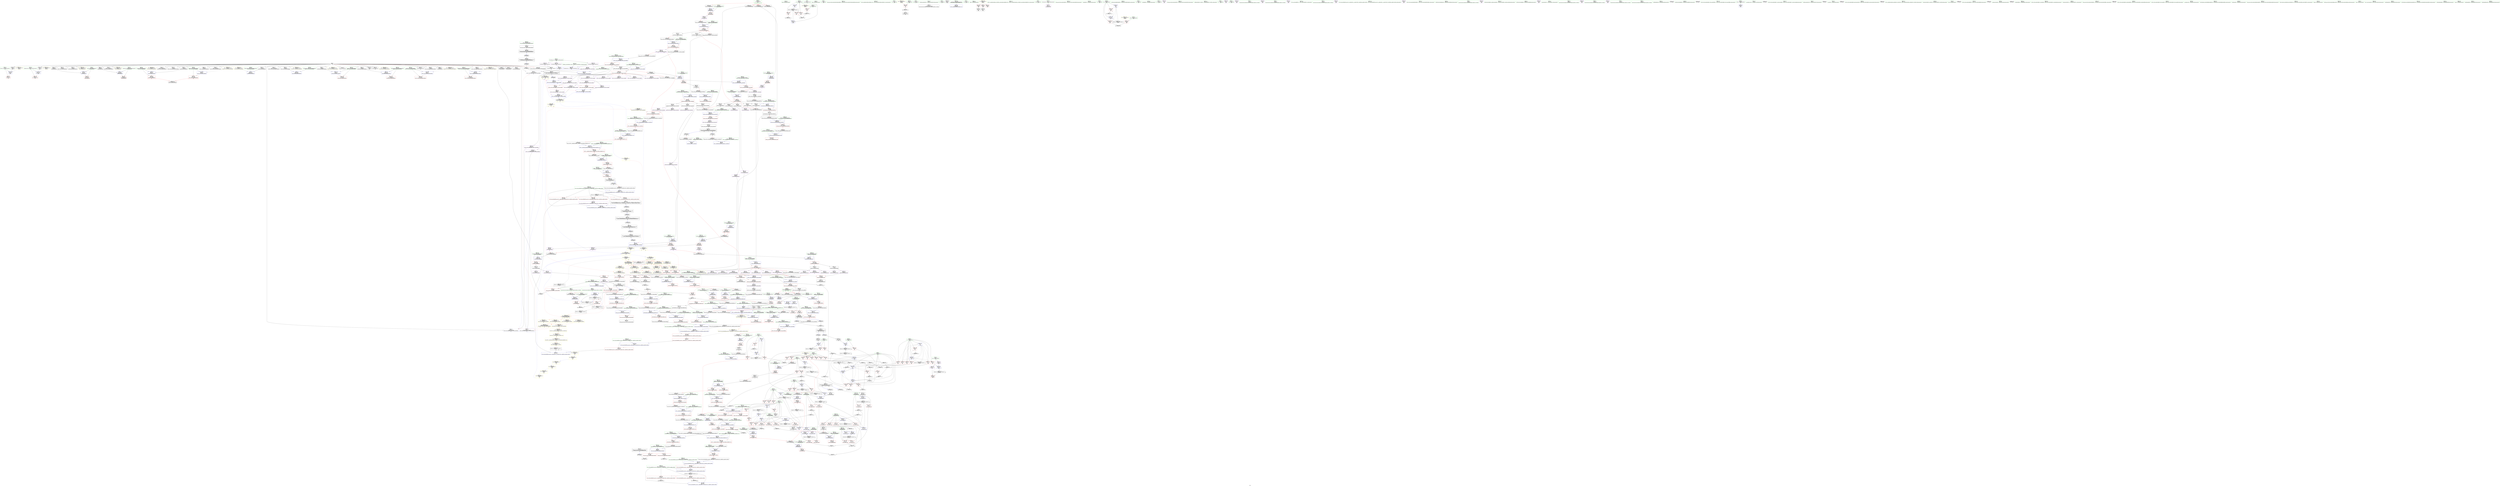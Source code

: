 digraph "SVFG" {
	label="SVFG";

	Node0x55cece2d24e0 [shape=record,color=grey,label="{NodeID: 0\nNullPtr|{|<s33>60}}"];
	Node0x55cece2d24e0 -> Node0x55cece31bab0[style=solid];
	Node0x55cece2d24e0 -> Node0x55cece31bbb0[style=solid];
	Node0x55cece2d24e0 -> Node0x55cece31bc80[style=solid];
	Node0x55cece2d24e0 -> Node0x55cece31bd50[style=solid];
	Node0x55cece2d24e0 -> Node0x55cece31be20[style=solid];
	Node0x55cece2d24e0 -> Node0x55cece31bef0[style=solid];
	Node0x55cece2d24e0 -> Node0x55cece31bfc0[style=solid];
	Node0x55cece2d24e0 -> Node0x55cece31c090[style=solid];
	Node0x55cece2d24e0 -> Node0x55cece31c160[style=solid];
	Node0x55cece2d24e0 -> Node0x55cece31c230[style=solid];
	Node0x55cece2d24e0 -> Node0x55cece31c300[style=solid];
	Node0x55cece2d24e0 -> Node0x55cece31c3d0[style=solid];
	Node0x55cece2d24e0 -> Node0x55cece31c4a0[style=solid];
	Node0x55cece2d24e0 -> Node0x55cece31c570[style=solid];
	Node0x55cece2d24e0 -> Node0x55cece31c640[style=solid];
	Node0x55cece2d24e0 -> Node0x55cece31c710[style=solid];
	Node0x55cece2d24e0 -> Node0x55cece31c7e0[style=solid];
	Node0x55cece2d24e0 -> Node0x55cece31c8b0[style=solid];
	Node0x55cece2d24e0 -> Node0x55cece31c980[style=solid];
	Node0x55cece2d24e0 -> Node0x55cece31ca50[style=solid];
	Node0x55cece2d24e0 -> Node0x55cece31cb20[style=solid];
	Node0x55cece2d24e0 -> Node0x55cece31cbf0[style=solid];
	Node0x55cece2d24e0 -> Node0x55cece31ccc0[style=solid];
	Node0x55cece2d24e0 -> Node0x55cece31cd90[style=solid];
	Node0x55cece2d24e0 -> Node0x55cece31ce60[style=solid];
	Node0x55cece2d24e0 -> Node0x55cece31cf30[style=solid];
	Node0x55cece2d24e0 -> Node0x55cece31d000[style=solid];
	Node0x55cece2d24e0 -> Node0x55cece3386a0[style=solid];
	Node0x55cece2d24e0 -> Node0x55cece33cd80[style=solid];
	Node0x55cece2d24e0 -> Node0x55cece33ce50[style=solid];
	Node0x55cece2d24e0 -> Node0x55cece33cf20[style=solid];
	Node0x55cece2d24e0 -> Node0x55cece351220[style=solid];
	Node0x55cece2d24e0 -> Node0x55cece355240[style=solid];
	Node0x55cece2d24e0:s33 -> Node0x55cece3e89f0[style=solid,color=red];
	Node0x55cece3544c0 [shape=record,color=grey,label="{NodeID: 941\n168 = Binary(163, 167, )\n}"];
	Node0x55cece3544c0 -> Node0x55cece356140[style=solid];
	Node0x55cece33ccb0 [shape=record,color=blue,label="{NodeID: 609\n821\<--818\n__a.addr\<--__a\n_ZNSt12_Vector_baseIxSaIxEE12_Vector_implC2ERKS0_\n}"];
	Node0x55cece33ccb0 -> Node0x55cece335750[style=dashed];
	Node0x55cece324800 [shape=record,color=red,label="{NodeID: 443\n646\<--638\n\<--__n.addr\n_ZNSt16allocator_traitsISaIxEE10deallocateERS0_Pxm\n|{<s0>44}}"];
	Node0x55cece324800:s0 -> Node0x55cece3e6530[style=solid,color=red];
	Node0x55cece327dd0 [shape=record,color=black,label="{NodeID: 277\n1121\<--1119\nsub.ptr.rhs.cast\<--\n_ZNKSt6vectorIxSaIxEE4sizeEv\n}"];
	Node0x55cece327dd0 -> Node0x55cece352840[style=solid];
	Node0x55cece318710 [shape=record,color=green,label="{NodeID: 111\n636\<--637\n__p.addr\<--__p.addr_field_insensitive\n_ZNSt16allocator_traitsISaIxEE10deallocateERS0_Pxm\n}"];
	Node0x55cece318710 -> Node0x55cece324730[style=solid];
	Node0x55cece318710 -> Node0x55cece33ba00[style=solid];
	Node0x55cece38ec40 [shape=record,color=yellow,style=double,label="{NodeID: 1052\n40V_1 = ENCHI(MR_40V_0)\npts\{965 \}\nFun[_ZN5RybakIxE2_qEi]}"];
	Node0x55cece38ec40 -> Node0x55cece338400[style=dashed];
	Node0x55cece33a000 [shape=record,color=blue,label="{NodeID: 554\n346\<--343\nthis.addr\<--this\n_ZN5RybakIxE3addEix\n}"];
	Node0x55cece33a000 -> Node0x55cece3229f0[style=dashed];
	Node0x55cece3e78c0 [shape=record,color=black,label="{NodeID: 1495\n409 = PHI(186, 219, )\n2nd arg _ZN5RybakIxE5queryEii }"];
	Node0x55cece3e78c0 -> Node0x55cece33a8f0[style=solid];
	Node0x55cece321b50 [shape=record,color=red,label="{NodeID: 388\n207\<--84\n\<--l\nmain\n}"];
	Node0x55cece321b50 -> Node0x55cece3535c0[style=solid];
	Node0x55cece31cd90 [shape=record,color=black,label="{NodeID: 222\n780\<--3\n\<--dummyVal\n_ZNSt12_Vector_baseIxSaIxEEC2EmRKS0_\n}"];
	Node0x55cece31cd90 -> Node0x55cece33c7d0[style=solid];
	Node0x55cece319180 [shape=record,color=green,label="{NodeID: 56\n254\<--255\nprintf\<--printf_field_insensitive\n}"];
	Node0x55cece382930 [shape=record,color=black,label="{NodeID: 997\nMR_12V_2 = PHI(MR_12V_4, MR_12V_1, )\npts\{71 \}\n}"];
	Node0x55cece382930 -> Node0x55cece338940[style=dashed];
	Node0x55cece3372f0 [shape=record,color=red,label="{NodeID: 499\n1090\<--1072\n\<--__niter\n_ZSt10__fill_n_aIPxmxEN9__gnu_cxx11__enable_ifIXsr11__is_scalarIT1_EE7__valueET_E6__typeES4_T0_RKS3_\n}"];
	Node0x55cece3372f0 -> Node0x55cece351dc0[style=solid];
	Node0x55cece3e1b00 [shape=record,color=black,label="{NodeID: 1440\n753 = PHI(712, )\n1st arg _ZNSt12_Vector_baseIxSaIxEEC2EmRKS0_ }"];
	Node0x55cece3e1b00 -> Node0x55cece33c630[style=solid];
	Node0x55cece32abe0 [shape=record,color=purple,label="{NodeID: 333\n861\<--847\n_M_impl5\<--this1\n_ZNSt12_Vector_baseIxSaIxEE17_M_create_storageEm\n}"];
	Node0x55cece3202d0 [shape=record,color=green,label="{NodeID: 167\n987\<--988\n__n.addr\<--__n.addr_field_insensitive\n_ZSt27__uninitialized_default_n_aIPxmxET_S1_T0_RSaIT1_E\n}"];
	Node0x55cece3202d0 -> Node0x55cece3366c0[style=solid];
	Node0x55cece3202d0 -> Node0x55cece33de90[style=solid];
	Node0x55cece391fe0 [shape=record,color=yellow,style=double,label="{NodeID: 1108\n6V_1 = ENCHI(MR_6V_0)\npts\{63 \}\nFun[main]}"];
	Node0x55cece391fe0 -> Node0x55cece32bb50[style=dashed];
	Node0x55cece2f1a80 [shape=record,color=green,label="{NodeID: 1\n7\<--1\n__dso_handle\<--dummyObj\nGlob }"];
	Node0x55cece354640 [shape=record,color=grey,label="{NodeID: 942\n426 = Binary(421, 425, )\n}"];
	Node0x55cece354640 -> Node0x55cece325d50[style=solid];
	Node0x55cece33cd80 [shape=record,color=blue, style = dotted,label="{NodeID: 610\n831\<--3\n_M_start\<--dummyVal\n_ZNSt12_Vector_baseIxSaIxEE12_Vector_implC2ERKS0_\n|{<s0>51}}"];
	Node0x55cece33cd80:s0 -> Node0x55cece3a45d0[style=dashed,color=blue];
	Node0x55cece3248d0 [shape=record,color=red,label="{NodeID: 444\n664\<--655\nthis1\<--this.addr\n_ZN9__gnu_cxx13new_allocatorIxE10deallocateEPxm\n}"];
	Node0x55cece327ea0 [shape=record,color=black,label="{NodeID: 278\n1106\<--1123\n_ZNKSt6vectorIxSaIxEE4sizeEv_ret\<--sub.ptr.div\n_ZNKSt6vectorIxSaIxEE4sizeEv\n|{<s0>24|<s1>69}}"];
	Node0x55cece327ea0:s0 -> Node0x55cece3dfd90[style=solid,color=blue];
	Node0x55cece327ea0:s1 -> Node0x55cece3e1380[style=solid,color=blue];
	Node0x55cece3187e0 [shape=record,color=green,label="{NodeID: 112\n638\<--639\n__n.addr\<--__n.addr_field_insensitive\n_ZNSt16allocator_traitsISaIxEE10deallocateERS0_Pxm\n}"];
	Node0x55cece3187e0 -> Node0x55cece324800[style=solid];
	Node0x55cece3187e0 -> Node0x55cece33bad0[style=solid];
	Node0x55cece33a0d0 [shape=record,color=blue,label="{NodeID: 555\n348\<--344\npos.addr\<--pos\n_ZN5RybakIxE3addEix\n}"];
	Node0x55cece33a0d0 -> Node0x55cece322ac0[style=dashed];
	Node0x55cece3e7a40 [shape=record,color=black,label="{NodeID: 1496\n571 = PHI(500, )\n0th arg _ZSt8_DestroyIPxEvT_S1_ }"];
	Node0x55cece3e7a40 -> Node0x55cece33b2b0[style=solid];
	Node0x55cece321c20 [shape=record,color=red,label="{NodeID: 389\n212\<--84\n\<--l\nmain\n}"];
	Node0x55cece321c20 -> Node0x55cece3532c0[style=solid];
	Node0x55cece31ce60 [shape=record,color=black,label="{NodeID: 223\n782\<--3\n\<--dummyVal\n_ZNSt12_Vector_baseIxSaIxEEC2EmRKS0_\n}"];
	Node0x55cece31ce60 -> Node0x55cece33c8a0[style=solid];
	Node0x55cece395350 [shape=record,color=yellow,style=double,label="{NodeID: 1164\n81V_1 = ENCHI(MR_81V_0)\npts\{965 690000 690001 \}\nFun[_ZN5RybakIxE5queryEii]|{<s0>26|<s1>26|<s2>26|<s3>27|<s4>27|<s5>27}}"];
	Node0x55cece395350:s0 -> Node0x55cece38ec40[style=dashed,color=red];
	Node0x55cece395350:s1 -> Node0x55cece38f290[style=dashed,color=red];
	Node0x55cece395350:s2 -> Node0x55cece38f370[style=dashed,color=red];
	Node0x55cece395350:s3 -> Node0x55cece38ec40[style=dashed,color=red];
	Node0x55cece395350:s4 -> Node0x55cece38f290[style=dashed,color=red];
	Node0x55cece395350:s5 -> Node0x55cece38f370[style=dashed,color=red];
	Node0x55cece319280 [shape=record,color=green,label="{NodeID: 57\n286\<--287\nfclose\<--fclose_field_insensitive\n}"];
	Node0x55cece382e30 [shape=record,color=black,label="{NodeID: 998\nMR_18V_2 = PHI(MR_18V_5, MR_18V_1, )\npts\{77 \}\n}"];
	Node0x55cece382e30 -> Node0x55cece338c80[style=dashed];
	Node0x55cece3373c0 [shape=record,color=red,label="{NodeID: 500\n1078\<--1077\n\<--\n_ZSt10__fill_n_aIPxmxEN9__gnu_cxx11__enable_ifIXsr11__is_scalarIT1_EE7__valueET_E6__typeES4_T0_RKS3_\n}"];
	Node0x55cece3373c0 -> Node0x55cece33e9f0[style=solid];
	Node0x55cece3e1c40 [shape=record,color=black,label="{NodeID: 1441\n754 = PHI(713, )\n2nd arg _ZNSt12_Vector_baseIxSaIxEEC2EmRKS0_ }"];
	Node0x55cece3e1c40 -> Node0x55cece33c700[style=solid];
	Node0x55cece32acb0 [shape=record,color=purple,label="{NodeID: 334\n862\<--847\n_M_start6\<--this1\n_ZNSt12_Vector_baseIxSaIxEE17_M_create_storageEm\n}"];
	Node0x55cece32acb0 -> Node0x55cece335b60[style=solid];
	Node0x55cece3203a0 [shape=record,color=green,label="{NodeID: 168\n989\<--990\n.addr\<--.addr_field_insensitive\n_ZSt27__uninitialized_default_n_aIPxmxET_S1_T0_RSaIT1_E\n}"];
	Node0x55cece3203a0 -> Node0x55cece33df60[style=solid];
	Node0x55cece311e90 [shape=record,color=green,label="{NodeID: 2\n10\<--1\n.str\<--dummyObj\nGlob }"];
	Node0x55cece3547c0 [shape=record,color=grey,label="{NodeID: 943\n165 = Binary(164, 115, )\n}"];
	Node0x55cece3547c0 -> Node0x55cece354340[style=solid];
	Node0x55cece33ce50 [shape=record,color=blue, style = dotted,label="{NodeID: 611\n833\<--3\n_M_finish\<--dummyVal\n_ZNSt12_Vector_baseIxSaIxEE12_Vector_implC2ERKS0_\n|{<s0>51}}"];
	Node0x55cece33ce50:s0 -> Node0x55cece3a45d0[style=dashed,color=blue];
	Node0x55cece3249a0 [shape=record,color=red,label="{NodeID: 445\n665\<--657\n\<--__p.addr\n_ZN9__gnu_cxx13new_allocatorIxE10deallocateEPxm\n}"];
	Node0x55cece3249a0 -> Node0x55cece3267e0[style=solid];
	Node0x55cece327f70 [shape=record,color=black,label="{NodeID: 279\n1135\<--1134\n\<--this1\n_ZNSt6vectorIxSaIxEEixEm\n}"];
	Node0x55cece327f70 -> Node0x55cece32b400[style=solid];
	Node0x55cece327f70 -> Node0x55cece32b4d0[style=solid];
	Node0x55cece3188b0 [shape=record,color=green,label="{NodeID: 113\n648\<--649\n_ZN9__gnu_cxx13new_allocatorIxE10deallocateEPxm\<--_ZN9__gnu_cxx13new_allocatorIxE10deallocateEPxm_field_insensitive\n}"];
	Node0x55cece33a1a0 [shape=record,color=blue,label="{NodeID: 556\n350\<--345\ncount.addr\<--count\n_ZN5RybakIxE3addEix\n}"];
	Node0x55cece33a1a0 -> Node0x55cece322b90[style=dashed];
	Node0x55cece3e7b50 [shape=record,color=black,label="{NodeID: 1497\n572 = PHI(501, )\n1st arg _ZSt8_DestroyIPxEvT_S1_ }"];
	Node0x55cece3e7b50 -> Node0x55cece33b380[style=solid];
	Node0x55cece321cf0 [shape=record,color=red,label="{NodeID: 390\n234\<--84\n\<--l\nmain\n}"];
	Node0x55cece321cf0 -> Node0x55cece3397e0[style=solid];
	Node0x55cece31cf30 [shape=record,color=black,label="{NodeID: 224\n788\<--3\nlpad.val\<--dummyVal\n_ZNSt12_Vector_baseIxSaIxEEC2EmRKS0_\n}"];
	Node0x55cece319380 [shape=record,color=green,label="{NodeID: 58\n304\<--305\nthis.addr\<--this.addr_field_insensitive\n_ZN5RybakIxEC2Ei\n}"];
	Node0x55cece319380 -> Node0x55cece3226b0[style=solid];
	Node0x55cece319380 -> Node0x55cece339cc0[style=solid];
	Node0x55cece383330 [shape=record,color=black,label="{NodeID: 999\nMR_20V_2 = PHI(MR_20V_5, MR_20V_1, )\npts\{79 \}\n}"];
	Node0x55cece383330 -> Node0x55cece338d50[style=dashed];
	Node0x55cece337490 [shape=record,color=red,label="{NodeID: 501\n1104\<--1101\n\<--__it.addr\n_ZSt12__niter_baseIPxET_S1_\n}"];
	Node0x55cece337490 -> Node0x55cece327a90[style=solid];
	Node0x55cece3e1d80 [shape=record,color=black,label="{NodeID: 1442\n683 = PHI(308, )\n0th arg _ZNSaIxEC2Ev }"];
	Node0x55cece3e1d80 -> Node0x55cece33bee0[style=solid];
	Node0x55cece32ad80 [shape=record,color=purple,label="{NodeID: 335\n866\<--847\n_M_impl7\<--this1\n_ZNSt12_Vector_baseIxSaIxEE17_M_create_storageEm\n}"];
	Node0x55cece320470 [shape=record,color=green,label="{NodeID: 169\n997\<--998\n_ZSt25__uninitialized_default_nIPxmET_S1_T0_\<--_ZSt25__uninitialized_default_nIPxmET_S1_T0__field_insensitive\n}"];
	Node0x55cece3921a0 [shape=record,color=yellow,style=double,label="{NodeID: 1110\n10V_1 = ENCHI(MR_10V_0)\npts\{67 \}\nFun[main]}"];
	Node0x55cece3921a0 -> Node0x55cece32be90[style=dashed];
	Node0x55cece3921a0 -> Node0x55cece32bf60[style=dashed];
	Node0x55cece3921a0 -> Node0x55cece32c030[style=dashed];
	Node0x55cece3921a0 -> Node0x55cece32c100[style=dashed];
	Node0x55cece3921a0 -> Node0x55cece32c1d0[style=dashed];
	Node0x55cece3921a0 -> Node0x55cece32c2a0[style=dashed];
	Node0x55cece3921a0 -> Node0x55cece32c370[style=dashed];
	Node0x55cece3921a0 -> Node0x55cece32c440[style=dashed];
	Node0x55cece314df0 [shape=record,color=green,label="{NodeID: 3\n12\<--1\n.str.1\<--dummyObj\nGlob }"];
	Node0x55cece354940 [shape=record,color=grey,label="{NodeID: 944\n265 = Binary(264, 115, )\n}"];
	Node0x55cece354940 -> Node0x55cece325a10[style=solid];
	Node0x55cece33cf20 [shape=record,color=blue, style = dotted,label="{NodeID: 612\n835\<--3\n_M_end_of_storage\<--dummyVal\n_ZNSt12_Vector_baseIxSaIxEE12_Vector_implC2ERKS0_\n|{<s0>51}}"];
	Node0x55cece33cf20:s0 -> Node0x55cece3a45d0[style=dashed,color=blue];
	Node0x55cece324a70 [shape=record,color=red,label="{NodeID: 446\n680\<--677\nthis1\<--this.addr\n_ZN9__gnu_cxx13new_allocatorIxED2Ev\n}"];
	Node0x55cece328040 [shape=record,color=black,label="{NodeID: 280\n1125\<--1140\n_ZNSt6vectorIxSaIxEEixEm_ret\<--add.ptr\n_ZNSt6vectorIxSaIxEEixEm\n|{<s0>25|<s1>70}}"];
	Node0x55cece328040:s0 -> Node0x55cece3e0100[style=solid,color=blue];
	Node0x55cece328040:s1 -> Node0x55cece3e14c0[style=solid,color=blue];
	Node0x55cece31d4f0 [shape=record,color=green,label="{NodeID: 114\n655\<--656\nthis.addr\<--this.addr_field_insensitive\n_ZN9__gnu_cxx13new_allocatorIxE10deallocateEPxm\n}"];
	Node0x55cece31d4f0 -> Node0x55cece3248d0[style=solid];
	Node0x55cece31d4f0 -> Node0x55cece33bba0[style=solid];
	Node0x55cece33a270 [shape=record,color=blue,label="{NodeID: 557\n352\<--99\nl\<--\n_ZN5RybakIxE3addEix\n}"];
	Node0x55cece33a270 -> Node0x55cece37ed30[style=dashed];
	Node0x55cece3e7c60 [shape=record,color=black,label="{NodeID: 1498\n631 = PHI(613, )\n0th arg _ZNSt16allocator_traitsISaIxEE10deallocateERS0_Pxm }"];
	Node0x55cece3e7c60 -> Node0x55cece33b930[style=solid];
	Node0x55cece321dc0 [shape=record,color=red,label="{NodeID: 391\n209\<--86\n\<--r\nmain\n}"];
	Node0x55cece321dc0 -> Node0x55cece355840[style=solid];
	Node0x55cece31d000 [shape=record,color=black,label="{NodeID: 225\n789\<--3\nlpad.val2\<--dummyVal\n_ZNSt12_Vector_baseIxSaIxEEC2EmRKS0_\n}"];
	Node0x55cece319450 [shape=record,color=green,label="{NodeID: 59\n306\<--307\nsize.addr\<--size.addr_field_insensitive\n_ZN5RybakIxEC2Ei\n}"];
	Node0x55cece319450 -> Node0x55cece322780[style=solid];
	Node0x55cece319450 -> Node0x55cece339d90[style=solid];
	Node0x55cece383830 [shape=record,color=black,label="{NodeID: 1000\nMR_22V_2 = PHI(MR_22V_4, MR_22V_1, )\npts\{81 \}\n}"];
	Node0x55cece383830 -> Node0x55cece338e20[style=dashed];
	Node0x55cece383830 -> Node0x55cece383830[style=dashed];
	Node0x55cece337560 [shape=record,color=red,label="{NodeID: 502\n1111\<--1108\nthis1\<--this.addr\n_ZNKSt6vectorIxSaIxEE4sizeEv\n}"];
	Node0x55cece337560 -> Node0x55cece327b60[style=solid];
	Node0x55cece337560 -> Node0x55cece327c30[style=solid];
	Node0x55cece3e1ec0 [shape=record,color=black,label="{NodeID: 1443\n343 = PHI(68, 68, )\n0th arg _ZN5RybakIxE3addEix }"];
	Node0x55cece3e1ec0 -> Node0x55cece33a000[style=solid];
	Node0x55cece32ae50 [shape=record,color=purple,label="{NodeID: 336\n867\<--847\n_M_end_of_storage\<--this1\n_ZNSt12_Vector_baseIxSaIxEE17_M_create_storageEm\n}"];
	Node0x55cece32ae50 -> Node0x55cece33d330[style=solid];
	Node0x55cece320570 [shape=record,color=green,label="{NodeID: 170\n1003\<--1004\n__first.addr\<--__first.addr_field_insensitive\n_ZSt25__uninitialized_default_nIPxmET_S1_T0_\n}"];
	Node0x55cece320570 -> Node0x55cece336790[style=solid];
	Node0x55cece320570 -> Node0x55cece33e030[style=solid];
	Node0x55cece314e80 [shape=record,color=green,label="{NodeID: 4\n14\<--1\nstdin\<--dummyObj\nGlob }"];
	Node0x55cece354ac0 [shape=record,color=grey,label="{NodeID: 945\n381 = cmp(379, 380, )\n}"];
	Node0x55cece33cff0 [shape=record,color=blue,label="{NodeID: 613\n841\<--839\nthis.addr\<--this\n_ZNSt12_Vector_baseIxSaIxEE17_M_create_storageEm\n}"];
	Node0x55cece33cff0 -> Node0x55cece335820[style=dashed];
	Node0x55cece324b40 [shape=record,color=red,label="{NodeID: 447\n687\<--684\nthis1\<--this.addr\n_ZNSaIxEC2Ev\n}"];
	Node0x55cece324b40 -> Node0x55cece3268b0[style=solid];
	Node0x55cece328110 [shape=record,color=black,label="{NodeID: 281\n1163\<--1162\nconv\<--call\n_ZN5RybakIxE2_qEi\n}"];
	Node0x55cece328110 -> Node0x55cece33f3b0[style=solid];
	Node0x55cece31d5c0 [shape=record,color=green,label="{NodeID: 115\n657\<--658\n__p.addr\<--__p.addr_field_insensitive\n_ZN9__gnu_cxx13new_allocatorIxE10deallocateEPxm\n}"];
	Node0x55cece31d5c0 -> Node0x55cece3249a0[style=solid];
	Node0x55cece31d5c0 -> Node0x55cece33bc70[style=solid];
	Node0x55cece33a340 [shape=record,color=blue,label="{NodeID: 558\n354\<--367\nr\<--conv\n_ZN5RybakIxE3addEix\n}"];
	Node0x55cece33a340 -> Node0x55cece37f230[style=dashed];
	Node0x55cece3e7d70 [shape=record,color=black,label="{NodeID: 1499\n632 = PHI(614, )\n1st arg _ZNSt16allocator_traitsISaIxEE10deallocateERS0_Pxm }"];
	Node0x55cece3e7d70 -> Node0x55cece33ba00[style=solid];
	Node0x55cece321e90 [shape=record,color=red,label="{NodeID: 392\n213\<--86\n\<--r\nmain\n}"];
	Node0x55cece321e90 -> Node0x55cece3532c0[style=solid];
	Node0x55cece31d0d0 [shape=record,color=black,label="{NodeID: 226\n43\<--44\n\<--_ZNSt8ios_base4InitD1Ev\nCan only get source location for instruction, argument, global var or function.}"];
	Node0x55cece319520 [shape=record,color=green,label="{NodeID: 60\n308\<--309\nref.tmp\<--ref.tmp_field_insensitive\n_ZN5RybakIxEC2Ei\n|{<s0>20|<s1>21|<s2>22|<s3>23}}"];
	Node0x55cece319520:s0 -> Node0x55cece3e1d80[style=solid,color=red];
	Node0x55cece319520:s1 -> Node0x55cece3e38c0[style=solid,color=red];
	Node0x55cece319520:s2 -> Node0x55cece3e6c80[style=solid,color=red];
	Node0x55cece319520:s3 -> Node0x55cece3e6c80[style=solid,color=red];
	Node0x55cece383d30 [shape=record,color=black,label="{NodeID: 1001\nMR_24V_2 = PHI(MR_24V_4, MR_24V_1, )\npts\{83 \}\n}"];
	Node0x55cece383d30 -> Node0x55cece339090[style=dashed];
	Node0x55cece383d30 -> Node0x55cece383d30[style=dashed];
	Node0x55cece337630 [shape=record,color=red,label="{NodeID: 503\n1115\<--1114\n\<--_M_finish\n_ZNKSt6vectorIxSaIxEE4sizeEv\n}"];
	Node0x55cece337630 -> Node0x55cece327d00[style=solid];
	Node0x55cece3e20d0 [shape=record,color=black,label="{NodeID: 1444\n344 = PHI(134, 236, )\n1st arg _ZN5RybakIxE3addEix }"];
	Node0x55cece3e20d0 -> Node0x55cece33a0d0[style=solid];
	Node0x55cece32af20 [shape=record,color=purple,label="{NodeID: 337\n912\<--907\n_M_impl\<--this1\n_ZNSt12_Vector_baseIxSaIxEE11_M_allocateEm\n}"];
	Node0x55cece32af20 -> Node0x55cece3270d0[style=solid];
	Node0x55cece320640 [shape=record,color=green,label="{NodeID: 171\n1005\<--1006\n__n.addr\<--__n.addr_field_insensitive\n_ZSt25__uninitialized_default_nIPxmET_S1_T0_\n}"];
	Node0x55cece320640 -> Node0x55cece336860[style=solid];
	Node0x55cece320640 -> Node0x55cece33e100[style=solid];
	Node0x55cece392360 [shape=record,color=yellow,style=double,label="{NodeID: 1112\n14V_1 = ENCHI(MR_14V_0)\npts\{73 \}\nFun[main]}"];
	Node0x55cece392360 -> Node0x55cece338ae0[style=dashed];
	Node0x55cece314f10 [shape=record,color=green,label="{NodeID: 5\n15\<--1\n.str.2\<--dummyObj\nGlob }"];
	Node0x55cece354c40 [shape=record,color=grey,label="{NodeID: 946\n1084 = cmp(1083, 910, )\n}"];
	Node0x55cece33d0c0 [shape=record,color=blue,label="{NodeID: 614\n843\<--840\n__n.addr\<--__n\n_ZNSt12_Vector_baseIxSaIxEE17_M_create_storageEm\n}"];
	Node0x55cece33d0c0 -> Node0x55cece3358f0[style=dashed];
	Node0x55cece33d0c0 -> Node0x55cece3359c0[style=dashed];
	Node0x55cece324c10 [shape=record,color=red,label="{NodeID: 448\n710\<--697\nthis1\<--this.addr\n_ZNSt6vectorIxSaIxEEC2EmRKS0_\n|{|<s2>48}}"];
	Node0x55cece324c10 -> Node0x55cece326980[style=solid];
	Node0x55cece324c10 -> Node0x55cece326a50[style=solid];
	Node0x55cece324c10:s2 -> Node0x55cece3e7310[style=solid,color=red];
	Node0x55cece3281e0 [shape=record,color=black,label="{NodeID: 282\n1188\<--1187\nconv5\<--\n_ZN5RybakIxE2_qEi\n|{<s0>70}}"];
	Node0x55cece3281e0:s0 -> Node0x55cece3e5600[style=solid,color=red];
	Node0x55cece31d690 [shape=record,color=green,label="{NodeID: 116\n659\<--660\n.addr\<--.addr_field_insensitive\n_ZN9__gnu_cxx13new_allocatorIxE10deallocateEPxm\n}"];
	Node0x55cece31d690 -> Node0x55cece33bd40[style=solid];
	Node0x55cece33a410 [shape=record,color=blue,label="{NodeID: 559\n356\<--377\nm\<--div\n_ZN5RybakIxE3addEix\n}"];
	Node0x55cece33a410 -> Node0x55cece322fa0[style=dashed];
	Node0x55cece33a410 -> Node0x55cece323070[style=dashed];
	Node0x55cece33a410 -> Node0x55cece323140[style=dashed];
	Node0x55cece33a410 -> Node0x55cece323210[style=dashed];
	Node0x55cece33a410 -> Node0x55cece37f730[style=dashed];
	Node0x55cece3e7eb0 [shape=record,color=black,label="{NodeID: 1500\n633 = PHI(615, )\n2nd arg _ZNSt16allocator_traitsISaIxEE10deallocateERS0_Pxm }"];
	Node0x55cece3e7eb0 -> Node0x55cece33bad0[style=solid];
	Node0x55cece321f60 [shape=record,color=red,label="{NodeID: 393\n219\<--88\n\<--m\nmain\n|{<s0>11}}"];
	Node0x55cece321f60:s0 -> Node0x55cece3e78c0[style=solid,color=red];
	Node0x55cece31d1d0 [shape=record,color=black,label="{NodeID: 227\n59\<--99\nmain_ret\<--\nmain\n}"];
	Node0x55cece3195f0 [shape=record,color=green,label="{NodeID: 61\n310\<--311\nexn.slot\<--exn.slot_field_insensitive\n_ZN5RybakIxEC2Ei\n}"];
	Node0x55cece3195f0 -> Node0x55cece322850[style=solid];
	Node0x55cece3195f0 -> Node0x55cece339e60[style=solid];
	Node0x55cece384230 [shape=record,color=black,label="{NodeID: 1002\nMR_26V_2 = PHI(MR_26V_4, MR_26V_1, )\npts\{85 \}\n}"];
	Node0x55cece384230 -> Node0x55cece339300[style=dashed];
	Node0x55cece384230 -> Node0x55cece384230[style=dashed];
	Node0x55cece337700 [shape=record,color=red,label="{NodeID: 504\n1119\<--1118\n\<--_M_start\n_ZNKSt6vectorIxSaIxEE4sizeEv\n}"];
	Node0x55cece337700 -> Node0x55cece327dd0[style=solid];
	Node0x55cece3e2250 [shape=record,color=black,label="{NodeID: 1445\n345 = PHI(136, 238, )\n2nd arg _ZN5RybakIxE3addEix }"];
	Node0x55cece3e2250 -> Node0x55cece33a1a0[style=solid];
	Node0x55cece32aff0 [shape=record,color=purple,label="{NodeID: 338\n1094\<--1093\nincdec.ptr\<--\n_ZSt10__fill_n_aIPxmxEN9__gnu_cxx11__enable_ifIXsr11__is_scalarIT1_EE7__valueET_E6__typeES4_T0_RKS3_\n}"];
	Node0x55cece32aff0 -> Node0x55cece33ed30[style=solid];
	Node0x55cece320710 [shape=record,color=green,label="{NodeID: 172\n1007\<--1008\n__assignable\<--__assignable_field_insensitive\n_ZSt25__uninitialized_default_nIPxmET_S1_T0_\n}"];
	Node0x55cece320710 -> Node0x55cece33e1d0[style=solid];
	Node0x55cece392440 [shape=record,color=yellow,style=double,label="{NodeID: 1113\n16V_1 = ENCHI(MR_16V_0)\npts\{75 \}\nFun[main]}"];
	Node0x55cece392440 -> Node0x55cece338bb0[style=dashed];
	Node0x55cece314fa0 [shape=record,color=green,label="{NodeID: 6\n17\<--1\n.str.3\<--dummyObj\nGlob }"];
	Node0x55cece354dc0 [shape=record,color=grey,label="{NodeID: 947\n159 = cmp(156, 158, )\n}"];
	Node0x55cece33d190 [shape=record,color=blue,label="{NodeID: 615\n853\<--849\n_M_start\<--call\n_ZNSt12_Vector_baseIxSaIxEE17_M_create_storageEm\n|{|<s2>52}}"];
	Node0x55cece33d190 -> Node0x55cece335a90[style=dashed];
	Node0x55cece33d190 -> Node0x55cece335b60[style=dashed];
	Node0x55cece33d190:s2 -> Node0x55cece3a4730[style=dashed,color=blue];
	Node0x55cece324ce0 [shape=record,color=red,label="{NodeID: 449\n712\<--699\n\<--__n.addr\n_ZNSt6vectorIxSaIxEEC2EmRKS0_\n|{<s0>47}}"];
	Node0x55cece324ce0:s0 -> Node0x55cece3e1b00[style=solid,color=red];
	Node0x55cece3282b0 [shape=record,color=black,label="{NodeID: 283\n1142\<--1196\n_ZN5RybakIxE2_qEi_ret\<--\n_ZN5RybakIxE2_qEi\n|{<s0>26|<s1>27}}"];
	Node0x55cece3282b0:s0 -> Node0x55cece3e02d0[style=solid,color=blue];
	Node0x55cece3282b0:s1 -> Node0x55cece3e03e0[style=solid,color=blue];
	Node0x55cece31d760 [shape=record,color=green,label="{NodeID: 117\n668\<--669\n_ZdlPv\<--_ZdlPv_field_insensitive\n}"];
	Node0x55cece33a4e0 [shape=record,color=blue,label="{NodeID: 560\n354\<--383\nr\<--\n_ZN5RybakIxE3addEix\n}"];
	Node0x55cece33a4e0 -> Node0x55cece37f230[style=dashed];
	Node0x55cece3e7ff0 [shape=record,color=black,label="{NodeID: 1501\n888 = PHI(880, )\n0th arg _ZN9__gnu_cxx13new_allocatorIxEC2ERKS1_ }"];
	Node0x55cece3e7ff0 -> Node0x55cece33d5a0[style=solid];
	Node0x55cece322030 [shape=record,color=red,label="{NodeID: 394\n227\<--88\n\<--m\nmain\n}"];
	Node0x55cece322030 -> Node0x55cece339640[style=solid];
	Node0x55cece31d2a0 [shape=record,color=black,label="{NodeID: 228\n103\<--100\ncall\<--\nmain\n}"];
	Node0x55cece3196c0 [shape=record,color=green,label="{NodeID: 62\n312\<--313\nehselector.slot\<--ehselector.slot_field_insensitive\n_ZN5RybakIxEC2Ei\n}"];
	Node0x55cece3196c0 -> Node0x55cece322920[style=solid];
	Node0x55cece3196c0 -> Node0x55cece339f30[style=solid];
	Node0x55cece384730 [shape=record,color=black,label="{NodeID: 1003\nMR_28V_2 = PHI(MR_28V_4, MR_28V_1, )\npts\{87 \}\n}"];
	Node0x55cece384730 -> Node0x55cece3393d0[style=dashed];
	Node0x55cece384730 -> Node0x55cece384730[style=dashed];
	Node0x55cece3377d0 [shape=record,color=red,label="{NodeID: 505\n1134\<--1128\nthis1\<--this.addr\n_ZNSt6vectorIxSaIxEEixEm\n}"];
	Node0x55cece3377d0 -> Node0x55cece327f70[style=solid];
	Node0x55cece3e23d0 [shape=record,color=black,label="{NodeID: 1446\n516 = PHI(469, 479, 727, )\n0th arg _ZNSt12_Vector_baseIxSaIxEED2Ev }"];
	Node0x55cece3e23d0 -> Node0x55cece33b040[style=solid];
	Node0x55cece32b0c0 [shape=record,color=purple,label="{NodeID: 339\n1113\<--1112\n_M_impl\<--\n_ZNKSt6vectorIxSaIxEE4sizeEv\n}"];
	Node0x55cece3207e0 [shape=record,color=green,label="{NodeID: 173\n1016\<--1017\n_ZNSt27__uninitialized_default_n_1ILb1EE18__uninit_default_nIPxmEET_S3_T0_\<--_ZNSt27__uninitialized_default_n_1ILb1EE18__uninit_default_nIPxmEET_S3_T0__field_insensitive\n}"];
	Node0x55cece3157e0 [shape=record,color=green,label="{NodeID: 7\n19\<--1\nstdout\<--dummyObj\nGlob }"];
	Node0x55cece354f40 [shape=record,color=grey,label="{NodeID: 948\n956 = cmp(952, 953, )\n}"];
	Node0x55cece33d260 [shape=record,color=blue,label="{NodeID: 616\n859\<--857\n_M_finish\<--\n_ZNSt12_Vector_baseIxSaIxEE17_M_create_storageEm\n|{<s0>52}}"];
	Node0x55cece33d260:s0 -> Node0x55cece3a4730[style=dashed,color=blue];
	Node0x55cece324db0 [shape=record,color=red,label="{NodeID: 450\n717\<--699\n\<--__n.addr\n_ZNSt6vectorIxSaIxEEC2EmRKS0_\n|{<s0>48}}"];
	Node0x55cece324db0:s0 -> Node0x55cece3e7420[style=solid,color=red];
	Node0x55cece3a3d20 [shape=record,color=yellow,style=double,label="{NodeID: 1391\n44V_3 = CSCHI(MR_44V_2)\npts\{690002 \}\nCS[]|{|<s1>9|<s2>18}}"];
	Node0x55cece3a3d20 -> Node0x55cece386530[style=dashed];
	Node0x55cece3a3d20:s1 -> Node0x55cece394430[style=dashed,color=red];
	Node0x55cece3a3d20:s2 -> Node0x55cece394430[style=dashed,color=red];
	Node0x55cece328380 [shape=record,color=purple,label="{NodeID: 284\n41\<--4\n\<--_ZStL8__ioinit\n__cxx_global_var_init\n}"];
	Node0x55cece31d830 [shape=record,color=green,label="{NodeID: 118\n673\<--674\n_ZN9__gnu_cxx13new_allocatorIxED2Ev\<--_ZN9__gnu_cxx13new_allocatorIxED2Ev_field_insensitive\n}"];
	Node0x55cece38f290 [shape=record,color=yellow,style=double,label="{NodeID: 1059\n71V_1 = ENCHI(MR_71V_0)\npts\{690000 \}\nFun[_ZN5RybakIxE2_qEi]|{<s0>69|<s1>70}}"];
	Node0x55cece38f290:s0 -> Node0x55cece394160[style=dashed,color=red];
	Node0x55cece38f290:s1 -> Node0x55cece391b20[style=dashed,color=red];
	Node0x55cece33a5b0 [shape=record,color=blue,label="{NodeID: 561\n389\<--393\ncall5\<--add6\n_ZN5RybakIxE3addEix\n}"];
	Node0x55cece33a5b0 -> Node0x55cece37fc30[style=dashed];
	Node0x55cece3e8130 [shape=record,color=black,label="{NodeID: 1502\n889 = PHI(882, )\n1st arg _ZN9__gnu_cxx13new_allocatorIxEC2ERKS1_ }"];
	Node0x55cece3e8130 -> Node0x55cece33d670[style=solid];
	Node0x55cece322100 [shape=record,color=red,label="{NodeID: 395\n230\<--88\n\<--m\nmain\n}"];
	Node0x55cece322100 -> Node0x55cece339710[style=solid];
	Node0x55cece31d370 [shape=record,color=black,label="{NodeID: 229\n109\<--106\ncall1\<--\nmain\n}"];
	Node0x55cece319790 [shape=record,color=green,label="{NodeID: 63\n321\<--322\n_ZNSaIxEC2Ev\<--_ZNSaIxEC2Ev_field_insensitive\n}"];
	Node0x55cece384c30 [shape=record,color=black,label="{NodeID: 1004\nMR_30V_2 = PHI(MR_30V_4, MR_30V_1, )\npts\{89 \}\n}"];
	Node0x55cece384c30 -> Node0x55cece37cf30[style=dashed];
	Node0x55cece384c30 -> Node0x55cece384c30[style=dashed];
	Node0x55cece3378a0 [shape=record,color=red,label="{NodeID: 506\n1139\<--1130\n\<--__n.addr\n_ZNSt6vectorIxSaIxEEixEm\n}"];
	Node0x55cece3e2620 [shape=record,color=black,label="{NodeID: 1447\n622 = PHI(542, 552, 769, )\n0th arg _ZNSt12_Vector_baseIxSaIxEE12_Vector_implD2Ev }"];
	Node0x55cece3e2620 -> Node0x55cece33b860[style=solid];
	Node0x55cece32b190 [shape=record,color=purple,label="{NodeID: 340\n1114\<--1112\n_M_finish\<--\n_ZNKSt6vectorIxSaIxEE4sizeEv\n}"];
	Node0x55cece32b190 -> Node0x55cece337630[style=solid];
	Node0x55cece3208e0 [shape=record,color=green,label="{NodeID: 174\n1022\<--1023\n__first.addr\<--__first.addr_field_insensitive\n_ZNSt27__uninitialized_default_n_1ILb1EE18__uninit_default_nIPxmEET_S3_T0_\n}"];
	Node0x55cece3208e0 -> Node0x55cece336930[style=solid];
	Node0x55cece3208e0 -> Node0x55cece33e2a0[style=solid];
	Node0x55cece315870 [shape=record,color=green,label="{NodeID: 8\n20\<--1\n.str.4\<--dummyObj\nGlob }"];
	Node0x55cece3550c0 [shape=record,color=grey,label="{NodeID: 949\n260 = cmp(258, 259, )\n}"];
	Node0x55cece33d330 [shape=record,color=blue,label="{NodeID: 617\n867\<--865\n_M_end_of_storage\<--add.ptr\n_ZNSt12_Vector_baseIxSaIxEE17_M_create_storageEm\n|{<s0>52}}"];
	Node0x55cece33d330:s0 -> Node0x55cece3a4730[style=dashed,color=blue];
	Node0x55cece324e80 [shape=record,color=red,label="{NodeID: 451\n713\<--701\n\<--__a.addr\n_ZNSt6vectorIxSaIxEEC2EmRKS0_\n|{<s0>47}}"];
	Node0x55cece324e80:s0 -> Node0x55cece3e1c40[style=solid,color=red];
	Node0x55cece3a3e00 [shape=record,color=yellow,style=double,label="{NodeID: 1392\n46V_3 = CSCHI(MR_46V_2)\npts\{690000 690001 \}\nCS[]|{|<s1>8|<s2>8|<s3>9|<s4>10|<s5>11|<s6>12|<s7>12|<s8>18}}"];
	Node0x55cece3a3e00 -> Node0x55cece386a30[style=dashed];
	Node0x55cece3a3e00:s1 -> Node0x55cece38e160[style=dashed,color=red];
	Node0x55cece3a3e00:s2 -> Node0x55cece38e240[style=dashed,color=red];
	Node0x55cece3a3e00:s3 -> Node0x55cece394430[style=dashed,color=red];
	Node0x55cece3a3e00:s4 -> Node0x55cece395350[style=dashed,color=red];
	Node0x55cece3a3e00:s5 -> Node0x55cece395350[style=dashed,color=red];
	Node0x55cece3a3e00:s6 -> Node0x55cece38e160[style=dashed,color=red];
	Node0x55cece3a3e00:s7 -> Node0x55cece38e240[style=dashed,color=red];
	Node0x55cece3a3e00:s8 -> Node0x55cece394430[style=dashed,color=red];
	Node0x55cece328450 [shape=record,color=purple,label="{NodeID: 285\n242\<--8\narrayidx\<--ans\nmain\n}"];
	Node0x55cece328450 -> Node0x55cece3398b0[style=solid];
	Node0x55cece31d930 [shape=record,color=green,label="{NodeID: 119\n677\<--678\nthis.addr\<--this.addr_field_insensitive\n_ZN9__gnu_cxx13new_allocatorIxED2Ev\n}"];
	Node0x55cece31d930 -> Node0x55cece324a70[style=solid];
	Node0x55cece31d930 -> Node0x55cece33be10[style=solid];
	Node0x55cece38f370 [shape=record,color=yellow,style=double,label="{NodeID: 1060\n73V_1 = ENCHI(MR_73V_0)\npts\{690001 \}\nFun[_ZN5RybakIxE2_qEi]|{<s0>69}}"];
	Node0x55cece38f370:s0 -> Node0x55cece394240[style=dashed,color=red];
	Node0x55cece33a680 [shape=record,color=blue,label="{NodeID: 562\n352\<--397\nl\<--add7\n_ZN5RybakIxE3addEix\n}"];
	Node0x55cece33a680 -> Node0x55cece37ed30[style=dashed];
	Node0x55cece3e8270 [shape=record,color=black,label="{NodeID: 1503\n745 = PHI(688, )\n0th arg _ZN9__gnu_cxx13new_allocatorIxEC2Ev }"];
	Node0x55cece3e8270 -> Node0x55cece33c490[style=solid];
	Node0x55cece3221d0 [shape=record,color=red,label="{NodeID: 396\n223\<--90\n\<--t\nmain\n}"];
	Node0x55cece3221d0 -> Node0x55cece355540[style=solid];
	Node0x55cece31d440 [shape=record,color=black,label="{NodeID: 230\n190\<--187\nconv\<--call20\nmain\n}"];
	Node0x55cece31d440 -> Node0x55cece339090[style=solid];
	Node0x55cece319890 [shape=record,color=green,label="{NodeID: 64\n324\<--325\n_ZNSt6vectorIxSaIxEEC2EmRKS0_\<--_ZNSt6vectorIxSaIxEEC2EmRKS0__field_insensitive\n}"];
	Node0x55cece385130 [shape=record,color=black,label="{NodeID: 1005\nMR_32V_2 = PHI(MR_32V_4, MR_32V_1, )\npts\{91 \}\n}"];
	Node0x55cece385130 -> Node0x55cece37d430[style=dashed];
	Node0x55cece385130 -> Node0x55cece385130[style=dashed];
	Node0x55cece337970 [shape=record,color=red,label="{NodeID: 507\n1138\<--1137\n\<--_M_start\n_ZNSt6vectorIxSaIxEEixEm\n}"];
	Node0x55cece337970 -> Node0x55cece32b810[style=solid];
	Node0x55cece3e27e0 [shape=record,color=black,label="{NodeID: 1448\n1143 = PHI(419, 419, )\n0th arg _ZN5RybakIxE2_qEi }"];
	Node0x55cece3e27e0 -> Node0x55cece33f140[style=solid];
	Node0x55cece32b260 [shape=record,color=purple,label="{NodeID: 341\n1117\<--1116\n_M_impl2\<--\n_ZNKSt6vectorIxSaIxEE4sizeEv\n}"];
	Node0x55cece3209b0 [shape=record,color=green,label="{NodeID: 175\n1024\<--1025\n__n.addr\<--__n.addr_field_insensitive\n_ZNSt27__uninitialized_default_n_1ILb1EE18__uninit_default_nIPxmEET_S3_T0_\n}"];
	Node0x55cece3209b0 -> Node0x55cece336a00[style=solid];
	Node0x55cece3209b0 -> Node0x55cece33e370[style=solid];
	Node0x55cece315900 [shape=record,color=green,label="{NodeID: 9\n22\<--1\n.str.5\<--dummyObj\nGlob }"];
	Node0x55cece355240 [shape=record,color=grey,label="{NodeID: 950\n610 = cmp(609, 3, )\n}"];
	Node0x55cece33d400 [shape=record,color=blue,label="{NodeID: 618\n873\<--871\nthis.addr\<--this\n_ZNSaIxEC2ERKS_\n}"];
	Node0x55cece33d400 -> Node0x55cece335c30[style=dashed];
	Node0x55cece324f50 [shape=record,color=red,label="{NodeID: 452\n730\<--703\nexn\<--exn.slot\n_ZNSt6vectorIxSaIxEEC2EmRKS0_\n}"];
	Node0x55cece3a3ee0 [shape=record,color=yellow,style=double,label="{NodeID: 1393\n56V_2 = CSCHI(MR_56V_1)\npts\{965 690000 690001 690002 \}\nCS[]|{<s0>7|<s1>7|<s2>7}}"];
	Node0x55cece3a3ee0:s0 -> Node0x55cece37de30[style=dashed,color=blue];
	Node0x55cece3a3ee0:s1 -> Node0x55cece3a3d20[style=dashed,color=blue];
	Node0x55cece3a3ee0:s2 -> Node0x55cece3a3e00[style=dashed,color=blue];
	Node0x55cece328520 [shape=record,color=purple,label="{NodeID: 286\n267\<--8\narrayidx52\<--ans\nmain\n}"];
	Node0x55cece328520 -> Node0x55cece3225e0[style=solid];
	Node0x55cece31da00 [shape=record,color=green,label="{NodeID: 120\n684\<--685\nthis.addr\<--this.addr_field_insensitive\n_ZNSaIxEC2Ev\n}"];
	Node0x55cece31da00 -> Node0x55cece324b40[style=solid];
	Node0x55cece31da00 -> Node0x55cece33bee0[style=solid];
	Node0x55cece33a750 [shape=record,color=blue,label="{NodeID: 563\n410\<--407\nthis.addr\<--this\n_ZN5RybakIxE5queryEii\n}"];
	Node0x55cece33a750 -> Node0x55cece3233b0[style=dashed];
	Node0x55cece3e83b0 [shape=record,color=black,label="{NodeID: 1504\n1100 = PHI(1050, )\n0th arg _ZSt12__niter_baseIPxET_S1_ }"];
	Node0x55cece3e83b0 -> Node0x55cece33ee00[style=solid];
	Node0x55cece3222a0 [shape=record,color=red,label="{NodeID: 397\n259\<--92\n\<--m39\nmain\n}"];
	Node0x55cece3222a0 -> Node0x55cece3550c0[style=solid];
	Node0x55cece325870 [shape=record,color=black,label="{NodeID: 231\n221\<--220\nconv30\<--call29\nmain\n}"];
	Node0x55cece325870 -> Node0x55cece339570[style=solid];
	Node0x55cece319990 [shape=record,color=green,label="{NodeID: 65\n327\<--328\n_ZNSaIxED2Ev\<--_ZNSaIxED2Ev_field_insensitive\n}"];
	Node0x55cece385630 [shape=record,color=black,label="{NodeID: 1006\nMR_36V_2 = PHI(MR_36V_5, MR_36V_1, )\npts\{95 \}\n}"];
	Node0x55cece385630 -> Node0x55cece339a50[style=dashed];
	Node0x55cece337a40 [shape=record,color=red,label="{NodeID: 508\n1159\<--1145\nthis1\<--this.addr\n_ZN5RybakIxE2_qEi\n}"];
	Node0x55cece337a40 -> Node0x55cece32b5a0[style=solid];
	Node0x55cece337a40 -> Node0x55cece32b670[style=solid];
	Node0x55cece3e2930 [shape=record,color=black,label="{NodeID: 1449\n1144 = PHI(420, 424, )\n1st arg _ZN5RybakIxE2_qEi }"];
	Node0x55cece3e2930 -> Node0x55cece33f210[style=solid];
	Node0x55cece32b330 [shape=record,color=purple,label="{NodeID: 342\n1118\<--1116\n_M_start\<--\n_ZNKSt6vectorIxSaIxEE4sizeEv\n}"];
	Node0x55cece32b330 -> Node0x55cece337700[style=solid];
	Node0x55cece320a80 [shape=record,color=green,label="{NodeID: 176\n1026\<--1027\nref.tmp\<--ref.tmp_field_insensitive\n_ZNSt27__uninitialized_default_n_1ILb1EE18__uninit_default_nIPxmEET_S3_T0_\n|{|<s1>66}}"];
	Node0x55cece320a80 -> Node0x55cece33e440[style=solid];
	Node0x55cece320a80:s1 -> Node0x55cece3e7200[style=solid,color=red];
	Node0x55cece315990 [shape=record,color=green,label="{NodeID: 10\n24\<--1\n.str.6\<--dummyObj\nGlob }"];
	Node0x55cece3553c0 [shape=record,color=grey,label="{NodeID: 951\n372 = cmp(370, 371, )\n}"];
	Node0x55cece33d4d0 [shape=record,color=blue,label="{NodeID: 619\n875\<--872\n__a.addr\<--__a\n_ZNSaIxEC2ERKS_\n}"];
	Node0x55cece33d4d0 -> Node0x55cece335d00[style=dashed];
	Node0x55cece325020 [shape=record,color=red,label="{NodeID: 453\n731\<--705\nsel\<--ehselector.slot\n_ZNSt6vectorIxSaIxEEC2EmRKS0_\n}"];
	Node0x55cece3a4070 [shape=record,color=yellow,style=double,label="{NodeID: 1394\n71V_2 = CSCHI(MR_71V_1)\npts\{690000 \}\nCS[]|{<s0>21|<s1>48|<s2>49}}"];
	Node0x55cece3a4070:s0 -> Node0x55cece3a3ee0[style=dashed,color=blue];
	Node0x55cece3a4070:s1 -> Node0x55cece394ec0[style=dashed,color=red];
	Node0x55cece3a4070:s2 -> Node0x55cece38e970[style=dashed,color=red];
	Node0x55cece3285f0 [shape=record,color=purple,label="{NodeID: 287\n101\<--10\n\<--.str\nmain\n}"];
	Node0x55cece31dad0 [shape=record,color=green,label="{NodeID: 121\n690\<--691\n_ZN9__gnu_cxx13new_allocatorIxEC2Ev\<--_ZN9__gnu_cxx13new_allocatorIxEC2Ev_field_insensitive\n}"];
	Node0x55cece33a820 [shape=record,color=blue,label="{NodeID: 564\n412\<--408\na.addr\<--a\n_ZN5RybakIxE5queryEii\n}"];
	Node0x55cece33a820 -> Node0x55cece323480[style=dashed];
	Node0x55cece3e84f0 [shape=record,color=black,label="{NodeID: 1505\n1020 = PHI(1013, )\n0th arg _ZNSt27__uninitialized_default_n_1ILb1EE18__uninit_default_nIPxmEET_S3_T0_ }"];
	Node0x55cece3e84f0 -> Node0x55cece33e2a0[style=solid];
	Node0x55cece322370 [shape=record,color=red,label="{NodeID: 398\n258\<--94\n\<--i44\nmain\n}"];
	Node0x55cece322370 -> Node0x55cece3550c0[style=solid];
	Node0x55cece325940 [shape=record,color=black,label="{NodeID: 232\n241\<--240\nidxprom\<--\nmain\n}"];
	Node0x55cece319a90 [shape=record,color=green,label="{NodeID: 66\n346\<--347\nthis.addr\<--this.addr_field_insensitive\n_ZN5RybakIxE3addEix\n}"];
	Node0x55cece319a90 -> Node0x55cece3229f0[style=solid];
	Node0x55cece319a90 -> Node0x55cece33a000[style=solid];
	Node0x55cece385b30 [shape=record,color=black,label="{NodeID: 1007\nMR_40V_2 = PHI(MR_40V_7, MR_40V_1, )\npts\{965 \}\n|{<s0>7}}"];
	Node0x55cece385b30:s0 -> Node0x55cece3908b0[style=dashed,color=red];
	Node0x55cece337b10 [shape=record,color=red,label="{NodeID: 509\n1176\<--1147\n\<--pos.addr\n_ZN5RybakIxE2_qEi\n}"];
	Node0x55cece337b10 -> Node0x55cece3556c0[style=solid];
	Node0x55cece3e2a80 [shape=record,color=black,label="{NodeID: 1450\n817 = PHI(769, )\n0th arg _ZNSt12_Vector_baseIxSaIxEE12_Vector_implC2ERKS0_ }"];
	Node0x55cece3e2a80 -> Node0x55cece33cbe0[style=solid];
	Node0x55cece32b400 [shape=record,color=purple,label="{NodeID: 343\n1136\<--1135\n_M_impl\<--\n_ZNSt6vectorIxSaIxEEixEm\n}"];
	Node0x55cece320b50 [shape=record,color=green,label="{NodeID: 177\n1034\<--1035\n_ZSt6fill_nIPxmxET_S1_T0_RKT1_\<--_ZSt6fill_nIPxmxET_S1_T0_RKT1__field_insensitive\n}"];
	Node0x55cece315a20 [shape=record,color=green,label="{NodeID: 11\n26\<--1\n.str.7\<--dummyObj\nGlob }"];
	Node0x55cece355540 [shape=record,color=grey,label="{NodeID: 952\n225 = cmp(223, 224, )\n}"];
	Node0x55cece33d5a0 [shape=record,color=blue,label="{NodeID: 620\n890\<--888\nthis.addr\<--this\n_ZN9__gnu_cxx13new_allocatorIxEC2ERKS1_\n}"];
	Node0x55cece33d5a0 -> Node0x55cece335dd0[style=dashed];
	Node0x55cece3250f0 [shape=record,color=red,label="{NodeID: 454\n740\<--737\nthis1\<--this.addr\n_ZNSaIxED2Ev\n}"];
	Node0x55cece3250f0 -> Node0x55cece326b20[style=solid];
	Node0x55cece3a41d0 [shape=record,color=yellow,style=double,label="{NodeID: 1395\n73V_2 = CSCHI(MR_73V_1)\npts\{690001 \}\nCS[]|{<s0>48}}"];
	Node0x55cece3a41d0:s0 -> Node0x55cece33cb10[style=dashed,color=red];
	Node0x55cece3286c0 [shape=record,color=purple,label="{NodeID: 288\n102\<--12\n\<--.str.1\nmain\n}"];
	Node0x55cece31dbd0 [shape=record,color=green,label="{NodeID: 122\n697\<--698\nthis.addr\<--this.addr_field_insensitive\n_ZNSt6vectorIxSaIxEEC2EmRKS0_\n}"];
	Node0x55cece31dbd0 -> Node0x55cece324c10[style=solid];
	Node0x55cece31dbd0 -> Node0x55cece33bfb0[style=solid];
	Node0x55cece33a8f0 [shape=record,color=blue,label="{NodeID: 565\n414\<--409\nb.addr\<--b\n_ZN5RybakIxE5queryEii\n}"];
	Node0x55cece33a8f0 -> Node0x55cece323550[style=dashed];
	Node0x55cece3e8630 [shape=record,color=black,label="{NodeID: 1506\n1021 = PHI(1014, )\n1st arg _ZNSt27__uninitialized_default_n_1ILb1EE18__uninit_default_nIPxmEET_S3_T0_ }"];
	Node0x55cece3e8630 -> Node0x55cece33e370[style=solid];
	Node0x55cece322440 [shape=record,color=red,label="{NodeID: 399\n272\<--94\n\<--i44\nmain\n}"];
	Node0x55cece322440 -> Node0x55cece351f40[style=solid];
	Node0x55cece325a10 [shape=record,color=black,label="{NodeID: 233\n266\<--265\nidxprom51\<--sub50\nmain\n}"];
	Node0x55cece395d30 [shape=record,color=yellow,style=double,label="{NodeID: 1174\n40V_1 = ENCHI(MR_40V_0)\npts\{965 \}\nFun[_ZNSt27__uninitialized_default_n_1ILb1EE18__uninit_default_nIPxmEET_S3_T0_]|{<s0>66}}"];
	Node0x55cece395d30:s0 -> Node0x55cece394730[style=dashed,color=red];
	Node0x55cece319b60 [shape=record,color=green,label="{NodeID: 67\n348\<--349\npos.addr\<--pos.addr_field_insensitive\n_ZN5RybakIxE3addEix\n}"];
	Node0x55cece319b60 -> Node0x55cece322ac0[style=solid];
	Node0x55cece319b60 -> Node0x55cece33a0d0[style=solid];
	Node0x55cece386030 [shape=record,color=black,label="{NodeID: 1008\nMR_42V_2 = PHI(MR_42V_4, MR_42V_1, )\npts\{90000 \}\n}"];
	Node0x55cece386030 -> Node0x55cece3225e0[style=dashed];
	Node0x55cece386030 -> Node0x55cece3398b0[style=dashed];
	Node0x55cece386030 -> Node0x55cece386030[style=dashed];
	Node0x55cece337be0 [shape=record,color=red,label="{NodeID: 510\n1167\<--1149\n\<--l\n_ZN5RybakIxE2_qEi\n}"];
	Node0x55cece337be0 -> Node0x55cece3559c0[style=solid];
	Node0x55cece3e2b90 [shape=record,color=black,label="{NodeID: 1451\n818 = PHI(770, )\n1st arg _ZNSt12_Vector_baseIxSaIxEE12_Vector_implC2ERKS0_ }"];
	Node0x55cece3e2b90 -> Node0x55cece33ccb0[style=solid];
	Node0x55cece32b4d0 [shape=record,color=purple,label="{NodeID: 344\n1137\<--1135\n_M_start\<--\n_ZNSt6vectorIxSaIxEEixEm\n}"];
	Node0x55cece32b4d0 -> Node0x55cece337970[style=solid];
	Node0x55cece320c50 [shape=record,color=green,label="{NodeID: 178\n1041\<--1042\n__first.addr\<--__first.addr_field_insensitive\n_ZSt6fill_nIPxmxET_S1_T0_RKT1_\n}"];
	Node0x55cece320c50 -> Node0x55cece336ad0[style=solid];
	Node0x55cece320c50 -> Node0x55cece33e510[style=solid];
	Node0x55cece315ab0 [shape=record,color=green,label="{NodeID: 12\n28\<--1\n.str.8\<--dummyObj\nGlob }"];
	Node0x55cece3556c0 [shape=record,color=grey,label="{NodeID: 953\n1178 = cmp(1176, 1177, )\n}"];
	Node0x55cece33d670 [shape=record,color=blue,label="{NodeID: 621\n892\<--889\n.addr\<--\n_ZN9__gnu_cxx13new_allocatorIxEC2ERKS1_\n}"];
	Node0x55cece3251c0 [shape=record,color=red,label="{NodeID: 455\n749\<--746\nthis1\<--this.addr\n_ZN9__gnu_cxx13new_allocatorIxEC2Ev\n}"];
	Node0x55cece3a42b0 [shape=record,color=yellow,style=double,label="{NodeID: 1396\n44V_2 = CSCHI(MR_44V_1)\npts\{690002 \}\nCS[]|{<s0>21|<s1>49}}"];
	Node0x55cece3a42b0:s0 -> Node0x55cece3a3ee0[style=dashed,color=blue];
	Node0x55cece3a42b0:s1 -> Node0x55cece38ea50[style=dashed,color=red];
	Node0x55cece328790 [shape=record,color=purple,label="{NodeID: 289\n107\<--15\n\<--.str.2\nmain\n}"];
	Node0x55cece31dca0 [shape=record,color=green,label="{NodeID: 123\n699\<--700\n__n.addr\<--__n.addr_field_insensitive\n_ZNSt6vectorIxSaIxEEC2EmRKS0_\n}"];
	Node0x55cece31dca0 -> Node0x55cece324ce0[style=solid];
	Node0x55cece31dca0 -> Node0x55cece324db0[style=solid];
	Node0x55cece31dca0 -> Node0x55cece33c080[style=solid];
	Node0x55cece33a9c0 [shape=record,color=blue,label="{NodeID: 566\n433\<--432\nthis.addr\<--this\n_ZN5RybakIxED2Ev\n}"];
	Node0x55cece33a9c0 -> Node0x55cece323620[style=dashed];
	Node0x55cece3e8770 [shape=record,color=black,label="{NodeID: 1507\n939 = PHI(932, )\n0th arg _ZN9__gnu_cxx13new_allocatorIxE8allocateEmPKv }"];
	Node0x55cece3e8770 -> Node0x55cece33da80[style=solid];
	Node0x55cece322510 [shape=record,color=red,label="{NodeID: 400\n264\<--96\n\<--y\nmain\n}"];
	Node0x55cece322510 -> Node0x55cece354940[style=solid];
	Node0x55cece325ae0 [shape=record,color=black,label="{NodeID: 234\n319\<--318\nconv\<--\n_ZN5RybakIxEC2Ei\n|{<s0>21}}"];
	Node0x55cece325ae0:s0 -> Node0x55cece3e3780[style=solid,color=red];
	Node0x55cece319c30 [shape=record,color=green,label="{NodeID: 68\n350\<--351\ncount.addr\<--count.addr_field_insensitive\n_ZN5RybakIxE3addEix\n}"];
	Node0x55cece319c30 -> Node0x55cece322b90[style=solid];
	Node0x55cece319c30 -> Node0x55cece33a1a0[style=solid];
	Node0x55cece386530 [shape=record,color=black,label="{NodeID: 1009\nMR_44V_2 = PHI(MR_44V_3, MR_44V_1, )\npts\{690002 \}\n|{<s0>7}}"];
	Node0x55cece386530:s0 -> Node0x55cece3908b0[style=dashed,color=red];
	Node0x55cece337cb0 [shape=record,color=red,label="{NodeID: 511\n1171\<--1149\n\<--l\n_ZN5RybakIxE2_qEi\n}"];
	Node0x55cece337cb0 -> Node0x55cece353440[style=solid];
	Node0x55cece3e2ca0 [shape=record,color=black,label="{NodeID: 1452\n923 = PHI(913, )\n0th arg _ZNSt16allocator_traitsISaIxEE8allocateERS0_m }"];
	Node0x55cece3e2ca0 -> Node0x55cece33d8e0[style=solid];
	Node0x55cece32b5a0 [shape=record,color=purple,label="{NodeID: 345\n1161\<--1159\n_a\<--this1\n_ZN5RybakIxE2_qEi\n|{<s0>69}}"];
	Node0x55cece32b5a0:s0 -> Node0x55cece3e68f0[style=solid,color=red];
	Node0x55cece320d20 [shape=record,color=green,label="{NodeID: 179\n1043\<--1044\n__n.addr\<--__n.addr_field_insensitive\n_ZSt6fill_nIPxmxET_S1_T0_RKT1_\n}"];
	Node0x55cece320d20 -> Node0x55cece336ba0[style=solid];
	Node0x55cece320d20 -> Node0x55cece33e5e0[style=solid];
	Node0x55cece315b40 [shape=record,color=green,label="{NodeID: 13\n31\<--1\n\<--dummyObj\nCan only get source location for instruction, argument, global var or function.}"];
	Node0x55cece355840 [shape=record,color=grey,label="{NodeID: 954\n210 = cmp(208, 209, )\n}"];
	Node0x55cece33d740 [shape=record,color=blue,label="{NodeID: 622\n901\<--899\nthis.addr\<--this\n_ZNSt12_Vector_baseIxSaIxEE11_M_allocateEm\n}"];
	Node0x55cece33d740 -> Node0x55cece335ea0[style=dashed];
	Node0x55cece325290 [shape=record,color=red,label="{NodeID: 456\n768\<--755\nthis1\<--this.addr\n_ZNSt12_Vector_baseIxSaIxEEC2EmRKS0_\n|{|<s1>52}}"];
	Node0x55cece325290 -> Node0x55cece32a080[style=solid];
	Node0x55cece325290:s1 -> Node0x55cece3e3dc0[style=solid,color=red];
	Node0x55cece3a4390 [shape=record,color=yellow,style=double,label="{NodeID: 1397\n40V_2 = CSCHI(MR_40V_1)\npts\{965 \}\nCS[]|{<s0>21}}"];
	Node0x55cece3a4390:s0 -> Node0x55cece3a3ee0[style=dashed,color=blue];
	Node0x55cece328860 [shape=record,color=purple,label="{NodeID: 290\n108\<--17\n\<--.str.3\nmain\n}"];
	Node0x55cece31dd70 [shape=record,color=green,label="{NodeID: 124\n701\<--702\n__a.addr\<--__a.addr_field_insensitive\n_ZNSt6vectorIxSaIxEEC2EmRKS0_\n}"];
	Node0x55cece31dd70 -> Node0x55cece324e80[style=solid];
	Node0x55cece31dd70 -> Node0x55cece33c150[style=solid];
	Node0x55cece33aa90 [shape=record,color=blue,label="{NodeID: 567\n446\<--445\nthis.addr\<--this\n_ZNSt6vectorIxSaIxEED2Ev\n}"];
	Node0x55cece33aa90 -> Node0x55cece3236f0[style=dashed];
	Node0x55cece3e88b0 [shape=record,color=black,label="{NodeID: 1508\n940 = PHI(933, )\n1st arg _ZN9__gnu_cxx13new_allocatorIxE8allocateEmPKv }"];
	Node0x55cece3e88b0 -> Node0x55cece33db50[style=solid];
	Node0x55cece3225e0 [shape=record,color=red,label="{NodeID: 401\n268\<--267\n\<--arrayidx52\nmain\n}"];
	Node0x55cece325bb0 [shape=record,color=black,label="{NodeID: 235\n367\<--364\nconv\<--call\n_ZN5RybakIxE3addEix\n}"];
	Node0x55cece325bb0 -> Node0x55cece33a340[style=solid];
	Node0x55cece319d00 [shape=record,color=green,label="{NodeID: 69\n352\<--353\nl\<--l_field_insensitive\n_ZN5RybakIxE3addEix\n}"];
	Node0x55cece319d00 -> Node0x55cece322c60[style=solid];
	Node0x55cece319d00 -> Node0x55cece322d30[style=solid];
	Node0x55cece319d00 -> Node0x55cece33a270[style=solid];
	Node0x55cece319d00 -> Node0x55cece33a680[style=solid];
	Node0x55cece386a30 [shape=record,color=black,label="{NodeID: 1010\nMR_46V_2 = PHI(MR_46V_3, MR_46V_1, )\npts\{690000 690001 \}\n|{<s0>7}}"];
	Node0x55cece386a30:s0 -> Node0x55cece3908b0[style=dashed,color=red];
	Node0x55cece337d80 [shape=record,color=red,label="{NodeID: 512\n1168\<--1151\n\<--r\n_ZN5RybakIxE2_qEi\n}"];
	Node0x55cece337d80 -> Node0x55cece3559c0[style=solid];
	Node0x55cece3e2db0 [shape=record,color=black,label="{NodeID: 1453\n924 = PHI(914, )\n1st arg _ZNSt16allocator_traitsISaIxEE8allocateERS0_m }"];
	Node0x55cece3e2db0 -> Node0x55cece33d9b0[style=solid];
	Node0x55cece32b670 [shape=record,color=purple,label="{NodeID: 346\n1186\<--1159\n_a4\<--this1\n_ZN5RybakIxE2_qEi\n|{<s0>70}}"];
	Node0x55cece32b670:s0 -> Node0x55cece3e53f0[style=solid,color=red];
	Node0x55cece320df0 [shape=record,color=green,label="{NodeID: 180\n1045\<--1046\n__value.addr\<--__value.addr_field_insensitive\n_ZSt6fill_nIPxmxET_S1_T0_RKT1_\n}"];
	Node0x55cece320df0 -> Node0x55cece336c70[style=solid];
	Node0x55cece320df0 -> Node0x55cece33e6b0[style=solid];
	Node0x55cece315c10 [shape=record,color=green,label="{NodeID: 14\n99\<--1\n\<--dummyObj\nCan only get source location for instruction, argument, global var or function.}"];
	Node0x55cece3559c0 [shape=record,color=grey,label="{NodeID: 955\n1169 = cmp(1167, 1168, )\n}"];
	Node0x55cece33d810 [shape=record,color=blue,label="{NodeID: 623\n903\<--900\n__n.addr\<--__n\n_ZNSt12_Vector_baseIxSaIxEE11_M_allocateEm\n}"];
	Node0x55cece33d810 -> Node0x55cece335f70[style=dashed];
	Node0x55cece33d810 -> Node0x55cece336040[style=dashed];
	Node0x55cece325360 [shape=record,color=red,label="{NodeID: 457\n774\<--757\n\<--__n.addr\n_ZNSt12_Vector_baseIxSaIxEEC2EmRKS0_\n|{<s0>52}}"];
	Node0x55cece325360:s0 -> Node0x55cece3e51c0[style=solid,color=red];
	Node0x55cece3a44f0 [shape=record,color=yellow,style=double,label="{NodeID: 1398\n73V_3 = CSCHI(MR_73V_2)\npts\{690001 \}\nCS[]|{<s0>21}}"];
	Node0x55cece3a44f0:s0 -> Node0x55cece3a3ee0[style=dashed,color=blue];
	Node0x55cece328930 [shape=record,color=purple,label="{NodeID: 291\n110\<--20\n\<--.str.4\nmain\n}"];
	Node0x55cece31de40 [shape=record,color=green,label="{NodeID: 125\n703\<--704\nexn.slot\<--exn.slot_field_insensitive\n_ZNSt6vectorIxSaIxEEC2EmRKS0_\n}"];
	Node0x55cece31de40 -> Node0x55cece324f50[style=solid];
	Node0x55cece31de40 -> Node0x55cece33c220[style=solid];
	Node0x55cece33ab60 [shape=record,color=blue,label="{NodeID: 568\n448\<--475\nexn.slot\<--\n_ZNSt6vectorIxSaIxEED2Ev\n}"];
	Node0x55cece33ab60 -> Node0x55cece3237c0[style=dashed];
	Node0x55cece3e89f0 [shape=record,color=black,label="{NodeID: 1509\n941 = PHI(3, )\n2nd arg _ZN9__gnu_cxx13new_allocatorIxE8allocateEmPKv }"];
	Node0x55cece3e89f0 -> Node0x55cece33dc20[style=solid];
	Node0x55cece3226b0 [shape=record,color=red,label="{NodeID: 402\n316\<--304\nthis1\<--this.addr\n_ZN5RybakIxEC2Ei\n}"];
	Node0x55cece3226b0 -> Node0x55cece3291e0[style=solid];
	Node0x55cece325c80 [shape=record,color=black,label="{NodeID: 236\n388\<--387\nconv4\<--\n_ZN5RybakIxE3addEix\n|{<s0>25}}"];
	Node0x55cece325c80:s0 -> Node0x55cece3e5600[style=solid,color=red];
	Node0x55cece319dd0 [shape=record,color=green,label="{NodeID: 70\n354\<--355\nr\<--r_field_insensitive\n_ZN5RybakIxE3addEix\n}"];
	Node0x55cece319dd0 -> Node0x55cece322e00[style=solid];
	Node0x55cece319dd0 -> Node0x55cece322ed0[style=solid];
	Node0x55cece319dd0 -> Node0x55cece33a340[style=solid];
	Node0x55cece319dd0 -> Node0x55cece33a4e0[style=solid];
	Node0x55cece337e50 [shape=record,color=red,label="{NodeID: 513\n1172\<--1151\n\<--r\n_ZN5RybakIxE2_qEi\n}"];
	Node0x55cece337e50 -> Node0x55cece353440[style=solid];
	Node0x55cece3e2ec0 [shape=record,color=black,label="{NodeID: 1454\n445 = PHI(437, )\n0th arg _ZNSt6vectorIxSaIxEED2Ev }"];
	Node0x55cece3e2ec0 -> Node0x55cece33aa90[style=solid];
	Node0x55cece32b740 [shape=record,color=purple,label="{NodeID: 347\n865\<--863\nadd.ptr\<--\n_ZNSt12_Vector_baseIxSaIxEE17_M_create_storageEm\n}"];
	Node0x55cece32b740 -> Node0x55cece33d330[style=solid];
	Node0x55cece320ec0 [shape=record,color=green,label="{NodeID: 181\n1052\<--1053\n_ZSt12__niter_baseIPxET_S1_\<--_ZSt12__niter_baseIPxET_S1__field_insensitive\n}"];
	Node0x55cece392c20 [shape=record,color=yellow,style=double,label="{NodeID: 1122\n34V_1 = ENCHI(MR_34V_0)\npts\{93 \}\nFun[main]}"];
	Node0x55cece392c20 -> Node0x55cece3222a0[style=dashed];
	Node0x55cece315ce0 [shape=record,color=green,label="{NodeID: 15\n115\<--1\n\<--dummyObj\nCan only get source location for instruction, argument, global var or function.}"];
	Node0x55cece355b40 [shape=record,color=grey,label="{NodeID: 956\n132 = cmp(130, 131, )\n}"];
	Node0x55cece33d8e0 [shape=record,color=blue,label="{NodeID: 624\n925\<--923\n__a.addr\<--__a\n_ZNSt16allocator_traitsISaIxEE8allocateERS0_m\n}"];
	Node0x55cece33d8e0 -> Node0x55cece336110[style=dashed];
	Node0x55cece325430 [shape=record,color=red,label="{NodeID: 458\n770\<--759\n\<--__a.addr\n_ZNSt12_Vector_baseIxSaIxEEC2EmRKS0_\n|{<s0>51}}"];
	Node0x55cece325430:s0 -> Node0x55cece3e2b90[style=solid,color=red];
	Node0x55cece3a45d0 [shape=record,color=yellow,style=double,label="{NodeID: 1399\n85V_2 = CSCHI(MR_85V_1)\npts\{690000 690001 690002 \}\nCS[]|{<s0>52|<s1>52|<s2>52}}"];
	Node0x55cece3a45d0:s0 -> Node0x55cece33d190[style=dashed,color=red];
	Node0x55cece3a45d0:s1 -> Node0x55cece33d260[style=dashed,color=red];
	Node0x55cece3a45d0:s2 -> Node0x55cece33d330[style=dashed,color=red];
	Node0x55cece328a00 [shape=record,color=purple,label="{NodeID: 292\n122\<--22\n\<--.str.5\nmain\n}"];
	Node0x55cece31df10 [shape=record,color=green,label="{NodeID: 126\n705\<--706\nehselector.slot\<--ehselector.slot_field_insensitive\n_ZNSt6vectorIxSaIxEEC2EmRKS0_\n}"];
	Node0x55cece31df10 -> Node0x55cece325020[style=solid];
	Node0x55cece31df10 -> Node0x55cece33c2f0[style=solid];
	Node0x55cece33ac30 [shape=record,color=blue,label="{NodeID: 569\n450\<--477\nehselector.slot\<--\n_ZNSt6vectorIxSaIxEED2Ev\n}"];
	Node0x55cece3e8b30 [shape=record,color=black,label="{NodeID: 1510\n488 = PHI(457, )\n0th arg _ZSt8_DestroyIPxxEvT_S1_RSaIT0_E }"];
	Node0x55cece3e8b30 -> Node0x55cece33ad00[style=solid];
	Node0x55cece322780 [shape=record,color=red,label="{NodeID: 403\n318\<--306\n\<--size.addr\n_ZN5RybakIxEC2Ei\n}"];
	Node0x55cece322780 -> Node0x55cece325ae0[style=solid];
	Node0x55cece325d50 [shape=record,color=black,label="{NodeID: 237\n406\<--426\n_ZN5RybakIxE5queryEii_ret\<--sub\n_ZN5RybakIxE5queryEii\n|{<s0>10|<s1>11}}"];
	Node0x55cece325d50:s0 -> Node0x55cece3d7ca0[style=solid,color=blue];
	Node0x55cece325d50:s1 -> Node0x55cece3df550[style=solid,color=blue];
	Node0x55cece319ea0 [shape=record,color=green,label="{NodeID: 71\n356\<--357\nm\<--m_field_insensitive\n_ZN5RybakIxE3addEix\n}"];
	Node0x55cece319ea0 -> Node0x55cece322fa0[style=solid];
	Node0x55cece319ea0 -> Node0x55cece323070[style=solid];
	Node0x55cece319ea0 -> Node0x55cece323140[style=solid];
	Node0x55cece319ea0 -> Node0x55cece323210[style=solid];
	Node0x55cece319ea0 -> Node0x55cece33a410[style=solid];
	Node0x55cece337f20 [shape=record,color=red,label="{NodeID: 514\n1177\<--1153\n\<--m\n_ZN5RybakIxE2_qEi\n}"];
	Node0x55cece337f20 -> Node0x55cece3556c0[style=solid];
	Node0x55cece3e3000 [shape=record,color=black,label="{NodeID: 1455\n676 = PHI(741, )\n0th arg _ZN9__gnu_cxx13new_allocatorIxED2Ev }"];
	Node0x55cece3e3000 -> Node0x55cece33be10[style=solid];
	Node0x55cece32b810 [shape=record,color=purple,label="{NodeID: 348\n1140\<--1138\nadd.ptr\<--\n_ZNSt6vectorIxSaIxEEixEm\n}"];
	Node0x55cece32b810 -> Node0x55cece328040[style=solid];
	Node0x55cece320fc0 [shape=record,color=green,label="{NodeID: 182\n1057\<--1058\n_ZSt10__fill_n_aIPxmxEN9__gnu_cxx11__enable_ifIXsr11__is_scalarIT1_EE7__valueET_E6__typeES4_T0_RKS3_\<--_ZSt10__fill_n_aIPxmxEN9__gnu_cxx11__enable_ifIXsr11__is_scalarIT1_EE7__valueET_E6__typeES4_T0_RKS3__field_insensitive\n}"];
	Node0x55cece315db0 [shape=record,color=green,label="{NodeID: 16\n136\<--1\n\<--dummyObj\nCan only get source location for instruction, argument, global var or function.|{<s0>8}}"];
	Node0x55cece315db0:s0 -> Node0x55cece3e2250[style=solid,color=red];
	Node0x55cece355cc0 [shape=record,color=grey,label="{NodeID: 957\n194 = cmp(192, 193, )\n}"];
	Node0x55cece33d9b0 [shape=record,color=blue,label="{NodeID: 625\n927\<--924\n__n.addr\<--__n\n_ZNSt16allocator_traitsISaIxEE8allocateERS0_m\n}"];
	Node0x55cece33d9b0 -> Node0x55cece3361e0[style=dashed];
	Node0x55cece325500 [shape=record,color=red,label="{NodeID: 459\n786\<--761\nexn\<--exn.slot\n_ZNSt12_Vector_baseIxSaIxEEC2EmRKS0_\n}"];
	Node0x55cece3a4730 [shape=record,color=yellow,style=double,label="{NodeID: 1400\n85V_3 = CSCHI(MR_85V_2)\npts\{690000 690001 690002 \}\nCS[]|{<s0>47|<s1>47|<s2>47}}"];
	Node0x55cece3a4730:s0 -> Node0x55cece3a4070[style=dashed,color=blue];
	Node0x55cece3a4730:s1 -> Node0x55cece3a41d0[style=dashed,color=blue];
	Node0x55cece3a4730:s2 -> Node0x55cece3a42b0[style=dashed,color=blue];
	Node0x55cece328ad0 [shape=record,color=purple,label="{NodeID: 293\n249\<--22\n\<--.str.5\nmain\n}"];
	Node0x55cece31dfe0 [shape=record,color=green,label="{NodeID: 127\n715\<--716\n_ZNSt12_Vector_baseIxSaIxEEC2EmRKS0_\<--_ZNSt12_Vector_baseIxSaIxEEC2EmRKS0__field_insensitive\n}"];
	Node0x55cece33ad00 [shape=record,color=blue,label="{NodeID: 570\n491\<--488\n__first.addr\<--__first\n_ZSt8_DestroyIPxxEvT_S1_RSaIT0_E\n}"];
	Node0x55cece33ad00 -> Node0x55cece323a30[style=dashed];
	Node0x55cece3e8c70 [shape=record,color=black,label="{NodeID: 1511\n489 = PHI(461, )\n1st arg _ZSt8_DestroyIPxxEvT_S1_RSaIT0_E }"];
	Node0x55cece3e8c70 -> Node0x55cece33add0[style=solid];
	Node0x55cece322850 [shape=record,color=red,label="{NodeID: 404\n337\<--310\nexn\<--exn.slot\n_ZN5RybakIxEC2Ei\n}"];
	Node0x55cece325e20 [shape=record,color=black,label="{NodeID: 238\n454\<--453\n\<--this1\n_ZNSt6vectorIxSaIxEED2Ev\n}"];
	Node0x55cece325e20 -> Node0x55cece329520[style=solid];
	Node0x55cece325e20 -> Node0x55cece3295f0[style=solid];
	Node0x55cece319f70 [shape=record,color=green,label="{NodeID: 72\n365\<--366\n_ZNKSt6vectorIxSaIxEE4sizeEv\<--_ZNKSt6vectorIxSaIxEE4sizeEv_field_insensitive\n}"];
	Node0x55cece387930 [shape=record,color=black,label="{NodeID: 1013\nMR_40V_2 = PHI(MR_40V_3, MR_40V_1, )\npts\{965 \}\n|{|<s1>68}}"];
	Node0x55cece387930 -> Node0x55cece33eb90[style=dashed];
	Node0x55cece387930:s1 -> Node0x55cece3a4e10[style=dashed,color=blue];
	Node0x55cece337ff0 [shape=record,color=red,label="{NodeID: 515\n1180\<--1153\n\<--m\n_ZN5RybakIxE2_qEi\n}"];
	Node0x55cece337ff0 -> Node0x55cece33f620[style=solid];
	Node0x55cece3e3140 [shape=record,color=black,label="{NodeID: 1456\n1001 = PHI(994, )\n0th arg _ZSt25__uninitialized_default_nIPxmET_S1_T0_ }"];
	Node0x55cece3e3140 -> Node0x55cece33e030[style=solid];
	Node0x55cece32b8e0 [shape=record,color=red,label="{NodeID: 349\n100\<--14\n\<--stdin\nmain\n}"];
	Node0x55cece32b8e0 -> Node0x55cece31d2a0[style=solid];
	Node0x55cece3210c0 [shape=record,color=green,label="{NodeID: 183\n1064\<--1065\n__first.addr\<--__first.addr_field_insensitive\n_ZSt10__fill_n_aIPxmxEN9__gnu_cxx11__enable_ifIXsr11__is_scalarIT1_EE7__valueET_E6__typeES4_T0_RKS3_\n}"];
	Node0x55cece3210c0 -> Node0x55cece336d40[style=solid];
	Node0x55cece3210c0 -> Node0x55cece336e10[style=solid];
	Node0x55cece3210c0 -> Node0x55cece336ee0[style=solid];
	Node0x55cece3210c0 -> Node0x55cece33e780[style=solid];
	Node0x55cece3210c0 -> Node0x55cece33ed30[style=solid];
	Node0x55cece392de0 [shape=record,color=yellow,style=double,label="{NodeID: 1124\n38V_1 = ENCHI(MR_38V_0)\npts\{97 \}\nFun[main]}"];
	Node0x55cece392de0 -> Node0x55cece322510[style=dashed];
	Node0x55cece315e80 [shape=record,color=green,label="{NodeID: 17\n216\<--1\n\<--dummyObj\nCan only get source location for instruction, argument, global var or function.}"];
	Node0x55cece355e40 [shape=record,color=grey,label="{NodeID: 958\n120 = cmp(117, 119, )\n}"];
	Node0x55cece33da80 [shape=record,color=blue,label="{NodeID: 626\n942\<--939\nthis.addr\<--this\n_ZN9__gnu_cxx13new_allocatorIxE8allocateEmPKv\n}"];
	Node0x55cece33da80 -> Node0x55cece3362b0[style=dashed];
	Node0x55cece3255d0 [shape=record,color=red,label="{NodeID: 460\n787\<--763\nsel\<--ehselector.slot\n_ZNSt12_Vector_baseIxSaIxEEC2EmRKS0_\n}"];
	Node0x55cece3a4890 [shape=record,color=yellow,style=double,label="{NodeID: 1401\n40V_2 = CSCHI(MR_40V_1)\npts\{965 \}\nCS[]|{<s0>48}}"];
	Node0x55cece3a4890:s0 -> Node0x55cece3a4390[style=dashed,color=blue];
	Node0x55cece328ba0 [shape=record,color=purple,label="{NodeID: 294\n262\<--22\n\<--.str.5\nmain\n}"];
	Node0x55cece31e0e0 [shape=record,color=green,label="{NodeID: 128\n719\<--720\n_ZNSt6vectorIxSaIxEE21_M_default_initializeEm\<--_ZNSt6vectorIxSaIxEE21_M_default_initializeEm_field_insensitive\n}"];
	Node0x55cece38fbe0 [shape=record,color=yellow,style=double,label="{NodeID: 1069\n89V_1 = ENCHI(MR_89V_0)\npts\{449 \}\nFun[_ZNSt6vectorIxSaIxEED2Ev]}"];
	Node0x55cece38fbe0 -> Node0x55cece33ab60[style=dashed];
	Node0x55cece33add0 [shape=record,color=blue,label="{NodeID: 571\n493\<--489\n__last.addr\<--__last\n_ZSt8_DestroyIPxxEvT_S1_RSaIT0_E\n}"];
	Node0x55cece33add0 -> Node0x55cece323b00[style=dashed];
	Node0x55cece3e8db0 [shape=record,color=black,label="{NodeID: 1512\n490 = PHI(463, )\n2nd arg _ZSt8_DestroyIPxxEvT_S1_RSaIT0_E }"];
	Node0x55cece3e8db0 -> Node0x55cece33aea0[style=solid];
	Node0x55cece322920 [shape=record,color=red,label="{NodeID: 405\n338\<--312\nsel\<--ehselector.slot\n_ZN5RybakIxEC2Ei\n}"];
	Node0x55cece325ef0 [shape=record,color=black,label="{NodeID: 239\n458\<--453\n\<--this1\n_ZNSt6vectorIxSaIxEED2Ev\n}"];
	Node0x55cece325ef0 -> Node0x55cece3296c0[style=solid];
	Node0x55cece325ef0 -> Node0x55cece329790[style=solid];
	Node0x55cece31a070 [shape=record,color=green,label="{NodeID: 73\n390\<--391\n_ZNSt6vectorIxSaIxEEixEm\<--_ZNSt6vectorIxSaIxEEixEm_field_insensitive\n}"];
	Node0x55cece377130 [shape=record,color=black,label="{NodeID: 1014\nMR_275V_3 = PHI(MR_275V_4, MR_275V_2, )\npts\{1065 \}\n}"];
	Node0x55cece377130 -> Node0x55cece336d40[style=dashed];
	Node0x55cece377130 -> Node0x55cece336e10[style=dashed];
	Node0x55cece377130 -> Node0x55cece336ee0[style=dashed];
	Node0x55cece377130 -> Node0x55cece33ed30[style=dashed];
	Node0x55cece3380c0 [shape=record,color=red,label="{NodeID: 516\n1183\<--1153\n\<--m\n_ZN5RybakIxE2_qEi\n}"];
	Node0x55cece3380c0 -> Node0x55cece352cc0[style=solid];
	Node0x55cece3e3280 [shape=record,color=black,label="{NodeID: 1457\n1002 = PHI(995, )\n1st arg _ZSt25__uninitialized_default_nIPxmET_S1_T0_ }"];
	Node0x55cece3e3280 -> Node0x55cece33e100[style=solid];
	Node0x55cece32b9b0 [shape=record,color=red,label="{NodeID: 350\n106\<--19\n\<--stdout\nmain\n}"];
	Node0x55cece32b9b0 -> Node0x55cece31d370[style=solid];
	Node0x55cece321190 [shape=record,color=green,label="{NodeID: 184\n1066\<--1067\n__n.addr\<--__n.addr_field_insensitive\n_ZSt10__fill_n_aIPxmxEN9__gnu_cxx11__enable_ifIXsr11__is_scalarIT1_EE7__valueET_E6__typeES4_T0_RKS3_\n}"];
	Node0x55cece321190 -> Node0x55cece336fb0[style=solid];
	Node0x55cece321190 -> Node0x55cece33e850[style=solid];
	Node0x55cece315f50 [shape=record,color=green,label="{NodeID: 18\n238\<--1\n\<--dummyObj\nCan only get source location for instruction, argument, global var or function.|{<s0>12}}"];
	Node0x55cece315f50:s0 -> Node0x55cece3e2250[style=solid,color=red];
	Node0x55cece355fc0 [shape=record,color=grey,label="{NodeID: 959\n909 = cmp(908, 910, )\n}"];
	Node0x55cece33db50 [shape=record,color=blue,label="{NodeID: 627\n944\<--940\n__n.addr\<--__n\n_ZN9__gnu_cxx13new_allocatorIxE8allocateEmPKv\n}"];
	Node0x55cece33db50 -> Node0x55cece336380[style=dashed];
	Node0x55cece33db50 -> Node0x55cece336450[style=dashed];
	Node0x55cece3256a0 [shape=record,color=red,label="{NodeID: 461\n800\<--794\nthis1\<--this.addr\n_ZNSt6vectorIxSaIxEE21_M_default_initializeEm\n}"];
	Node0x55cece3256a0 -> Node0x55cece326bf0[style=solid];
	Node0x55cece3256a0 -> Node0x55cece326cc0[style=solid];
	Node0x55cece3256a0 -> Node0x55cece326d90[style=solid];
	Node0x55cece3a49f0 [shape=record,color=yellow,style=double,label="{NodeID: 1402\n40V_2 = CSCHI(MR_40V_1)\npts\{965 \}\nCS[]|{<s0>55}}"];
	Node0x55cece3a49f0:s0 -> Node0x55cece3a4890[style=dashed,color=blue];
	Node0x55cece328c70 [shape=record,color=purple,label="{NodeID: 295\n252\<--24\n\<--.str.6\nmain\n}"];
	Node0x55cece31e1e0 [shape=record,color=green,label="{NodeID: 129\n737\<--738\nthis.addr\<--this.addr_field_insensitive\n_ZNSaIxED2Ev\n}"];
	Node0x55cece31e1e0 -> Node0x55cece3250f0[style=solid];
	Node0x55cece31e1e0 -> Node0x55cece33c3c0[style=solid];
	Node0x55cece38fcc0 [shape=record,color=yellow,style=double,label="{NodeID: 1070\n91V_1 = ENCHI(MR_91V_0)\npts\{451 \}\nFun[_ZNSt6vectorIxSaIxEED2Ev]}"];
	Node0x55cece38fcc0 -> Node0x55cece33ac30[style=dashed];
	Node0x55cece33aea0 [shape=record,color=blue,label="{NodeID: 572\n495\<--490\n.addr\<--\n_ZSt8_DestroyIPxxEvT_S1_RSaIT0_E\n}"];
	Node0x55cece3229f0 [shape=record,color=red,label="{NodeID: 406\n361\<--346\nthis1\<--this.addr\n_ZN5RybakIxE3addEix\n}"];
	Node0x55cece3229f0 -> Node0x55cece3292b0[style=solid];
	Node0x55cece3229f0 -> Node0x55cece329380[style=solid];
	Node0x55cece325fc0 [shape=record,color=black,label="{NodeID: 240\n462\<--453\n\<--this1\n_ZNSt6vectorIxSaIxEED2Ev\n|{<s0>29}}"];
	Node0x55cece325fc0:s0 -> Node0x55cece3e5eb0[style=solid,color=red];
	Node0x55cece31a170 [shape=record,color=green,label="{NodeID: 74\n402\<--403\n__gxx_personality_v0\<--__gxx_personality_v0_field_insensitive\n}"];
	Node0x55cece377630 [shape=record,color=black,label="{NodeID: 1015\nMR_283V_3 = PHI(MR_283V_4, MR_283V_2, )\npts\{1073 \}\n}"];
	Node0x55cece377630 -> Node0x55cece337220[style=dashed];
	Node0x55cece377630 -> Node0x55cece3372f0[style=dashed];
	Node0x55cece377630 -> Node0x55cece33ec60[style=dashed];
	Node0x55cece338190 [shape=record,color=red,label="{NodeID: 517\n1187\<--1153\n\<--m\n_ZN5RybakIxE2_qEi\n}"];
	Node0x55cece338190 -> Node0x55cece3281e0[style=solid];
	Node0x55cece3e33c0 [shape=record,color=black,label="{NodeID: 1458\n302 = PHI(68, )\n0th arg _ZN5RybakIxEC2Ei }"];
	Node0x55cece3e33c0 -> Node0x55cece339cc0[style=solid];
	Node0x55cece32ba80 [shape=record,color=red,label="{NodeID: 351\n284\<--19\n\<--stdout\nmain\n}"];
	Node0x55cece321260 [shape=record,color=green,label="{NodeID: 185\n1068\<--1069\n__value.addr\<--__value.addr_field_insensitive\n_ZSt10__fill_n_aIPxmxEN9__gnu_cxx11__enable_ifIXsr11__is_scalarIT1_EE7__valueET_E6__typeES4_T0_RKS3_\n}"];
	Node0x55cece321260 -> Node0x55cece337080[style=solid];
	Node0x55cece321260 -> Node0x55cece33e920[style=solid];
	Node0x55cece316020 [shape=record,color=green,label="{NodeID: 19\n538\<--1\n\<--dummyObj\nCan only get source location for instruction, argument, global var or function.}"];
	Node0x55cece356140 [shape=record,color=grey,label="{NodeID: 960\n169 = cmp(168, 99, )\n}"];
	Node0x55cece33dc20 [shape=record,color=blue,label="{NodeID: 628\n946\<--941\n.addr\<--\n_ZN9__gnu_cxx13new_allocatorIxE8allocateEmPKv\n}"];
	Node0x55cece325770 [shape=record,color=red,label="{NodeID: 462\n805\<--796\n\<--__n.addr\n_ZNSt6vectorIxSaIxEE21_M_default_initializeEm\n|{<s0>55}}"];
	Node0x55cece325770:s0 -> Node0x55cece3e1740[style=solid,color=red];
	Node0x55cece3a4b50 [shape=record,color=yellow,style=double,label="{NodeID: 1403\n40V_2 = CSCHI(MR_40V_1)\npts\{965 \}\nCS[]|{<s0>64}}"];
	Node0x55cece3a4b50:s0 -> Node0x55cece3a49f0[style=dashed,color=blue];
	Node0x55cece328d40 [shape=record,color=purple,label="{NodeID: 296\n269\<--26\n\<--.str.7\nmain\n}"];
	Node0x55cece31e2b0 [shape=record,color=green,label="{NodeID: 130\n746\<--747\nthis.addr\<--this.addr_field_insensitive\n_ZN9__gnu_cxx13new_allocatorIxEC2Ev\n}"];
	Node0x55cece31e2b0 -> Node0x55cece3251c0[style=solid];
	Node0x55cece31e2b0 -> Node0x55cece33c490[style=solid];
	Node0x55cece38fda0 [shape=record,color=yellow,style=double,label="{NodeID: 1071\n71V_1 = ENCHI(MR_71V_0)\npts\{690000 \}\nFun[_ZNSt6vectorIxSaIxEED2Ev]|{|<s1>31|<s2>32}}"];
	Node0x55cece38fda0 -> Node0x55cece323890[style=dashed];
	Node0x55cece38fda0:s1 -> Node0x55cece38e970[style=dashed,color=red];
	Node0x55cece38fda0:s2 -> Node0x55cece38e970[style=dashed,color=red];
	Node0x55cece33af70 [shape=record,color=blue,label="{NodeID: 573\n508\<--507\nthis.addr\<--this\n_ZNSt12_Vector_baseIxSaIxEE19_M_get_Tp_allocatorEv\n}"];
	Node0x55cece33af70 -> Node0x55cece323bd0[style=dashed];
	Node0x55cece322ac0 [shape=record,color=red,label="{NodeID: 407\n379\<--348\n\<--pos.addr\n_ZN5RybakIxE3addEix\n}"];
	Node0x55cece322ac0 -> Node0x55cece354ac0[style=solid];
	Node0x55cece326090 [shape=record,color=black,label="{NodeID: 241\n469\<--453\n\<--this1\n_ZNSt6vectorIxSaIxEED2Ev\n|{<s0>31}}"];
	Node0x55cece326090:s0 -> Node0x55cece3e23d0[style=solid,color=red];
	Node0x55cece31a270 [shape=record,color=green,label="{NodeID: 75\n410\<--411\nthis.addr\<--this.addr_field_insensitive\n_ZN5RybakIxE5queryEii\n}"];
	Node0x55cece31a270 -> Node0x55cece3233b0[style=solid];
	Node0x55cece31a270 -> Node0x55cece33a750[style=solid];
	Node0x55cece338260 [shape=record,color=red,label="{NodeID: 518\n1191\<--1155\n\<--sum\n_ZN5RybakIxE2_qEi\n}"];
	Node0x55cece338260 -> Node0x55cece352b40[style=solid];
	Node0x55cece3e3500 [shape=record,color=black,label="{NodeID: 1459\n303 = PHI(124, )\n1st arg _ZN5RybakIxEC2Ei }"];
	Node0x55cece3e3500 -> Node0x55cece339d90[style=solid];
	Node0x55cece32bb50 [shape=record,color=red,label="{NodeID: 352\n118\<--62\n\<--tc\nmain\n}"];
	Node0x55cece32bb50 -> Node0x55cece353d40[style=solid];
	Node0x55cece321330 [shape=record,color=green,label="{NodeID: 186\n1070\<--1071\n__tmp\<--__tmp_field_insensitive\n_ZSt10__fill_n_aIPxmxEN9__gnu_cxx11__enable_ifIXsr11__is_scalarIT1_EE7__valueET_E6__typeES4_T0_RKS3_\n}"];
	Node0x55cece321330 -> Node0x55cece337150[style=solid];
	Node0x55cece321330 -> Node0x55cece33e9f0[style=solid];
	Node0x55cece3160f0 [shape=record,color=green,label="{NodeID: 20\n910\<--1\n\<--dummyObj\nCan only get source location for instruction, argument, global var or function.}"];
	Node0x55cece33dcf0 [shape=record,color=blue,label="{NodeID: 629\n972\<--971\nthis.addr\<--this\n_ZNK9__gnu_cxx13new_allocatorIxE8max_sizeEv\n}"];
	Node0x55cece33dcf0 -> Node0x55cece336520[style=dashed];
	Node0x55cece3355b0 [shape=record,color=red,label="{NodeID: 463\n804\<--803\n\<--_M_start\n_ZNSt6vectorIxSaIxEE21_M_default_initializeEm\n|{<s0>55}}"];
	Node0x55cece3355b0:s0 -> Node0x55cece3e1600[style=solid,color=red];
	Node0x55cece3a4cb0 [shape=record,color=yellow,style=double,label="{NodeID: 1404\n40V_2 = CSCHI(MR_40V_1)\npts\{965 \}\nCS[]|{<s0>65}}"];
	Node0x55cece3a4cb0:s0 -> Node0x55cece3a4b50[style=dashed,color=blue];
	Node0x55cece328e10 [shape=record,color=purple,label="{NodeID: 297\n276\<--28\n\<--.str.8\nmain\n}"];
	Node0x55cece31e380 [shape=record,color=green,label="{NodeID: 131\n755\<--756\nthis.addr\<--this.addr_field_insensitive\n_ZNSt12_Vector_baseIxSaIxEEC2EmRKS0_\n}"];
	Node0x55cece31e380 -> Node0x55cece325290[style=solid];
	Node0x55cece31e380 -> Node0x55cece33c560[style=solid];
	Node0x55cece38fe80 [shape=record,color=yellow,style=double,label="{NodeID: 1072\n73V_1 = ENCHI(MR_73V_0)\npts\{690001 \}\nFun[_ZNSt6vectorIxSaIxEED2Ev]}"];
	Node0x55cece38fe80 -> Node0x55cece323960[style=dashed];
	Node0x55cece33b040 [shape=record,color=blue,label="{NodeID: 574\n517\<--516\nthis.addr\<--this\n_ZNSt12_Vector_baseIxSaIxEED2Ev\n}"];
	Node0x55cece33b040 -> Node0x55cece323ca0[style=dashed];
	Node0x55cece322b90 [shape=record,color=red,label="{NodeID: 408\n385\<--350\n\<--count.addr\n_ZN5RybakIxE3addEix\n}"];
	Node0x55cece322b90 -> Node0x55cece352e40[style=solid];
	Node0x55cece326160 [shape=record,color=black,label="{NodeID: 242\n479\<--453\n\<--this1\n_ZNSt6vectorIxSaIxEED2Ev\n|{<s0>32}}"];
	Node0x55cece326160:s0 -> Node0x55cece3e23d0[style=solid,color=red];
	Node0x55cece31a340 [shape=record,color=green,label="{NodeID: 76\n412\<--413\na.addr\<--a.addr_field_insensitive\n_ZN5RybakIxE5queryEii\n}"];
	Node0x55cece31a340 -> Node0x55cece323480[style=solid];
	Node0x55cece31a340 -> Node0x55cece33a820[style=solid];
	Node0x55cece338330 [shape=record,color=red,label="{NodeID: 519\n1196\<--1155\n\<--sum\n_ZN5RybakIxE2_qEi\n}"];
	Node0x55cece338330 -> Node0x55cece3282b0[style=solid];
	Node0x55cece3e3640 [shape=record,color=black,label="{NodeID: 1460\n694 = PHI(317, )\n0th arg _ZNSt6vectorIxSaIxEEC2EmRKS0_ }"];
	Node0x55cece3e3640 -> Node0x55cece33bfb0[style=solid];
	Node0x55cece32bc20 [shape=record,color=red,label="{NodeID: 353\n117\<--64\n\<--tn\nmain\n}"];
	Node0x55cece32bc20 -> Node0x55cece355e40[style=solid];
	Node0x55cece321400 [shape=record,color=green,label="{NodeID: 187\n1072\<--1073\n__niter\<--__niter_field_insensitive\n_ZSt10__fill_n_aIPxmxEN9__gnu_cxx11__enable_ifIXsr11__is_scalarIT1_EE7__valueET_E6__typeES4_T0_RKS3_\n}"];
	Node0x55cece321400 -> Node0x55cece337220[style=solid];
	Node0x55cece321400 -> Node0x55cece3372f0[style=solid];
	Node0x55cece321400 -> Node0x55cece33eac0[style=solid];
	Node0x55cece321400 -> Node0x55cece33ec60[style=solid];
	Node0x55cece3161f0 [shape=record,color=green,label="{NodeID: 21\n977\<--1\n\<--dummyObj\nCan only get source location for instruction, argument, global var or function.}"];
	Node0x55cece33ddc0 [shape=record,color=blue,label="{NodeID: 630\n985\<--982\n__first.addr\<--__first\n_ZSt27__uninitialized_default_n_aIPxmxET_S1_T0_RSaIT1_E\n}"];
	Node0x55cece33ddc0 -> Node0x55cece3365f0[style=dashed];
	Node0x55cece335680 [shape=record,color=red,label="{NodeID: 464\n825\<--819\nthis1\<--this.addr\n_ZNSt12_Vector_baseIxSaIxEE12_Vector_implC2ERKS0_\n}"];
	Node0x55cece335680 -> Node0x55cece326e60[style=solid];
	Node0x55cece335680 -> Node0x55cece32a490[style=solid];
	Node0x55cece335680 -> Node0x55cece32a560[style=solid];
	Node0x55cece335680 -> Node0x55cece32a630[style=solid];
	Node0x55cece3a4e10 [shape=record,color=yellow,style=double,label="{NodeID: 1405\n40V_2 = CSCHI(MR_40V_1)\npts\{965 \}\nCS[]|{<s0>66}}"];
	Node0x55cece3a4e10:s0 -> Node0x55cece3a4cb0[style=dashed,color=blue];
	Node0x55cece328ee0 [shape=record,color=purple,label="{NodeID: 298\n1202\<--30\nllvm.global_ctors_0\<--llvm.global_ctors\nGlob }"];
	Node0x55cece328ee0 -> Node0x55cece3384d0[style=solid];
	Node0x55cece31e450 [shape=record,color=green,label="{NodeID: 132\n757\<--758\n__n.addr\<--__n.addr_field_insensitive\n_ZNSt12_Vector_baseIxSaIxEEC2EmRKS0_\n}"];
	Node0x55cece31e450 -> Node0x55cece325360[style=solid];
	Node0x55cece31e450 -> Node0x55cece33c630[style=solid];
	Node0x55cece38ff60 [shape=record,color=yellow,style=double,label="{NodeID: 1073\n44V_1 = ENCHI(MR_44V_0)\npts\{690002 \}\nFun[_ZNSt6vectorIxSaIxEED2Ev]|{<s0>31|<s1>32}}"];
	Node0x55cece38ff60:s0 -> Node0x55cece38ea50[style=dashed,color=red];
	Node0x55cece38ff60:s1 -> Node0x55cece38ea50[style=dashed,color=red];
	Node0x55cece33b110 [shape=record,color=blue,label="{NodeID: 575\n519\<--548\nexn.slot\<--\n_ZNSt12_Vector_baseIxSaIxEED2Ev\n}"];
	Node0x55cece33b110 -> Node0x55cece323d70[style=dashed];
	Node0x55cece322c60 [shape=record,color=red,label="{NodeID: 409\n370\<--352\n\<--l\n_ZN5RybakIxE3addEix\n}"];
	Node0x55cece322c60 -> Node0x55cece3553c0[style=solid];
	Node0x55cece326230 [shape=record,color=black,label="{NodeID: 243\n513\<--512\n\<--_M_impl\n_ZNSt12_Vector_baseIxSaIxEE19_M_get_Tp_allocatorEv\n}"];
	Node0x55cece326230 -> Node0x55cece326300[style=solid];
	Node0x55cece31a410 [shape=record,color=green,label="{NodeID: 77\n414\<--415\nb.addr\<--b.addr_field_insensitive\n_ZN5RybakIxE5queryEii\n}"];
	Node0x55cece31a410 -> Node0x55cece323550[style=solid];
	Node0x55cece31a410 -> Node0x55cece33a8f0[style=solid];
	Node0x55cece338400 [shape=record,color=red,label="{NodeID: 520\n1190\<--1189\n\<--call6\n_ZN5RybakIxE2_qEi\n}"];
	Node0x55cece338400 -> Node0x55cece352b40[style=solid];
	Node0x55cece3e3780 [shape=record,color=black,label="{NodeID: 1461\n695 = PHI(319, )\n1st arg _ZNSt6vectorIxSaIxEEC2EmRKS0_ }"];
	Node0x55cece3e3780 -> Node0x55cece33c080[style=solid];
	Node0x55cece32bcf0 [shape=record,color=red,label="{NodeID: 354\n251\<--64\n\<--tn\nmain\n}"];
	Node0x55cece3214d0 [shape=record,color=green,label="{NodeID: 188\n1101\<--1102\n__it.addr\<--__it.addr_field_insensitive\n_ZSt12__niter_baseIPxET_S1_\n}"];
	Node0x55cece3214d0 -> Node0x55cece337490[style=solid];
	Node0x55cece3214d0 -> Node0x55cece33ee00[style=solid];
	Node0x55cece3162f0 [shape=record,color=green,label="{NodeID: 22\n1012\<--1\n\<--dummyObj\nCan only get source location for instruction, argument, global var or function.}"];
	Node0x55cece33de90 [shape=record,color=blue,label="{NodeID: 631\n987\<--983\n__n.addr\<--__n\n_ZSt27__uninitialized_default_n_aIPxmxET_S1_T0_RSaIT1_E\n}"];
	Node0x55cece33de90 -> Node0x55cece3366c0[style=dashed];
	Node0x55cece335750 [shape=record,color=red,label="{NodeID: 465\n827\<--821\n\<--__a.addr\n_ZNSt12_Vector_baseIxSaIxEE12_Vector_implC2ERKS0_\n|{<s0>56}}"];
	Node0x55cece335750:s0 -> Node0x55cece3e67b0[style=solid,color=red];
	Node0x55cece3d7ca0 [shape=record,color=black,label="{NodeID: 1406\n187 = PHI(406, )\n}"];
	Node0x55cece3d7ca0 -> Node0x55cece31d440[style=solid];
	Node0x55cece328fe0 [shape=record,color=purple,label="{NodeID: 299\n1203\<--30\nllvm.global_ctors_1\<--llvm.global_ctors\nGlob }"];
	Node0x55cece328fe0 -> Node0x55cece3385a0[style=solid];
	Node0x55cece31e520 [shape=record,color=green,label="{NodeID: 133\n759\<--760\n__a.addr\<--__a.addr_field_insensitive\n_ZNSt12_Vector_baseIxSaIxEEC2EmRKS0_\n}"];
	Node0x55cece31e520 -> Node0x55cece325430[style=solid];
	Node0x55cece31e520 -> Node0x55cece33c700[style=solid];
	Node0x55cece33b1e0 [shape=record,color=blue,label="{NodeID: 576\n521\<--550\nehselector.slot\<--\n_ZNSt12_Vector_baseIxSaIxEED2Ev\n}"];
	Node0x55cece322d30 [shape=record,color=red,label="{NodeID: 410\n374\<--352\n\<--l\n_ZN5RybakIxE3addEix\n}"];
	Node0x55cece322d30 -> Node0x55cece3517c0[style=solid];
	Node0x55cece326300 [shape=record,color=black,label="{NodeID: 244\n506\<--513\n_ZNSt12_Vector_baseIxSaIxEE19_M_get_Tp_allocatorEv_ret\<--\n_ZNSt12_Vector_baseIxSaIxEE19_M_get_Tp_allocatorEv\n|{<s0>29|<s1>54}}"];
	Node0x55cece326300:s0 -> Node0x55cece3e04f0[style=solid,color=blue];
	Node0x55cece326300:s1 -> Node0x55cece3e06d0[style=solid,color=blue];
	Node0x55cece31a4e0 [shape=record,color=green,label="{NodeID: 78\n422\<--423\n_ZN5RybakIxE2_qEi\<--_ZN5RybakIxE2_qEi_field_insensitive\n}"];
	Node0x55cece3384d0 [shape=record,color=blue,label="{NodeID: 521\n1202\<--31\nllvm.global_ctors_0\<--\nGlob }"];
	Node0x55cece3e38c0 [shape=record,color=black,label="{NodeID: 1462\n696 = PHI(308, )\n2nd arg _ZNSt6vectorIxSaIxEEC2EmRKS0_ }"];
	Node0x55cece3e38c0 -> Node0x55cece33c150[style=solid];
	Node0x55cece32bdc0 [shape=record,color=red,label="{NodeID: 355\n280\<--64\n\<--tn\nmain\n}"];
	Node0x55cece32bdc0 -> Node0x55cece352240[style=solid];
	Node0x55cece3215a0 [shape=record,color=green,label="{NodeID: 189\n1108\<--1109\nthis.addr\<--this.addr_field_insensitive\n_ZNKSt6vectorIxSaIxEE4sizeEv\n}"];
	Node0x55cece3215a0 -> Node0x55cece337560[style=solid];
	Node0x55cece3215a0 -> Node0x55cece33eed0[style=solid];
	Node0x55cece393350 [shape=record,color=yellow,style=double,label="{NodeID: 1130\n263V_1 = ENCHI(MR_263V_0)\npts\{1027 \}\nFun[_ZSt10__fill_n_aIPxmxEN9__gnu_cxx11__enable_ifIXsr11__is_scalarIT1_EE7__valueET_E6__typeES4_T0_RKS3_]}"];
	Node0x55cece393350 -> Node0x55cece3373c0[style=dashed];
	Node0x55cece3163f0 [shape=record,color=green,label="{NodeID: 23\n4\<--6\n_ZStL8__ioinit\<--_ZStL8__ioinit_field_insensitive\nGlob }"];
	Node0x55cece3163f0 -> Node0x55cece328380[style=solid];
	Node0x55cece33df60 [shape=record,color=blue,label="{NodeID: 632\n989\<--984\n.addr\<--\n_ZSt27__uninitialized_default_n_aIPxmxET_S1_T0_RSaIT1_E\n}"];
	Node0x55cece335820 [shape=record,color=red,label="{NodeID: 466\n847\<--841\nthis1\<--this.addr\n_ZNSt12_Vector_baseIxSaIxEE17_M_create_storageEm\n|{|<s10>57}}"];
	Node0x55cece335820 -> Node0x55cece32a700[style=solid];
	Node0x55cece335820 -> Node0x55cece32a7d0[style=solid];
	Node0x55cece335820 -> Node0x55cece32a8a0[style=solid];
	Node0x55cece335820 -> Node0x55cece32a970[style=solid];
	Node0x55cece335820 -> Node0x55cece32aa40[style=solid];
	Node0x55cece335820 -> Node0x55cece32ab10[style=solid];
	Node0x55cece335820 -> Node0x55cece32abe0[style=solid];
	Node0x55cece335820 -> Node0x55cece32acb0[style=solid];
	Node0x55cece335820 -> Node0x55cece32ad80[style=solid];
	Node0x55cece335820 -> Node0x55cece32ae50[style=solid];
	Node0x55cece335820:s10 -> Node0x55cece3e5900[style=solid,color=red];
	Node0x55cece3d7d70 [shape=record,color=black,label="{NodeID: 1407\n111 = PHI()\n}"];
	Node0x55cece3290e0 [shape=record,color=purple,label="{NodeID: 300\n1204\<--30\nllvm.global_ctors_2\<--llvm.global_ctors\nGlob }"];
	Node0x55cece3290e0 -> Node0x55cece3386a0[style=solid];
	Node0x55cece31e5f0 [shape=record,color=green,label="{NodeID: 134\n761\<--762\nexn.slot\<--exn.slot_field_insensitive\n_ZNSt12_Vector_baseIxSaIxEEC2EmRKS0_\n}"];
	Node0x55cece31e5f0 -> Node0x55cece325500[style=solid];
	Node0x55cece31e5f0 -> Node0x55cece33c7d0[style=solid];
	Node0x55cece390150 [shape=record,color=yellow,style=double,label="{NodeID: 1075\n40V_1 = ENCHI(MR_40V_0)\npts\{965 \}\nFun[_ZSt25__uninitialized_default_nIPxmET_S1_T0_]|{<s0>65}}"];
	Node0x55cece390150:s0 -> Node0x55cece395d30[style=dashed,color=red];
	Node0x55cece33b2b0 [shape=record,color=blue,label="{NodeID: 577\n573\<--571\n__first.addr\<--__first\n_ZSt8_DestroyIPxEvT_S1_\n}"];
	Node0x55cece33b2b0 -> Node0x55cece3240b0[style=dashed];
	Node0x55cece322e00 [shape=record,color=red,label="{NodeID: 411\n371\<--354\n\<--r\n_ZN5RybakIxE3addEix\n}"];
	Node0x55cece322e00 -> Node0x55cece3553c0[style=solid];
	Node0x55cece3263d0 [shape=record,color=black,label="{NodeID: 245\n534\<--530\nsub.ptr.lhs.cast\<--\n_ZNSt12_Vector_baseIxSaIxEED2Ev\n}"];
	Node0x55cece3263d0 -> Node0x55cece351c40[style=solid];
	Node0x55cece31a5e0 [shape=record,color=green,label="{NodeID: 79\n433\<--434\nthis.addr\<--this.addr_field_insensitive\n_ZN5RybakIxED2Ev\n}"];
	Node0x55cece31a5e0 -> Node0x55cece323620[style=solid];
	Node0x55cece31a5e0 -> Node0x55cece33a9c0[style=solid];
	Node0x55cece3385a0 [shape=record,color=blue,label="{NodeID: 522\n1203\<--32\nllvm.global_ctors_1\<--_GLOBAL__sub_I_dkorduban_2_0.cpp\nGlob }"];
	Node0x55cece3e3a00 [shape=record,color=black,label="{NodeID: 1463\n596 = PHI(524, )\n0th arg _ZNSt12_Vector_baseIxSaIxEE13_M_deallocateEPxm }"];
	Node0x55cece3e3a00 -> Node0x55cece33b5f0[style=solid];
	Node0x55cece32be90 [shape=record,color=red,label="{NodeID: 356\n124\<--66\n\<--n\nmain\n|{<s0>7}}"];
	Node0x55cece32be90:s0 -> Node0x55cece3e3500[style=solid,color=red];
	Node0x55cece321670 [shape=record,color=green,label="{NodeID: 190\n1128\<--1129\nthis.addr\<--this.addr_field_insensitive\n_ZNSt6vectorIxSaIxEEixEm\n}"];
	Node0x55cece321670 -> Node0x55cece3377d0[style=solid];
	Node0x55cece321670 -> Node0x55cece33efa0[style=solid];
	Node0x55cece3164f0 [shape=record,color=green,label="{NodeID: 24\n8\<--9\nans\<--ans_field_insensitive\nGlob }"];
	Node0x55cece3164f0 -> Node0x55cece328450[style=solid];
	Node0x55cece3164f0 -> Node0x55cece328520[style=solid];
	Node0x55cece33e030 [shape=record,color=blue,label="{NodeID: 633\n1003\<--1001\n__first.addr\<--__first\n_ZSt25__uninitialized_default_nIPxmET_S1_T0_\n}"];
	Node0x55cece33e030 -> Node0x55cece336790[style=dashed];
	Node0x55cece3358f0 [shape=record,color=red,label="{NodeID: 467\n848\<--843\n\<--__n.addr\n_ZNSt12_Vector_baseIxSaIxEE17_M_create_storageEm\n|{<s0>57}}"];
	Node0x55cece3358f0:s0 -> Node0x55cece3e5a10[style=solid,color=red];
	Node0x55cece3df550 [shape=record,color=black,label="{NodeID: 1408\n220 = PHI(406, )\n}"];
	Node0x55cece3df550 -> Node0x55cece325870[style=solid];
	Node0x55cece3291e0 [shape=record,color=purple,label="{NodeID: 301\n317\<--316\n_a\<--this1\n_ZN5RybakIxEC2Ei\n|{<s0>21}}"];
	Node0x55cece3291e0:s0 -> Node0x55cece3e3640[style=solid,color=red];
	Node0x55cece31e6c0 [shape=record,color=green,label="{NodeID: 135\n763\<--764\nehselector.slot\<--ehselector.slot_field_insensitive\n_ZNSt12_Vector_baseIxSaIxEEC2EmRKS0_\n}"];
	Node0x55cece31e6c0 -> Node0x55cece3255d0[style=solid];
	Node0x55cece31e6c0 -> Node0x55cece33c8a0[style=solid];
	Node0x55cece351220 [shape=record,color=black,label="{NodeID: 910\n920 = PHI(915, 3, )\n}"];
	Node0x55cece351220 -> Node0x55cece3271a0[style=solid];
	Node0x55cece33b380 [shape=record,color=blue,label="{NodeID: 578\n575\<--572\n__last.addr\<--__last\n_ZSt8_DestroyIPxEvT_S1_\n}"];
	Node0x55cece33b380 -> Node0x55cece324180[style=dashed];
	Node0x55cece322ed0 [shape=record,color=red,label="{NodeID: 412\n375\<--354\n\<--r\n_ZN5RybakIxE3addEix\n}"];
	Node0x55cece322ed0 -> Node0x55cece3517c0[style=solid];
	Node0x55cece3264a0 [shape=record,color=black,label="{NodeID: 246\n535\<--533\nsub.ptr.rhs.cast\<--\n_ZNSt12_Vector_baseIxSaIxEED2Ev\n}"];
	Node0x55cece3264a0 -> Node0x55cece351c40[style=solid];
	Node0x55cece31a6b0 [shape=record,color=green,label="{NodeID: 80\n439\<--440\n_ZNSt6vectorIxSaIxEED2Ev\<--_ZNSt6vectorIxSaIxEED2Ev_field_insensitive\n}"];
	Node0x55cece3386a0 [shape=record,color=blue, style = dotted,label="{NodeID: 523\n1204\<--3\nllvm.global_ctors_2\<--dummyVal\nGlob }"];
	Node0x55cece3e3b40 [shape=record,color=black,label="{NodeID: 1464\n597 = PHI(527, )\n1st arg _ZNSt12_Vector_baseIxSaIxEE13_M_deallocateEPxm }"];
	Node0x55cece3e3b40 -> Node0x55cece33b6c0[style=solid];
	Node0x55cece32bf60 [shape=record,color=red,label="{NodeID: 357\n131\<--66\n\<--n\nmain\n}"];
	Node0x55cece32bf60 -> Node0x55cece355b40[style=solid];
	Node0x55cece321740 [shape=record,color=green,label="{NodeID: 191\n1130\<--1131\n__n.addr\<--__n.addr_field_insensitive\n_ZNSt6vectorIxSaIxEEixEm\n}"];
	Node0x55cece321740 -> Node0x55cece3378a0[style=solid];
	Node0x55cece321740 -> Node0x55cece33f070[style=solid];
	Node0x55cece3165f0 [shape=record,color=green,label="{NodeID: 25\n30\<--34\nllvm.global_ctors\<--llvm.global_ctors_field_insensitive\nGlob }"];
	Node0x55cece3165f0 -> Node0x55cece328ee0[style=solid];
	Node0x55cece3165f0 -> Node0x55cece328fe0[style=solid];
	Node0x55cece3165f0 -> Node0x55cece3290e0[style=solid];
	Node0x55cece33e100 [shape=record,color=blue,label="{NodeID: 634\n1005\<--1002\n__n.addr\<--__n\n_ZSt25__uninitialized_default_nIPxmET_S1_T0_\n}"];
	Node0x55cece33e100 -> Node0x55cece336860[style=dashed];
	Node0x55cece3359c0 [shape=record,color=red,label="{NodeID: 468\n864\<--843\n\<--__n.addr\n_ZNSt12_Vector_baseIxSaIxEE17_M_create_storageEm\n}"];
	Node0x55cece3df680 [shape=record,color=black,label="{NodeID: 1409\n250 = PHI()\n}"];
	Node0x55cece3292b0 [shape=record,color=purple,label="{NodeID: 302\n363\<--361\n_a\<--this1\n_ZN5RybakIxE3addEix\n|{<s0>24}}"];
	Node0x55cece3292b0:s0 -> Node0x55cece3e68f0[style=solid,color=red];
	Node0x55cece31e790 [shape=record,color=green,label="{NodeID: 136\n772\<--773\n_ZNSt12_Vector_baseIxSaIxEE12_Vector_implC2ERKS0_\<--_ZNSt12_Vector_baseIxSaIxEE12_Vector_implC2ERKS0__field_insensitive\n}"];
	Node0x55cece3517c0 [shape=record,color=grey,label="{NodeID: 911\n376 = Binary(374, 375, )\n}"];
	Node0x55cece3517c0 -> Node0x55cece351940[style=solid];
	Node0x55cece33b450 [shape=record,color=blue,label="{NodeID: 579\n588\<--586\n.addr\<--\n_ZNSt12_Destroy_auxILb1EE9__destroyIPxEEvT_S3_\n}"];
	Node0x55cece322fa0 [shape=record,color=red,label="{NodeID: 413\n380\<--356\n\<--m\n_ZN5RybakIxE3addEix\n}"];
	Node0x55cece322fa0 -> Node0x55cece354ac0[style=solid];
	Node0x55cece326570 [shape=record,color=black,label="{NodeID: 247\n613\<--612\n\<--_M_impl\n_ZNSt12_Vector_baseIxSaIxEE13_M_deallocateEPxm\n|{<s0>42}}"];
	Node0x55cece326570:s0 -> Node0x55cece3e7c60[style=solid,color=red];
	Node0x55cece31a7b0 [shape=record,color=green,label="{NodeID: 81\n446\<--447\nthis.addr\<--this.addr_field_insensitive\n_ZNSt6vectorIxSaIxEED2Ev\n}"];
	Node0x55cece31a7b0 -> Node0x55cece3236f0[style=solid];
	Node0x55cece31a7b0 -> Node0x55cece33aa90[style=solid];
	Node0x55cece3387a0 [shape=record,color=blue,label="{NodeID: 524\n60\<--99\nretval\<--\nmain\n}"];
	Node0x55cece3e3c80 [shape=record,color=black,label="{NodeID: 1465\n598 = PHI(537, )\n2nd arg _ZNSt12_Vector_baseIxSaIxEE13_M_deallocateEPxm }"];
	Node0x55cece3e3c80 -> Node0x55cece33b790[style=solid];
	Node0x55cece32c030 [shape=record,color=red,label="{NodeID: 358\n157\<--66\n\<--n\nmain\n}"];
	Node0x55cece32c030 -> Node0x55cece3523c0[style=solid];
	Node0x55cece31b4d0 [shape=record,color=green,label="{NodeID: 192\n1145\<--1146\nthis.addr\<--this.addr_field_insensitive\n_ZN5RybakIxE2_qEi\n}"];
	Node0x55cece31b4d0 -> Node0x55cece337a40[style=solid];
	Node0x55cece31b4d0 -> Node0x55cece33f140[style=solid];
	Node0x55cece3166f0 [shape=record,color=green,label="{NodeID: 26\n35\<--36\n__cxx_global_var_init\<--__cxx_global_var_init_field_insensitive\n}"];
	Node0x55cece33e1d0 [shape=record,color=blue,label="{NodeID: 635\n1007\<--1012\n__assignable\<--\n_ZSt25__uninitialized_default_nIPxmET_S1_T0_\n}"];
	Node0x55cece335a90 [shape=record,color=red,label="{NodeID: 469\n857\<--856\n\<--_M_start3\n_ZNSt12_Vector_baseIxSaIxEE17_M_create_storageEm\n}"];
	Node0x55cece335a90 -> Node0x55cece33d260[style=solid];
	Node0x55cece3df750 [shape=record,color=black,label="{NodeID: 1410\n123 = PHI()\n}"];
	Node0x55cece329380 [shape=record,color=purple,label="{NodeID: 303\n386\<--361\n_a3\<--this1\n_ZN5RybakIxE3addEix\n|{<s0>25}}"];
	Node0x55cece329380:s0 -> Node0x55cece3e53f0[style=solid,color=red];
	Node0x55cece31e890 [shape=record,color=green,label="{NodeID: 137\n776\<--777\n_ZNSt12_Vector_baseIxSaIxEE17_M_create_storageEm\<--_ZNSt12_Vector_baseIxSaIxEE17_M_create_storageEm_field_insensitive\n}"];
	Node0x55cece351940 [shape=record,color=grey,label="{NodeID: 912\n377 = Binary(376, 216, )\n}"];
	Node0x55cece351940 -> Node0x55cece33a410[style=solid];
	Node0x55cece33b520 [shape=record,color=blue,label="{NodeID: 580\n590\<--587\n.addr1\<--\n_ZNSt12_Destroy_auxILb1EE9__destroyIPxEEvT_S3_\n}"];
	Node0x55cece323070 [shape=record,color=red,label="{NodeID: 414\n383\<--356\n\<--m\n_ZN5RybakIxE3addEix\n}"];
	Node0x55cece323070 -> Node0x55cece33a4e0[style=solid];
	Node0x55cece326640 [shape=record,color=black,label="{NodeID: 248\n627\<--626\n\<--this1\n_ZNSt12_Vector_baseIxSaIxEE12_Vector_implD2Ev\n|{<s0>43}}"];
	Node0x55cece326640:s0 -> Node0x55cece3e6c80[style=solid,color=red];
	Node0x55cece31a880 [shape=record,color=green,label="{NodeID: 82\n448\<--449\nexn.slot\<--exn.slot_field_insensitive\n_ZNSt6vectorIxSaIxEED2Ev\n}"];
	Node0x55cece31a880 -> Node0x55cece3237c0[style=solid];
	Node0x55cece31a880 -> Node0x55cece33ab60[style=solid];
	Node0x55cece338870 [shape=record,color=blue,label="{NodeID: 525\n64\<--115\ntn\<--\nmain\n}"];
	Node0x55cece338870 -> Node0x55cece382430[style=dashed];
	Node0x55cece3e3dc0 [shape=record,color=black,label="{NodeID: 1466\n839 = PHI(768, )\n0th arg _ZNSt12_Vector_baseIxSaIxEE17_M_create_storageEm }"];
	Node0x55cece3e3dc0 -> Node0x55cece33cff0[style=solid];
	Node0x55cece32c100 [shape=record,color=red,label="{NodeID: 359\n164\<--66\n\<--n\nmain\n}"];
	Node0x55cece32c100 -> Node0x55cece3547c0[style=solid];
	Node0x55cece31b5a0 [shape=record,color=green,label="{NodeID: 193\n1147\<--1148\npos.addr\<--pos.addr_field_insensitive\n_ZN5RybakIxE2_qEi\n}"];
	Node0x55cece31b5a0 -> Node0x55cece337b10[style=solid];
	Node0x55cece31b5a0 -> Node0x55cece33f210[style=solid];
	Node0x55cece3167f0 [shape=record,color=green,label="{NodeID: 27\n39\<--40\n_ZNSt8ios_base4InitC1Ev\<--_ZNSt8ios_base4InitC1Ev_field_insensitive\n}"];
	Node0x55cece33e2a0 [shape=record,color=blue,label="{NodeID: 636\n1022\<--1020\n__first.addr\<--__first\n_ZNSt27__uninitialized_default_n_1ILb1EE18__uninit_default_nIPxmEET_S3_T0_\n}"];
	Node0x55cece33e2a0 -> Node0x55cece336930[style=dashed];
	Node0x55cece335b60 [shape=record,color=red,label="{NodeID: 470\n863\<--862\n\<--_M_start6\n_ZNSt12_Vector_baseIxSaIxEE17_M_create_storageEm\n}"];
	Node0x55cece335b60 -> Node0x55cece32b740[style=solid];
	Node0x55cece3df820 [shape=record,color=black,label="{NodeID: 1411\n42 = PHI()\n}"];
	Node0x55cece329450 [shape=record,color=purple,label="{NodeID: 304\n437\<--436\n_a\<--this1\n_ZN5RybakIxED2Ev\n|{<s0>28}}"];
	Node0x55cece329450:s0 -> Node0x55cece3e2ec0[style=solid,color=red];
	Node0x55cece31e990 [shape=record,color=green,label="{NodeID: 138\n794\<--795\nthis.addr\<--this.addr_field_insensitive\n_ZNSt6vectorIxSaIxEE21_M_default_initializeEm\n}"];
	Node0x55cece31e990 -> Node0x55cece3256a0[style=solid];
	Node0x55cece31e990 -> Node0x55cece33c970[style=solid];
	Node0x55cece351ac0 [shape=record,color=grey,label="{NodeID: 913\n537 = Binary(536, 538, )\n|{<s0>35}}"];
	Node0x55cece351ac0:s0 -> Node0x55cece3e3c80[style=solid,color=red];
	Node0x55cece33b5f0 [shape=record,color=blue,label="{NodeID: 581\n599\<--596\nthis.addr\<--this\n_ZNSt12_Vector_baseIxSaIxEE13_M_deallocateEPxm\n}"];
	Node0x55cece33b5f0 -> Node0x55cece324250[style=dashed];
	Node0x55cece323140 [shape=record,color=red,label="{NodeID: 415\n387\<--356\n\<--m\n_ZN5RybakIxE3addEix\n}"];
	Node0x55cece323140 -> Node0x55cece325c80[style=solid];
	Node0x55cece326710 [shape=record,color=black,label="{NodeID: 249\n644\<--643\n\<--\n_ZNSt16allocator_traitsISaIxEE10deallocateERS0_Pxm\n|{<s0>44}}"];
	Node0x55cece326710:s0 -> Node0x55cece3e62e0[style=solid,color=red];
	Node0x55cece31a950 [shape=record,color=green,label="{NodeID: 83\n450\<--451\nehselector.slot\<--ehselector.slot_field_insensitive\n_ZNSt6vectorIxSaIxEED2Ev\n}"];
	Node0x55cece31a950 -> Node0x55cece33ac30[style=solid];
	Node0x55cece38c050 [shape=record,color=black,label="{NodeID: 1024\nMR_40V_7 = PHI(MR_40V_8, MR_40V_4, )\npts\{965 \}\n|{|<s1>10|<s2>11|<s3>12}}"];
	Node0x55cece38c050 -> Node0x55cece385b30[style=dashed];
	Node0x55cece38c050:s1 -> Node0x55cece395350[style=dashed,color=red];
	Node0x55cece38c050:s2 -> Node0x55cece395350[style=dashed,color=red];
	Node0x55cece38c050:s3 -> Node0x55cece37fc30[style=dashed,color=red];
	Node0x55cece338940 [shape=record,color=blue,label="{NodeID: 526\n70\<--99\ni\<--\nmain\n}"];
	Node0x55cece338940 -> Node0x55cece32c510[style=dashed];
	Node0x55cece338940 -> Node0x55cece32c5e0[style=dashed];
	Node0x55cece338940 -> Node0x55cece32c6b0[style=dashed];
	Node0x55cece338940 -> Node0x55cece338a10[style=dashed];
	Node0x55cece338940 -> Node0x55cece382930[style=dashed];
	Node0x55cece3e51c0 [shape=record,color=black,label="{NodeID: 1467\n840 = PHI(774, )\n1st arg _ZNSt12_Vector_baseIxSaIxEE17_M_create_storageEm }"];
	Node0x55cece3e51c0 -> Node0x55cece33d0c0[style=solid];
	Node0x55cece32c1d0 [shape=record,color=red,label="{NodeID: 360\n172\<--66\n\<--n\nmain\n}"];
	Node0x55cece32c1d0 -> Node0x55cece354040[style=solid];
	Node0x55cece31b670 [shape=record,color=green,label="{NodeID: 194\n1149\<--1150\nl\<--l_field_insensitive\n_ZN5RybakIxE2_qEi\n}"];
	Node0x55cece31b670 -> Node0x55cece337be0[style=solid];
	Node0x55cece31b670 -> Node0x55cece337cb0[style=solid];
	Node0x55cece31b670 -> Node0x55cece33f2e0[style=solid];
	Node0x55cece31b670 -> Node0x55cece33f6f0[style=solid];
	Node0x55cece3168f0 [shape=record,color=green,label="{NodeID: 28\n45\<--46\n__cxa_atexit\<--__cxa_atexit_field_insensitive\n}"];
	Node0x55cece33e370 [shape=record,color=blue,label="{NodeID: 637\n1024\<--1021\n__n.addr\<--__n\n_ZNSt27__uninitialized_default_n_1ILb1EE18__uninit_default_nIPxmEET_S3_T0_\n}"];
	Node0x55cece33e370 -> Node0x55cece336a00[style=dashed];
	Node0x55cece335c30 [shape=record,color=red,label="{NodeID: 471\n879\<--873\nthis1\<--this.addr\n_ZNSaIxEC2ERKS_\n}"];
	Node0x55cece335c30 -> Node0x55cece326f30[style=solid];
	Node0x55cece3df8f0 [shape=record,color=black,label="{NodeID: 1412\n253 = PHI()\n}"];
	Node0x55cece329520 [shape=record,color=purple,label="{NodeID: 305\n455\<--454\n_M_impl\<--\n_ZNSt6vectorIxSaIxEED2Ev\n}"];
	Node0x55cece31ea60 [shape=record,color=green,label="{NodeID: 139\n796\<--797\n__n.addr\<--__n.addr_field_insensitive\n_ZNSt6vectorIxSaIxEE21_M_default_initializeEm\n}"];
	Node0x55cece31ea60 -> Node0x55cece325770[style=solid];
	Node0x55cece31ea60 -> Node0x55cece33ca40[style=solid];
	Node0x55cece351c40 [shape=record,color=grey,label="{NodeID: 914\n536 = Binary(534, 535, )\n}"];
	Node0x55cece351c40 -> Node0x55cece351ac0[style=solid];
	Node0x55cece33b6c0 [shape=record,color=blue,label="{NodeID: 582\n601\<--597\n__p.addr\<--__p\n_ZNSt12_Vector_baseIxSaIxEE13_M_deallocateEPxm\n}"];
	Node0x55cece33b6c0 -> Node0x55cece324320[style=dashed];
	Node0x55cece33b6c0 -> Node0x55cece3243f0[style=dashed];
	Node0x55cece323210 [shape=record,color=red,label="{NodeID: 416\n396\<--356\n\<--m\n_ZN5RybakIxE3addEix\n}"];
	Node0x55cece323210 -> Node0x55cece353740[style=solid];
	Node0x55cece3267e0 [shape=record,color=black,label="{NodeID: 250\n666\<--665\n\<--\n_ZN9__gnu_cxx13new_allocatorIxE10deallocateEPxm\n}"];
	Node0x55cece31aa20 [shape=record,color=green,label="{NodeID: 84\n464\<--465\n_ZNSt12_Vector_baseIxSaIxEE19_M_get_Tp_allocatorEv\<--_ZNSt12_Vector_baseIxSaIxEE19_M_get_Tp_allocatorEv_field_insensitive\n}"];
	Node0x55cece338a10 [shape=record,color=blue,label="{NodeID: 527\n70\<--141\ni\<--inc\nmain\n}"];
	Node0x55cece338a10 -> Node0x55cece32c510[style=dashed];
	Node0x55cece338a10 -> Node0x55cece32c5e0[style=dashed];
	Node0x55cece338a10 -> Node0x55cece32c6b0[style=dashed];
	Node0x55cece338a10 -> Node0x55cece338a10[style=dashed];
	Node0x55cece338a10 -> Node0x55cece382930[style=dashed];
	Node0x55cece3e53f0 [shape=record,color=black,label="{NodeID: 1468\n1126 = PHI(386, 1186, )\n0th arg _ZNSt6vectorIxSaIxEEixEm }"];
	Node0x55cece3e53f0 -> Node0x55cece33efa0[style=solid];
	Node0x55cece32c2a0 [shape=record,color=red,label="{NodeID: 361\n179\<--66\n\<--n\nmain\n}"];
	Node0x55cece32c2a0 -> Node0x55cece353a40[style=solid];
	Node0x55cece31b740 [shape=record,color=green,label="{NodeID: 195\n1151\<--1152\nr\<--r_field_insensitive\n_ZN5RybakIxE2_qEi\n}"];
	Node0x55cece31b740 -> Node0x55cece337d80[style=solid];
	Node0x55cece31b740 -> Node0x55cece337e50[style=solid];
	Node0x55cece31b740 -> Node0x55cece33f3b0[style=solid];
	Node0x55cece31b740 -> Node0x55cece33f620[style=solid];
	Node0x55cece3169f0 [shape=record,color=green,label="{NodeID: 29\n44\<--50\n_ZNSt8ios_base4InitD1Ev\<--_ZNSt8ios_base4InitD1Ev_field_insensitive\n}"];
	Node0x55cece3169f0 -> Node0x55cece31d0d0[style=solid];
	Node0x55cece33e440 [shape=record,color=blue,label="{NodeID: 638\n1026\<--910\nref.tmp\<--\n_ZNSt27__uninitialized_default_n_1ILb1EE18__uninit_default_nIPxmEET_S3_T0_\n|{<s0>66}}"];
	Node0x55cece33e440:s0 -> Node0x55cece394840[style=dashed,color=red];
	Node0x55cece335d00 [shape=record,color=red,label="{NodeID: 472\n881\<--875\n\<--__a.addr\n_ZNSaIxEC2ERKS_\n}"];
	Node0x55cece335d00 -> Node0x55cece327000[style=solid];
	Node0x55cece3df9c0 [shape=record,color=black,label="{NodeID: 1413\n263 = PHI()\n}"];
	Node0x55cece3295f0 [shape=record,color=purple,label="{NodeID: 306\n456\<--454\n_M_start\<--\n_ZNSt6vectorIxSaIxEED2Ev\n}"];
	Node0x55cece3295f0 -> Node0x55cece323890[style=solid];
	Node0x55cece31eb30 [shape=record,color=green,label="{NodeID: 140\n809\<--810\n_ZSt27__uninitialized_default_n_aIPxmxET_S1_T0_RSaIT1_E\<--_ZSt27__uninitialized_default_n_aIPxmxET_S1_T0_RSaIT1_E_field_insensitive\n}"];
	Node0x55cece3906f0 [shape=record,color=yellow,style=double,label="{NodeID: 1081\n52V_1 = ENCHI(MR_52V_0)\npts\{311 \}\nFun[_ZN5RybakIxEC2Ei]}"];
	Node0x55cece3906f0 -> Node0x55cece339e60[style=dashed];
	Node0x55cece351dc0 [shape=record,color=grey,label="{NodeID: 915\n1091 = Binary(1090, 238, )\n}"];
	Node0x55cece351dc0 -> Node0x55cece33ec60[style=solid];
	Node0x55cece33b790 [shape=record,color=blue,label="{NodeID: 583\n603\<--598\n__n.addr\<--__n\n_ZNSt12_Vector_baseIxSaIxEE13_M_deallocateEPxm\n}"];
	Node0x55cece33b790 -> Node0x55cece3244c0[style=dashed];
	Node0x55cece3232e0 [shape=record,color=red,label="{NodeID: 417\n392\<--389\n\<--call5\n_ZN5RybakIxE3addEix\n}"];
	Node0x55cece3232e0 -> Node0x55cece352e40[style=solid];
	Node0x55cece3268b0 [shape=record,color=black,label="{NodeID: 251\n688\<--687\n\<--this1\n_ZNSaIxEC2Ev\n|{<s0>46}}"];
	Node0x55cece3268b0:s0 -> Node0x55cece3e8270[style=solid,color=red];
	Node0x55cece31ab20 [shape=record,color=green,label="{NodeID: 85\n467\<--468\n_ZSt8_DestroyIPxxEvT_S1_RSaIT0_E\<--_ZSt8_DestroyIPxxEvT_S1_RSaIT0_E_field_insensitive\n}"];
	Node0x55cece38ca50 [shape=record,color=yellow,style=double,label="{NodeID: 1026\n40V_1 = ENCHI(MR_40V_0)\npts\{965 \}\nFun[_ZSt27__uninitialized_default_n_aIPxmxET_S1_T0_RSaIT1_E]|{<s0>64}}"];
	Node0x55cece38ca50:s0 -> Node0x55cece390150[style=dashed,color=red];
	Node0x55cece338ae0 [shape=record,color=blue,label="{NodeID: 528\n72\<--145\nexn.slot\<--\nmain\n}"];
	Node0x55cece338ae0 -> Node0x55cece32c780[style=dashed];
	Node0x55cece3e5600 [shape=record,color=black,label="{NodeID: 1469\n1127 = PHI(388, 1188, )\n1st arg _ZNSt6vectorIxSaIxEEixEm }"];
	Node0x55cece3e5600 -> Node0x55cece33f070[style=solid];
	Node0x55cece32c370 [shape=record,color=red,label="{NodeID: 362\n186\<--66\n\<--n\nmain\n|{<s0>10}}"];
	Node0x55cece32c370:s0 -> Node0x55cece3e78c0[style=solid,color=red];
	Node0x55cece31b810 [shape=record,color=green,label="{NodeID: 196\n1153\<--1154\nm\<--m_field_insensitive\n_ZN5RybakIxE2_qEi\n}"];
	Node0x55cece31b810 -> Node0x55cece337f20[style=solid];
	Node0x55cece31b810 -> Node0x55cece337ff0[style=solid];
	Node0x55cece31b810 -> Node0x55cece3380c0[style=solid];
	Node0x55cece31b810 -> Node0x55cece338190[style=solid];
	Node0x55cece31b810 -> Node0x55cece33f550[style=solid];
	Node0x55cece316af0 [shape=record,color=green,label="{NodeID: 30\n57\<--58\nmain\<--main_field_insensitive\n}"];
	Node0x55cece33e510 [shape=record,color=blue,label="{NodeID: 639\n1041\<--1038\n__first.addr\<--__first\n_ZSt6fill_nIPxmxET_S1_T0_RKT1_\n}"];
	Node0x55cece33e510 -> Node0x55cece336ad0[style=dashed];
	Node0x55cece335dd0 [shape=record,color=red,label="{NodeID: 473\n896\<--890\nthis1\<--this.addr\n_ZN9__gnu_cxx13new_allocatorIxEC2ERKS1_\n}"];
	Node0x55cece3dfa90 [shape=record,color=black,label="{NodeID: 1414\n270 = PHI()\n}"];
	Node0x55cece3296c0 [shape=record,color=purple,label="{NodeID: 307\n459\<--458\n_M_impl2\<--\n_ZNSt6vectorIxSaIxEED2Ev\n}"];
	Node0x55cece31ec30 [shape=record,color=green,label="{NodeID: 141\n819\<--820\nthis.addr\<--this.addr_field_insensitive\n_ZNSt12_Vector_baseIxSaIxEE12_Vector_implC2ERKS0_\n}"];
	Node0x55cece31ec30 -> Node0x55cece335680[style=solid];
	Node0x55cece31ec30 -> Node0x55cece33cbe0[style=solid];
	Node0x55cece3907d0 [shape=record,color=yellow,style=double,label="{NodeID: 1082\n54V_1 = ENCHI(MR_54V_0)\npts\{313 \}\nFun[_ZN5RybakIxEC2Ei]}"];
	Node0x55cece3907d0 -> Node0x55cece339f30[style=dashed];
	Node0x55cece351f40 [shape=record,color=grey,label="{NodeID: 916\n273 = Binary(272, 115, )\n}"];
	Node0x55cece351f40 -> Node0x55cece339b20[style=solid];
	Node0x55cece33b860 [shape=record,color=blue,label="{NodeID: 584\n623\<--622\nthis.addr\<--this\n_ZNSt12_Vector_baseIxSaIxEE12_Vector_implD2Ev\n}"];
	Node0x55cece33b860 -> Node0x55cece324590[style=dashed];
	Node0x55cece3233b0 [shape=record,color=red,label="{NodeID: 418\n419\<--410\nthis1\<--this.addr\n_ZN5RybakIxE5queryEii\n|{<s0>26|<s1>27}}"];
	Node0x55cece3233b0:s0 -> Node0x55cece3e27e0[style=solid,color=red];
	Node0x55cece3233b0:s1 -> Node0x55cece3e27e0[style=solid,color=red];
	Node0x55cece326980 [shape=record,color=black,label="{NodeID: 252\n711\<--710\n\<--this1\n_ZNSt6vectorIxSaIxEEC2EmRKS0_\n|{<s0>47}}"];
	Node0x55cece326980:s0 -> Node0x55cece3e19c0[style=solid,color=red];
	Node0x55cece31ac20 [shape=record,color=green,label="{NodeID: 86\n471\<--472\n_ZNSt12_Vector_baseIxSaIxEED2Ev\<--_ZNSt12_Vector_baseIxSaIxEED2Ev_field_insensitive\n}"];
	Node0x55cece338bb0 [shape=record,color=blue,label="{NodeID: 529\n74\<--147\nehselector.slot\<--\nmain\n}"];
	Node0x55cece338bb0 -> Node0x55cece32c850[style=dashed];
	Node0x55cece3e5780 [shape=record,color=black,label="{NodeID: 1470\n559 = PHI(482, 555, )\n0th arg __clang_call_terminate }"];
	Node0x55cece32c440 [shape=record,color=red,label="{NodeID: 363\n204\<--66\n\<--n\nmain\n}"];
	Node0x55cece32c440 -> Node0x55cece3393d0[style=solid];
	Node0x55cece31b8e0 [shape=record,color=green,label="{NodeID: 197\n1155\<--1156\nsum\<--sum_field_insensitive\n_ZN5RybakIxE2_qEi\n}"];
	Node0x55cece31b8e0 -> Node0x55cece338260[style=solid];
	Node0x55cece31b8e0 -> Node0x55cece338330[style=solid];
	Node0x55cece31b8e0 -> Node0x55cece33f480[style=solid];
	Node0x55cece31b8e0 -> Node0x55cece33f7c0[style=solid];
	Node0x55cece316bf0 [shape=record,color=green,label="{NodeID: 31\n60\<--61\nretval\<--retval_field_insensitive\nmain\n}"];
	Node0x55cece316bf0 -> Node0x55cece3387a0[style=solid];
	Node0x55cece33e5e0 [shape=record,color=blue,label="{NodeID: 640\n1043\<--1039\n__n.addr\<--__n\n_ZSt6fill_nIPxmxET_S1_T0_RKT1_\n}"];
	Node0x55cece33e5e0 -> Node0x55cece336ba0[style=dashed];
	Node0x55cece335ea0 [shape=record,color=red,label="{NodeID: 474\n907\<--901\nthis1\<--this.addr\n_ZNSt12_Vector_baseIxSaIxEE11_M_allocateEm\n}"];
	Node0x55cece335ea0 -> Node0x55cece32af20[style=solid];
	Node0x55cece3dfb90 [shape=record,color=black,label="{NodeID: 1415\n277 = PHI()\n}"];
	Node0x55cece329790 [shape=record,color=purple,label="{NodeID: 308\n460\<--458\n_M_finish\<--\n_ZNSt6vectorIxSaIxEED2Ev\n}"];
	Node0x55cece329790 -> Node0x55cece323960[style=solid];
	Node0x55cece31ed00 [shape=record,color=green,label="{NodeID: 142\n821\<--822\n__a.addr\<--__a.addr_field_insensitive\n_ZNSt12_Vector_baseIxSaIxEE12_Vector_implC2ERKS0_\n}"];
	Node0x55cece31ed00 -> Node0x55cece335750[style=solid];
	Node0x55cece31ed00 -> Node0x55cece33ccb0[style=solid];
	Node0x55cece3908b0 [shape=record,color=yellow,style=double,label="{NodeID: 1083\n56V_1 = ENCHI(MR_56V_0)\npts\{965 690000 690001 690002 \}\nFun[_ZN5RybakIxEC2Ei]|{<s0>21|<s1>21|<s2>21|<s3>21}}"];
	Node0x55cece3908b0:s0 -> Node0x55cece390e50[style=dashed,color=red];
	Node0x55cece3908b0:s1 -> Node0x55cece390f30[style=dashed,color=red];
	Node0x55cece3908b0:s2 -> Node0x55cece391010[style=dashed,color=red];
	Node0x55cece3908b0:s3 -> Node0x55cece3910f0[style=dashed,color=red];
	Node0x55cece3520c0 [shape=record,color=grey,label="{NodeID: 917\n963 = Binary(962, 538, )\n}"];
	Node0x55cece33b930 [shape=record,color=blue,label="{NodeID: 585\n634\<--631\n__a.addr\<--__a\n_ZNSt16allocator_traitsISaIxEE10deallocateERS0_Pxm\n}"];
	Node0x55cece33b930 -> Node0x55cece324660[style=dashed];
	Node0x55cece323480 [shape=record,color=red,label="{NodeID: 419\n424\<--412\n\<--a.addr\n_ZN5RybakIxE5queryEii\n|{<s0>27}}"];
	Node0x55cece323480:s0 -> Node0x55cece3e2930[style=solid,color=red];
	Node0x55cece326a50 [shape=record,color=black,label="{NodeID: 253\n727\<--710\n\<--this1\n_ZNSt6vectorIxSaIxEEC2EmRKS0_\n|{<s0>49}}"];
	Node0x55cece326a50:s0 -> Node0x55cece3e23d0[style=solid,color=red];
	Node0x55cece31ad20 [shape=record,color=green,label="{NodeID: 87\n484\<--485\n__clang_call_terminate\<--__clang_call_terminate_field_insensitive\n}"];
	Node0x55cece338c80 [shape=record,color=blue,label="{NodeID: 530\n76\<--99\np\<--\nmain\n}"];
	Node0x55cece338c80 -> Node0x55cece32c920[style=dashed];
	Node0x55cece338c80 -> Node0x55cece32c9f0[style=dashed];
	Node0x55cece338c80 -> Node0x55cece32cac0[style=dashed];
	Node0x55cece338c80 -> Node0x55cece339230[style=dashed];
	Node0x55cece338c80 -> Node0x55cece3397e0[style=dashed];
	Node0x55cece338c80 -> Node0x55cece382e30[style=dashed];
	Node0x55cece3e5900 [shape=record,color=black,label="{NodeID: 1471\n899 = PHI(847, )\n0th arg _ZNSt12_Vector_baseIxSaIxEE11_M_allocateEm }"];
	Node0x55cece3e5900 -> Node0x55cece33d740[style=solid];
	Node0x55cece32c510 [shape=record,color=red,label="{NodeID: 364\n130\<--70\n\<--i\nmain\n}"];
	Node0x55cece32c510 -> Node0x55cece355b40[style=solid];
	Node0x55cece31b9b0 [shape=record,color=green,label="{NodeID: 198\n32\<--1198\n_GLOBAL__sub_I_dkorduban_2_0.cpp\<--_GLOBAL__sub_I_dkorduban_2_0.cpp_field_insensitive\n}"];
	Node0x55cece31b9b0 -> Node0x55cece3385a0[style=solid];
	Node0x55cece316cc0 [shape=record,color=green,label="{NodeID: 32\n62\<--63\ntc\<--tc_field_insensitive\nmain\n}"];
	Node0x55cece316cc0 -> Node0x55cece32bb50[style=solid];
	Node0x55cece33e6b0 [shape=record,color=blue,label="{NodeID: 641\n1045\<--1040\n__value.addr\<--__value\n_ZSt6fill_nIPxmxET_S1_T0_RKT1_\n}"];
	Node0x55cece33e6b0 -> Node0x55cece336c70[style=dashed];
	Node0x55cece335f70 [shape=record,color=red,label="{NodeID: 475\n908\<--903\n\<--__n.addr\n_ZNSt12_Vector_baseIxSaIxEE11_M_allocateEm\n}"];
	Node0x55cece335f70 -> Node0x55cece355fc0[style=solid];
	Node0x55cece3dfc90 [shape=record,color=black,label="{NodeID: 1416\n285 = PHI()\n}"];
	Node0x55cece329860 [shape=record,color=purple,label="{NodeID: 309\n512\<--511\n_M_impl\<--this1\n_ZNSt12_Vector_baseIxSaIxEE19_M_get_Tp_allocatorEv\n}"];
	Node0x55cece329860 -> Node0x55cece326230[style=solid];
	Node0x55cece31edd0 [shape=record,color=green,label="{NodeID: 143\n829\<--830\n_ZNSaIxEC2ERKS_\<--_ZNSaIxEC2ERKS__field_insensitive\n}"];
	Node0x55cece352240 [shape=record,color=grey,label="{NodeID: 918\n281 = Binary(280, 115, )\n}"];
	Node0x55cece352240 -> Node0x55cece339bf0[style=solid];
	Node0x55cece33ba00 [shape=record,color=blue,label="{NodeID: 586\n636\<--632\n__p.addr\<--__p\n_ZNSt16allocator_traitsISaIxEE10deallocateERS0_Pxm\n}"];
	Node0x55cece33ba00 -> Node0x55cece324730[style=dashed];
	Node0x55cece323550 [shape=record,color=red,label="{NodeID: 420\n420\<--414\n\<--b.addr\n_ZN5RybakIxE5queryEii\n|{<s0>26}}"];
	Node0x55cece323550:s0 -> Node0x55cece3e2930[style=solid,color=red];
	Node0x55cece326b20 [shape=record,color=black,label="{NodeID: 254\n741\<--740\n\<--this1\n_ZNSaIxED2Ev\n|{<s0>50}}"];
	Node0x55cece326b20:s0 -> Node0x55cece3e3000[style=solid,color=red];
	Node0x55cece31ae20 [shape=record,color=green,label="{NodeID: 88\n491\<--492\n__first.addr\<--__first.addr_field_insensitive\n_ZSt8_DestroyIPxxEvT_S1_RSaIT0_E\n}"];
	Node0x55cece31ae20 -> Node0x55cece323a30[style=solid];
	Node0x55cece31ae20 -> Node0x55cece33ad00[style=solid];
	Node0x55cece338d50 [shape=record,color=blue,label="{NodeID: 531\n78\<--115\ni7\<--\nmain\n}"];
	Node0x55cece338d50 -> Node0x55cece32cd30[style=dashed];
	Node0x55cece338d50 -> Node0x55cece32ce00[style=dashed];
	Node0x55cece338d50 -> Node0x55cece32ced0[style=dashed];
	Node0x55cece338d50 -> Node0x55cece32cfa0[style=dashed];
	Node0x55cece338d50 -> Node0x55cece32d070[style=dashed];
	Node0x55cece338d50 -> Node0x55cece32d140[style=dashed];
	Node0x55cece338d50 -> Node0x55cece32d210[style=dashed];
	Node0x55cece338d50 -> Node0x55cece339980[style=dashed];
	Node0x55cece338d50 -> Node0x55cece383330[style=dashed];
	Node0x55cece3e5a10 [shape=record,color=black,label="{NodeID: 1472\n900 = PHI(848, )\n1st arg _ZNSt12_Vector_baseIxSaIxEE11_M_allocateEm }"];
	Node0x55cece3e5a10 -> Node0x55cece33d810[style=solid];
	Node0x55cece32c5e0 [shape=record,color=red,label="{NodeID: 365\n134\<--70\n\<--i\nmain\n|{<s0>8}}"];
	Node0x55cece32c5e0:s0 -> Node0x55cece3e20d0[style=solid,color=red];
	Node0x55cece31bab0 [shape=record,color=black,label="{NodeID: 199\n2\<--3\ndummyVal\<--dummyVal\n}"];
	Node0x55cece316d90 [shape=record,color=green,label="{NodeID: 33\n64\<--65\ntn\<--tn_field_insensitive\nmain\n}"];
	Node0x55cece316d90 -> Node0x55cece32bc20[style=solid];
	Node0x55cece316d90 -> Node0x55cece32bcf0[style=solid];
	Node0x55cece316d90 -> Node0x55cece32bdc0[style=solid];
	Node0x55cece316d90 -> Node0x55cece338870[style=solid];
	Node0x55cece316d90 -> Node0x55cece339bf0[style=solid];
	Node0x55cece33e780 [shape=record,color=blue,label="{NodeID: 642\n1064\<--1061\n__first.addr\<--__first\n_ZSt10__fill_n_aIPxmxEN9__gnu_cxx11__enable_ifIXsr11__is_scalarIT1_EE7__valueET_E6__typeES4_T0_RKS3_\n}"];
	Node0x55cece33e780 -> Node0x55cece377130[style=dashed];
	Node0x55cece336040 [shape=record,color=red,label="{NodeID: 476\n914\<--903\n\<--__n.addr\n_ZNSt12_Vector_baseIxSaIxEE11_M_allocateEm\n|{<s0>59}}"];
	Node0x55cece336040:s0 -> Node0x55cece3e2db0[style=solid,color=red];
	Node0x55cece3dfd90 [shape=record,color=black,label="{NodeID: 1417\n364 = PHI(1106, )\n}"];
	Node0x55cece3dfd90 -> Node0x55cece325bb0[style=solid];
	Node0x55cece329930 [shape=record,color=purple,label="{NodeID: 310\n525\<--524\n_M_impl\<--this1\n_ZNSt12_Vector_baseIxSaIxEED2Ev\n}"];
	Node0x55cece31eed0 [shape=record,color=green,label="{NodeID: 144\n841\<--842\nthis.addr\<--this.addr_field_insensitive\n_ZNSt12_Vector_baseIxSaIxEE17_M_create_storageEm\n}"];
	Node0x55cece31eed0 -> Node0x55cece335820[style=solid];
	Node0x55cece31eed0 -> Node0x55cece33cff0[style=solid];
	Node0x55cece3523c0 [shape=record,color=grey,label="{NodeID: 919\n158 = Binary(157, 115, )\n}"];
	Node0x55cece3523c0 -> Node0x55cece354dc0[style=solid];
	Node0x55cece33bad0 [shape=record,color=blue,label="{NodeID: 587\n638\<--633\n__n.addr\<--__n\n_ZNSt16allocator_traitsISaIxEE10deallocateERS0_Pxm\n}"];
	Node0x55cece33bad0 -> Node0x55cece324800[style=dashed];
	Node0x55cece323620 [shape=record,color=red,label="{NodeID: 421\n436\<--433\nthis1\<--this.addr\n_ZN5RybakIxED2Ev\n}"];
	Node0x55cece323620 -> Node0x55cece329450[style=solid];
	Node0x55cece326bf0 [shape=record,color=black,label="{NodeID: 255\n801\<--800\n\<--this1\n_ZNSt6vectorIxSaIxEE21_M_default_initializeEm\n}"];
	Node0x55cece326bf0 -> Node0x55cece32a150[style=solid];
	Node0x55cece326bf0 -> Node0x55cece32a220[style=solid];
	Node0x55cece31aef0 [shape=record,color=green,label="{NodeID: 89\n493\<--494\n__last.addr\<--__last.addr_field_insensitive\n_ZSt8_DestroyIPxxEvT_S1_RSaIT0_E\n}"];
	Node0x55cece31aef0 -> Node0x55cece323b00[style=solid];
	Node0x55cece31aef0 -> Node0x55cece33add0[style=solid];
	Node0x55cece338e20 [shape=record,color=blue,label="{NodeID: 532\n80\<--161\nq\<--\nmain\n}"];
	Node0x55cece338e20 -> Node0x55cece32d2e0[style=dashed];
	Node0x55cece338e20 -> Node0x55cece32d3b0[style=dashed];
	Node0x55cece338e20 -> Node0x55cece338ef0[style=dashed];
	Node0x55cece338e20 -> Node0x55cece338fc0[style=dashed];
	Node0x55cece3e5b20 [shape=record,color=black,label="{NodeID: 1473\n1061 = PHI(1051, )\n0th arg _ZSt10__fill_n_aIPxmxEN9__gnu_cxx11__enable_ifIXsr11__is_scalarIT1_EE7__valueET_E6__typeES4_T0_RKS3_ }"];
	Node0x55cece3e5b20 -> Node0x55cece33e780[style=solid];
	Node0x55cece32c6b0 [shape=record,color=red,label="{NodeID: 366\n140\<--70\n\<--i\nmain\n}"];
	Node0x55cece32c6b0 -> Node0x55cece352540[style=solid];
	Node0x55cece31bbb0 [shape=record,color=black,label="{NodeID: 200\n144\<--3\n\<--dummyVal\nmain\n}"];
	Node0x55cece316e60 [shape=record,color=green,label="{NodeID: 34\n66\<--67\nn\<--n_field_insensitive\nmain\n}"];
	Node0x55cece316e60 -> Node0x55cece32be90[style=solid];
	Node0x55cece316e60 -> Node0x55cece32bf60[style=solid];
	Node0x55cece316e60 -> Node0x55cece32c030[style=solid];
	Node0x55cece316e60 -> Node0x55cece32c100[style=solid];
	Node0x55cece316e60 -> Node0x55cece32c1d0[style=solid];
	Node0x55cece316e60 -> Node0x55cece32c2a0[style=solid];
	Node0x55cece316e60 -> Node0x55cece32c370[style=solid];
	Node0x55cece316e60 -> Node0x55cece32c440[style=solid];
	Node0x55cece33e850 [shape=record,color=blue,label="{NodeID: 643\n1066\<--1062\n__n.addr\<--__n\n_ZSt10__fill_n_aIPxmxEN9__gnu_cxx11__enable_ifIXsr11__is_scalarIT1_EE7__valueET_E6__typeES4_T0_RKS3_\n}"];
	Node0x55cece33e850 -> Node0x55cece336fb0[style=dashed];
	Node0x55cece336110 [shape=record,color=red,label="{NodeID: 477\n931\<--925\n\<--__a.addr\n_ZNSt16allocator_traitsISaIxEE8allocateERS0_m\n}"];
	Node0x55cece336110 -> Node0x55cece327270[style=solid];
	Node0x55cece3dffc0 [shape=record,color=black,label="{NodeID: 1418\n849 = PHI(898, )\n}"];
	Node0x55cece3dffc0 -> Node0x55cece33d190[style=solid];
	Node0x55cece329a00 [shape=record,color=purple,label="{NodeID: 311\n526\<--524\n_M_start\<--this1\n_ZNSt12_Vector_baseIxSaIxEED2Ev\n}"];
	Node0x55cece329a00 -> Node0x55cece323e40[style=solid];
	Node0x55cece31efa0 [shape=record,color=green,label="{NodeID: 145\n843\<--844\n__n.addr\<--__n.addr_field_insensitive\n_ZNSt12_Vector_baseIxSaIxEE17_M_create_storageEm\n}"];
	Node0x55cece31efa0 -> Node0x55cece3358f0[style=solid];
	Node0x55cece31efa0 -> Node0x55cece3359c0[style=solid];
	Node0x55cece31efa0 -> Node0x55cece33d0c0[style=solid];
	Node0x55cece352540 [shape=record,color=grey,label="{NodeID: 920\n141 = Binary(140, 115, )\n}"];
	Node0x55cece352540 -> Node0x55cece338a10[style=solid];
	Node0x55cece33bba0 [shape=record,color=blue,label="{NodeID: 588\n655\<--652\nthis.addr\<--this\n_ZN9__gnu_cxx13new_allocatorIxE10deallocateEPxm\n}"];
	Node0x55cece33bba0 -> Node0x55cece3248d0[style=dashed];
	Node0x55cece3236f0 [shape=record,color=red,label="{NodeID: 422\n453\<--446\nthis1\<--this.addr\n_ZNSt6vectorIxSaIxEED2Ev\n}"];
	Node0x55cece3236f0 -> Node0x55cece325e20[style=solid];
	Node0x55cece3236f0 -> Node0x55cece325ef0[style=solid];
	Node0x55cece3236f0 -> Node0x55cece325fc0[style=solid];
	Node0x55cece3236f0 -> Node0x55cece326090[style=solid];
	Node0x55cece3236f0 -> Node0x55cece326160[style=solid];
	Node0x55cece326cc0 [shape=record,color=black,label="{NodeID: 256\n806\<--800\n\<--this1\n_ZNSt6vectorIxSaIxEE21_M_default_initializeEm\n|{<s0>54}}"];
	Node0x55cece326cc0:s0 -> Node0x55cece3e5eb0[style=solid,color=red];
	Node0x55cece31afc0 [shape=record,color=green,label="{NodeID: 90\n495\<--496\n.addr\<--.addr_field_insensitive\n_ZSt8_DestroyIPxxEvT_S1_RSaIT0_E\n}"];
	Node0x55cece31afc0 -> Node0x55cece33aea0[style=solid];
	Node0x55cece338ef0 [shape=record,color=blue,label="{NodeID: 533\n80\<--176\nq\<--rem16\nmain\n}"];
	Node0x55cece338ef0 -> Node0x55cece32d480[style=dashed];
	Node0x55cece338ef0 -> Node0x55cece321810[style=dashed];
	Node0x55cece338ef0 -> Node0x55cece3218e0[style=dashed];
	Node0x55cece338ef0 -> Node0x55cece338e20[style=dashed];
	Node0x55cece338ef0 -> Node0x55cece339160[style=dashed];
	Node0x55cece338ef0 -> Node0x55cece383830[style=dashed];
	Node0x55cece3e5c30 [shape=record,color=black,label="{NodeID: 1474\n1062 = PHI(1054, )\n1st arg _ZSt10__fill_n_aIPxmxEN9__gnu_cxx11__enable_ifIXsr11__is_scalarIT1_EE7__valueET_E6__typeES4_T0_RKS3_ }"];
	Node0x55cece3e5c30 -> Node0x55cece33e850[style=solid];
	Node0x55cece32c780 [shape=record,color=red,label="{NodeID: 367\n289\<--72\nexn\<--exn.slot\nmain\n}"];
	Node0x55cece31bc80 [shape=record,color=black,label="{NodeID: 201\n145\<--3\n\<--dummyVal\nmain\n}"];
	Node0x55cece31bc80 -> Node0x55cece338ae0[style=solid];
	Node0x55cece316f30 [shape=record,color=green,label="{NodeID: 35\n68\<--69\na\<--a_field_insensitive\nmain\n|{<s0>7|<s1>8|<s2>9|<s3>10|<s4>11|<s5>12|<s6>18}}"];
	Node0x55cece316f30:s0 -> Node0x55cece3e33c0[style=solid,color=red];
	Node0x55cece316f30:s1 -> Node0x55cece3e1ec0[style=solid,color=red];
	Node0x55cece316f30:s2 -> Node0x55cece3e6b00[style=solid,color=red];
	Node0x55cece316f30:s3 -> Node0x55cece3e7530[style=solid,color=red];
	Node0x55cece316f30:s4 -> Node0x55cece3e7530[style=solid,color=red];
	Node0x55cece316f30:s5 -> Node0x55cece3e1ec0[style=solid,color=red];
	Node0x55cece316f30:s6 -> Node0x55cece3e6b00[style=solid,color=red];
	Node0x55cece33e920 [shape=record,color=blue,label="{NodeID: 644\n1068\<--1063\n__value.addr\<--__value\n_ZSt10__fill_n_aIPxmxEN9__gnu_cxx11__enable_ifIXsr11__is_scalarIT1_EE7__valueET_E6__typeES4_T0_RKS3_\n}"];
	Node0x55cece33e920 -> Node0x55cece337080[style=dashed];
	Node0x55cece3361e0 [shape=record,color=red,label="{NodeID: 478\n933\<--927\n\<--__n.addr\n_ZNSt16allocator_traitsISaIxEE8allocateERS0_m\n|{<s0>60}}"];
	Node0x55cece3361e0:s0 -> Node0x55cece3e88b0[style=solid,color=red];
	Node0x55cece3e0100 [shape=record,color=black,label="{NodeID: 1419\n389 = PHI(1125, )\n}"];
	Node0x55cece3e0100 -> Node0x55cece3232e0[style=solid];
	Node0x55cece3e0100 -> Node0x55cece33a5b0[style=solid];
	Node0x55cece329ad0 [shape=record,color=purple,label="{NodeID: 312\n528\<--524\n_M_impl2\<--this1\n_ZNSt12_Vector_baseIxSaIxEED2Ev\n}"];
	Node0x55cece31f070 [shape=record,color=green,label="{NodeID: 146\n850\<--851\n_ZNSt12_Vector_baseIxSaIxEE11_M_allocateEm\<--_ZNSt12_Vector_baseIxSaIxEE11_M_allocateEm_field_insensitive\n}"];
	Node0x55cece390c90 [shape=record,color=yellow,style=double,label="{NodeID: 1087\n176V_1 = ENCHI(MR_176V_0)\npts\{704 \}\nFun[_ZNSt6vectorIxSaIxEEC2EmRKS0_]}"];
	Node0x55cece390c90 -> Node0x55cece33c220[style=dashed];
	Node0x55cece3526c0 [shape=record,color=grey,label="{NodeID: 921\n1123 = Binary(1122, 538, )\n}"];
	Node0x55cece3526c0 -> Node0x55cece327ea0[style=solid];
	Node0x55cece33bc70 [shape=record,color=blue,label="{NodeID: 589\n657\<--653\n__p.addr\<--__p\n_ZN9__gnu_cxx13new_allocatorIxE10deallocateEPxm\n}"];
	Node0x55cece33bc70 -> Node0x55cece3249a0[style=dashed];
	Node0x55cece3237c0 [shape=record,color=red,label="{NodeID: 423\n482\<--448\nexn\<--exn.slot\n_ZNSt6vectorIxSaIxEED2Ev\n|{<s0>33}}"];
	Node0x55cece3237c0:s0 -> Node0x55cece3e5780[style=solid,color=red];
	Node0x55cece326d90 [shape=record,color=black,label="{NodeID: 257\n811\<--800\n\<--this1\n_ZNSt6vectorIxSaIxEE21_M_default_initializeEm\n}"];
	Node0x55cece326d90 -> Node0x55cece32a2f0[style=solid];
	Node0x55cece326d90 -> Node0x55cece32a3c0[style=solid];
	Node0x55cece31b090 [shape=record,color=green,label="{NodeID: 91\n503\<--504\n_ZSt8_DestroyIPxEvT_S1_\<--_ZSt8_DestroyIPxEvT_S1__field_insensitive\n}"];
	Node0x55cece338fc0 [shape=record,color=blue,label="{NodeID: 534\n80\<--182\nq\<--sub18\nmain\n}"];
	Node0x55cece338fc0 -> Node0x55cece32d480[style=dashed];
	Node0x55cece338fc0 -> Node0x55cece321810[style=dashed];
	Node0x55cece338fc0 -> Node0x55cece3218e0[style=dashed];
	Node0x55cece338fc0 -> Node0x55cece338e20[style=dashed];
	Node0x55cece338fc0 -> Node0x55cece339160[style=dashed];
	Node0x55cece338fc0 -> Node0x55cece383830[style=dashed];
	Node0x55cece3e5d70 [shape=record,color=black,label="{NodeID: 1475\n1063 = PHI(1055, )\n2nd arg _ZSt10__fill_n_aIPxmxEN9__gnu_cxx11__enable_ifIXsr11__is_scalarIT1_EE7__valueET_E6__typeES4_T0_RKS3_ }"];
	Node0x55cece3e5d70 -> Node0x55cece33e920[style=solid];
	Node0x55cece32c850 [shape=record,color=red,label="{NodeID: 368\n290\<--74\nsel\<--ehselector.slot\nmain\n}"];
	Node0x55cece31bd50 [shape=record,color=black,label="{NodeID: 202\n147\<--3\n\<--dummyVal\nmain\n}"];
	Node0x55cece31bd50 -> Node0x55cece338bb0[style=solid];
	Node0x55cece317000 [shape=record,color=green,label="{NodeID: 36\n70\<--71\ni\<--i_field_insensitive\nmain\n}"];
	Node0x55cece317000 -> Node0x55cece32c510[style=solid];
	Node0x55cece317000 -> Node0x55cece32c5e0[style=solid];
	Node0x55cece317000 -> Node0x55cece32c6b0[style=solid];
	Node0x55cece317000 -> Node0x55cece338940[style=solid];
	Node0x55cece317000 -> Node0x55cece338a10[style=solid];
	Node0x55cece37c530 [shape=record,color=black,label="{NodeID: 977\nMR_26V_6 = PHI(MR_26V_8, MR_26V_5, )\npts\{85 \}\n}"];
	Node0x55cece37c530 -> Node0x55cece321b50[style=dashed];
	Node0x55cece37c530 -> Node0x55cece321c20[style=dashed];
	Node0x55cece37c530 -> Node0x55cece321cf0[style=dashed];
	Node0x55cece37c530 -> Node0x55cece339300[style=dashed];
	Node0x55cece37c530 -> Node0x55cece339640[style=dashed];
	Node0x55cece37c530 -> Node0x55cece37c530[style=dashed];
	Node0x55cece37c530 -> Node0x55cece384230[style=dashed];
	Node0x55cece33e9f0 [shape=record,color=blue,label="{NodeID: 645\n1070\<--1078\n__tmp\<--\n_ZSt10__fill_n_aIPxmxEN9__gnu_cxx11__enable_ifIXsr11__is_scalarIT1_EE7__valueET_E6__typeES4_T0_RKS3_\n}"];
	Node0x55cece33e9f0 -> Node0x55cece337150[style=dashed];
	Node0x55cece3362b0 [shape=record,color=red,label="{NodeID: 479\n951\<--942\nthis1\<--this.addr\n_ZN9__gnu_cxx13new_allocatorIxE8allocateEmPKv\n|{<s0>61}}"];
	Node0x55cece3362b0:s0 -> Node0x55cece3e6ed0[style=solid,color=red];
	Node0x55cece3e02d0 [shape=record,color=black,label="{NodeID: 1420\n421 = PHI(1142, )\n}"];
	Node0x55cece3e02d0 -> Node0x55cece354640[style=solid];
	Node0x55cece329ba0 [shape=record,color=purple,label="{NodeID: 313\n529\<--524\n_M_end_of_storage\<--this1\n_ZNSt12_Vector_baseIxSaIxEED2Ev\n}"];
	Node0x55cece329ba0 -> Node0x55cece323f10[style=solid];
	Node0x55cece31f170 [shape=record,color=green,label="{NodeID: 147\n873\<--874\nthis.addr\<--this.addr_field_insensitive\n_ZNSaIxEC2ERKS_\n}"];
	Node0x55cece31f170 -> Node0x55cece335c30[style=solid];
	Node0x55cece31f170 -> Node0x55cece33d400[style=solid];
	Node0x55cece390d70 [shape=record,color=yellow,style=double,label="{NodeID: 1088\n178V_1 = ENCHI(MR_178V_0)\npts\{706 \}\nFun[_ZNSt6vectorIxSaIxEEC2EmRKS0_]}"];
	Node0x55cece390d70 -> Node0x55cece33c2f0[style=dashed];
	Node0x55cece352840 [shape=record,color=grey,label="{NodeID: 922\n1122 = Binary(1120, 1121, )\n}"];
	Node0x55cece352840 -> Node0x55cece3526c0[style=solid];
	Node0x55cece33bd40 [shape=record,color=blue,label="{NodeID: 590\n659\<--654\n.addr\<--\n_ZN9__gnu_cxx13new_allocatorIxE10deallocateEPxm\n}"];
	Node0x55cece323890 [shape=record,color=red,label="{NodeID: 424\n457\<--456\n\<--_M_start\n_ZNSt6vectorIxSaIxEED2Ev\n|{<s0>30}}"];
	Node0x55cece323890:s0 -> Node0x55cece3e8b30[style=solid,color=red];
	Node0x55cece326e60 [shape=record,color=black,label="{NodeID: 258\n826\<--825\n\<--this1\n_ZNSt12_Vector_baseIxSaIxEE12_Vector_implC2ERKS0_\n|{<s0>56}}"];
	Node0x55cece326e60:s0 -> Node0x55cece3e6670[style=solid,color=red];
	Node0x55cece31b190 [shape=record,color=green,label="{NodeID: 92\n508\<--509\nthis.addr\<--this.addr_field_insensitive\n_ZNSt12_Vector_baseIxSaIxEE19_M_get_Tp_allocatorEv\n}"];
	Node0x55cece31b190 -> Node0x55cece323bd0[style=solid];
	Node0x55cece31b190 -> Node0x55cece33af70[style=solid];
	Node0x55cece38dae0 [shape=record,color=yellow,style=double,label="{NodeID: 1033\n194V_1 = ENCHI(MR_194V_0)\npts\{762 \}\nFun[_ZNSt12_Vector_baseIxSaIxEEC2EmRKS0_]}"];
	Node0x55cece38dae0 -> Node0x55cece33c7d0[style=dashed];
	Node0x55cece339090 [shape=record,color=blue,label="{NodeID: 535\n82\<--190\nfr\<--conv\nmain\n}"];
	Node0x55cece339090 -> Node0x55cece3219b0[style=dashed];
	Node0x55cece339090 -> Node0x55cece321a80[style=dashed];
	Node0x55cece339090 -> Node0x55cece339090[style=dashed];
	Node0x55cece339090 -> Node0x55cece383d30[style=dashed];
	Node0x55cece3e5eb0 [shape=record,color=black,label="{NodeID: 1476\n507 = PHI(462, 806, )\n0th arg _ZNSt12_Vector_baseIxSaIxEE19_M_get_Tp_allocatorEv }"];
	Node0x55cece3e5eb0 -> Node0x55cece33af70[style=solid];
	Node0x55cece32c920 [shape=record,color=red,label="{NodeID: 369\n185\<--76\n\<--p\nmain\n|{<s0>10}}"];
	Node0x55cece32c920:s0 -> Node0x55cece3e7740[style=solid,color=red];
	Node0x55cece31be20 [shape=record,color=black,label="{NodeID: 203\n291\<--3\nlpad.val\<--dummyVal\nmain\n}"];
	Node0x55cece3170d0 [shape=record,color=green,label="{NodeID: 37\n72\<--73\nexn.slot\<--exn.slot_field_insensitive\nmain\n}"];
	Node0x55cece3170d0 -> Node0x55cece32c780[style=solid];
	Node0x55cece3170d0 -> Node0x55cece338ae0[style=solid];
	Node0x55cece37ca30 [shape=record,color=black,label="{NodeID: 978\nMR_28V_6 = PHI(MR_28V_7, MR_28V_5, )\npts\{87 \}\n}"];
	Node0x55cece37ca30 -> Node0x55cece321dc0[style=dashed];
	Node0x55cece37ca30 -> Node0x55cece321e90[style=dashed];
	Node0x55cece37ca30 -> Node0x55cece3393d0[style=dashed];
	Node0x55cece37ca30 -> Node0x55cece339710[style=dashed];
	Node0x55cece37ca30 -> Node0x55cece37ca30[style=dashed];
	Node0x55cece37ca30 -> Node0x55cece384730[style=dashed];
	Node0x55cece33eac0 [shape=record,color=blue,label="{NodeID: 646\n1072\<--1080\n__niter\<--\n_ZSt10__fill_n_aIPxmxEN9__gnu_cxx11__enable_ifIXsr11__is_scalarIT1_EE7__valueET_E6__typeES4_T0_RKS3_\n}"];
	Node0x55cece33eac0 -> Node0x55cece377630[style=dashed];
	Node0x55cece336380 [shape=record,color=red,label="{NodeID: 480\n952\<--944\n\<--__n.addr\n_ZN9__gnu_cxx13new_allocatorIxE8allocateEmPKv\n}"];
	Node0x55cece336380 -> Node0x55cece354f40[style=solid];
	Node0x55cece3e03e0 [shape=record,color=black,label="{NodeID: 1421\n425 = PHI(1142, )\n}"];
	Node0x55cece3e03e0 -> Node0x55cece354640[style=solid];
	Node0x55cece329c70 [shape=record,color=purple,label="{NodeID: 314\n531\<--524\n_M_impl3\<--this1\n_ZNSt12_Vector_baseIxSaIxEED2Ev\n}"];
	Node0x55cece31f240 [shape=record,color=green,label="{NodeID: 148\n875\<--876\n__a.addr\<--__a.addr_field_insensitive\n_ZNSaIxEC2ERKS_\n}"];
	Node0x55cece31f240 -> Node0x55cece335d00[style=solid];
	Node0x55cece31f240 -> Node0x55cece33d4d0[style=solid];
	Node0x55cece390e50 [shape=record,color=yellow,style=double,label="{NodeID: 1089\n40V_1 = ENCHI(MR_40V_0)\npts\{965 \}\nFun[_ZNSt6vectorIxSaIxEEC2EmRKS0_]|{<s0>48}}"];
	Node0x55cece390e50:s0 -> Node0x55cece394de0[style=dashed,color=red];
	Node0x55cece3529c0 [shape=record,color=grey,label="{NodeID: 923\n246 = Binary(245, 115, )\n}"];
	Node0x55cece3529c0 -> Node0x55cece339980[style=solid];
	Node0x55cece33be10 [shape=record,color=blue,label="{NodeID: 591\n677\<--676\nthis.addr\<--this\n_ZN9__gnu_cxx13new_allocatorIxED2Ev\n}"];
	Node0x55cece33be10 -> Node0x55cece324a70[style=dashed];
	Node0x55cece323960 [shape=record,color=red,label="{NodeID: 425\n461\<--460\n\<--_M_finish\n_ZNSt6vectorIxSaIxEED2Ev\n|{<s0>30}}"];
	Node0x55cece323960:s0 -> Node0x55cece3e8c70[style=solid,color=red];
	Node0x55cece326f30 [shape=record,color=black,label="{NodeID: 259\n880\<--879\n\<--this1\n_ZNSaIxEC2ERKS_\n|{<s0>58}}"];
	Node0x55cece326f30:s0 -> Node0x55cece3e7ff0[style=solid,color=red];
	Node0x55cece31b260 [shape=record,color=green,label="{NodeID: 93\n517\<--518\nthis.addr\<--this.addr_field_insensitive\n_ZNSt12_Vector_baseIxSaIxEED2Ev\n}"];
	Node0x55cece31b260 -> Node0x55cece323ca0[style=solid];
	Node0x55cece31b260 -> Node0x55cece33b040[style=solid];
	Node0x55cece38dbc0 [shape=record,color=yellow,style=double,label="{NodeID: 1034\n196V_1 = ENCHI(MR_196V_0)\npts\{764 \}\nFun[_ZNSt12_Vector_baseIxSaIxEEC2EmRKS0_]}"];
	Node0x55cece38dbc0 -> Node0x55cece33c8a0[style=dashed];
	Node0x55cece339160 [shape=record,color=blue,label="{NodeID: 536\n80\<--198\nq\<--sub23\nmain\n}"];
	Node0x55cece339160 -> Node0x55cece3218e0[style=dashed];
	Node0x55cece339160 -> Node0x55cece338e20[style=dashed];
	Node0x55cece339160 -> Node0x55cece383830[style=dashed];
	Node0x55cece3e60c0 [shape=record,color=black,label="{NodeID: 1477\n586 = PHI(579, )\n0th arg _ZNSt12_Destroy_auxILb1EE9__destroyIPxEEvT_S3_ }"];
	Node0x55cece3e60c0 -> Node0x55cece33b450[style=solid];
	Node0x55cece32c9f0 [shape=record,color=red,label="{NodeID: 370\n202\<--76\n\<--p\nmain\n}"];
	Node0x55cece32c9f0 -> Node0x55cece339300[style=solid];
	Node0x55cece31bef0 [shape=record,color=black,label="{NodeID: 204\n292\<--3\nlpad.val64\<--dummyVal\nmain\n}"];
	Node0x55cece394160 [shape=record,color=yellow,style=double,label="{NodeID: 1145\n71V_1 = ENCHI(MR_71V_0)\npts\{690000 \}\nFun[_ZNKSt6vectorIxSaIxEE4sizeEv]}"];
	Node0x55cece394160 -> Node0x55cece337700[style=dashed];
	Node0x55cece3171a0 [shape=record,color=green,label="{NodeID: 38\n74\<--75\nehselector.slot\<--ehselector.slot_field_insensitive\nmain\n}"];
	Node0x55cece3171a0 -> Node0x55cece32c850[style=solid];
	Node0x55cece3171a0 -> Node0x55cece338bb0[style=solid];
	Node0x55cece37cf30 [shape=record,color=black,label="{NodeID: 979\nMR_30V_5 = PHI(MR_30V_6, MR_30V_4, )\npts\{89 \}\n}"];
	Node0x55cece37cf30 -> Node0x55cece3394a0[style=dashed];
	Node0x55cece37cf30 -> Node0x55cece37cf30[style=dashed];
	Node0x55cece37cf30 -> Node0x55cece384c30[style=dashed];
	Node0x55cece33eb90 [shape=record,color=blue,label="{NodeID: 647\n1087\<--1086\n\<--\n_ZSt10__fill_n_aIPxmxEN9__gnu_cxx11__enable_ifIXsr11__is_scalarIT1_EE7__valueET_E6__typeES4_T0_RKS3_\n}"];
	Node0x55cece33eb90 -> Node0x55cece387930[style=dashed];
	Node0x55cece336450 [shape=record,color=red,label="{NodeID: 481\n962\<--944\n\<--__n.addr\n_ZN9__gnu_cxx13new_allocatorIxE8allocateEmPKv\n}"];
	Node0x55cece336450 -> Node0x55cece3520c0[style=solid];
	Node0x55cece3e04f0 [shape=record,color=black,label="{NodeID: 1422\n463 = PHI(506, )\n|{<s0>30}}"];
	Node0x55cece3e04f0:s0 -> Node0x55cece3e8db0[style=solid,color=red];
	Node0x55cece329d40 [shape=record,color=purple,label="{NodeID: 315\n532\<--524\n_M_start4\<--this1\n_ZNSt12_Vector_baseIxSaIxEED2Ev\n}"];
	Node0x55cece329d40 -> Node0x55cece323fe0[style=solid];
	Node0x55cece31f310 [shape=record,color=green,label="{NodeID: 149\n884\<--885\n_ZN9__gnu_cxx13new_allocatorIxEC2ERKS1_\<--_ZN9__gnu_cxx13new_allocatorIxEC2ERKS1__field_insensitive\n}"];
	Node0x55cece390f30 [shape=record,color=yellow,style=double,label="{NodeID: 1090\n71V_1 = ENCHI(MR_71V_0)\npts\{690000 \}\nFun[_ZNSt6vectorIxSaIxEEC2EmRKS0_]|{<s0>47}}"];
	Node0x55cece390f30:s0 -> Node0x55cece38dca0[style=dashed,color=red];
	Node0x55cece352b40 [shape=record,color=grey,label="{NodeID: 924\n1192 = Binary(1191, 1190, )\n}"];
	Node0x55cece352b40 -> Node0x55cece33f7c0[style=solid];
	Node0x55cece33bee0 [shape=record,color=blue,label="{NodeID: 592\n684\<--683\nthis.addr\<--this\n_ZNSaIxEC2Ev\n}"];
	Node0x55cece33bee0 -> Node0x55cece324b40[style=dashed];
	Node0x55cece323a30 [shape=record,color=red,label="{NodeID: 426\n500\<--491\n\<--__first.addr\n_ZSt8_DestroyIPxxEvT_S1_RSaIT0_E\n|{<s0>34}}"];
	Node0x55cece323a30:s0 -> Node0x55cece3e7a40[style=solid,color=red];
	Node0x55cece327000 [shape=record,color=black,label="{NodeID: 260\n882\<--881\n\<--\n_ZNSaIxEC2ERKS_\n|{<s0>58}}"];
	Node0x55cece327000:s0 -> Node0x55cece3e8130[style=solid,color=red];
	Node0x55cece31b330 [shape=record,color=green,label="{NodeID: 94\n519\<--520\nexn.slot\<--exn.slot_field_insensitive\n_ZNSt12_Vector_baseIxSaIxEED2Ev\n}"];
	Node0x55cece31b330 -> Node0x55cece323d70[style=solid];
	Node0x55cece31b330 -> Node0x55cece33b110[style=solid];
	Node0x55cece38dca0 [shape=record,color=yellow,style=double,label="{NodeID: 1035\n85V_1 = ENCHI(MR_85V_0)\npts\{690000 690001 690002 \}\nFun[_ZNSt12_Vector_baseIxSaIxEEC2EmRKS0_]|{<s0>51|<s1>51|<s2>51}}"];
	Node0x55cece38dca0:s0 -> Node0x55cece33cd80[style=dashed,color=red];
	Node0x55cece38dca0:s1 -> Node0x55cece33ce50[style=dashed,color=red];
	Node0x55cece38dca0:s2 -> Node0x55cece33cf20[style=dashed,color=red];
	Node0x55cece339230 [shape=record,color=blue,label="{NodeID: 537\n76\<--99\np\<--\nmain\n}"];
	Node0x55cece339230 -> Node0x55cece32c9f0[style=dashed];
	Node0x55cece339230 -> Node0x55cece32cac0[style=dashed];
	Node0x55cece339230 -> Node0x55cece3397e0[style=dashed];
	Node0x55cece3e61d0 [shape=record,color=black,label="{NodeID: 1478\n587 = PHI(580, )\n1st arg _ZNSt12_Destroy_auxILb1EE9__destroyIPxEEvT_S3_ }"];
	Node0x55cece3e61d0 -> Node0x55cece33b520[style=solid];
	Node0x55cece32cac0 [shape=record,color=red,label="{NodeID: 371\n218\<--76\n\<--p\nmain\n|{<s0>11}}"];
	Node0x55cece32cac0:s0 -> Node0x55cece3e7740[style=solid,color=red];
	Node0x55cece31bfc0 [shape=record,color=black,label="{NodeID: 205\n330\<--3\n\<--dummyVal\n_ZN5RybakIxEC2Ei\n}"];
	Node0x55cece394240 [shape=record,color=yellow,style=double,label="{NodeID: 1146\n73V_1 = ENCHI(MR_73V_0)\npts\{690001 \}\nFun[_ZNKSt6vectorIxSaIxEE4sizeEv]}"];
	Node0x55cece394240 -> Node0x55cece337630[style=dashed];
	Node0x55cece317270 [shape=record,color=green,label="{NodeID: 39\n76\<--77\np\<--p_field_insensitive\nmain\n}"];
	Node0x55cece317270 -> Node0x55cece32c920[style=solid];
	Node0x55cece317270 -> Node0x55cece32c9f0[style=solid];
	Node0x55cece317270 -> Node0x55cece32cac0[style=solid];
	Node0x55cece317270 -> Node0x55cece32cb90[style=solid];
	Node0x55cece317270 -> Node0x55cece32cc60[style=solid];
	Node0x55cece317270 -> Node0x55cece338c80[style=solid];
	Node0x55cece317270 -> Node0x55cece339230[style=solid];
	Node0x55cece317270 -> Node0x55cece3397e0[style=solid];
	Node0x55cece37d430 [shape=record,color=black,label="{NodeID: 980\nMR_32V_5 = PHI(MR_32V_6, MR_32V_4, )\npts\{91 \}\n}"];
	Node0x55cece37d430 -> Node0x55cece339570[style=dashed];
	Node0x55cece37d430 -> Node0x55cece37d430[style=dashed];
	Node0x55cece37d430 -> Node0x55cece385130[style=dashed];
	Node0x55cece33ec60 [shape=record,color=blue,label="{NodeID: 648\n1072\<--1091\n__niter\<--dec\n_ZSt10__fill_n_aIPxmxEN9__gnu_cxx11__enable_ifIXsr11__is_scalarIT1_EE7__valueET_E6__typeES4_T0_RKS3_\n}"];
	Node0x55cece33ec60 -> Node0x55cece377630[style=dashed];
	Node0x55cece336520 [shape=record,color=red,label="{NodeID: 482\n975\<--972\nthis1\<--this.addr\n_ZNK9__gnu_cxx13new_allocatorIxE8max_sizeEv\n}"];
	Node0x55cece3e0600 [shape=record,color=black,label="{NodeID: 1423\n560 = PHI()\n}"];
	Node0x55cece329e10 [shape=record,color=purple,label="{NodeID: 316\n542\<--524\n_M_impl5\<--this1\n_ZNSt12_Vector_baseIxSaIxEED2Ev\n|{<s0>36}}"];
	Node0x55cece329e10:s0 -> Node0x55cece3e2620[style=solid,color=red];
	Node0x55cece31f410 [shape=record,color=green,label="{NodeID: 150\n890\<--891\nthis.addr\<--this.addr_field_insensitive\n_ZN9__gnu_cxx13new_allocatorIxEC2ERKS1_\n}"];
	Node0x55cece31f410 -> Node0x55cece335dd0[style=solid];
	Node0x55cece31f410 -> Node0x55cece33d5a0[style=solid];
	Node0x55cece391010 [shape=record,color=yellow,style=double,label="{NodeID: 1091\n73V_1 = ENCHI(MR_73V_0)\npts\{690001 \}\nFun[_ZNSt6vectorIxSaIxEEC2EmRKS0_]|{<s0>47}}"];
	Node0x55cece391010:s0 -> Node0x55cece38dca0[style=dashed,color=red];
	Node0x55cece352cc0 [shape=record,color=grey,label="{NodeID: 925\n1184 = Binary(1183, 115, )\n}"];
	Node0x55cece352cc0 -> Node0x55cece33f6f0[style=solid];
	Node0x55cece33bfb0 [shape=record,color=blue,label="{NodeID: 593\n697\<--694\nthis.addr\<--this\n_ZNSt6vectorIxSaIxEEC2EmRKS0_\n}"];
	Node0x55cece33bfb0 -> Node0x55cece324c10[style=dashed];
	Node0x55cece323b00 [shape=record,color=red,label="{NodeID: 427\n501\<--493\n\<--__last.addr\n_ZSt8_DestroyIPxxEvT_S1_RSaIT0_E\n|{<s0>34}}"];
	Node0x55cece323b00:s0 -> Node0x55cece3e7b50[style=solid,color=red];
	Node0x55cece3270d0 [shape=record,color=black,label="{NodeID: 261\n913\<--912\n\<--_M_impl\n_ZNSt12_Vector_baseIxSaIxEE11_M_allocateEm\n|{<s0>59}}"];
	Node0x55cece3270d0:s0 -> Node0x55cece3e2ca0[style=solid,color=red];
	Node0x55cece31b400 [shape=record,color=green,label="{NodeID: 95\n521\<--522\nehselector.slot\<--ehselector.slot_field_insensitive\n_ZNSt12_Vector_baseIxSaIxEED2Ev\n}"];
	Node0x55cece31b400 -> Node0x55cece33b1e0[style=solid];
	Node0x55cece339300 [shape=record,color=blue,label="{NodeID: 538\n84\<--202\nl\<--\nmain\n}"];
	Node0x55cece339300 -> Node0x55cece37c530[style=dashed];
	Node0x55cece3e62e0 [shape=record,color=black,label="{NodeID: 1479\n652 = PHI(644, )\n0th arg _ZN9__gnu_cxx13new_allocatorIxE10deallocateEPxm }"];
	Node0x55cece3e62e0 -> Node0x55cece33bba0[style=solid];
	Node0x55cece32cb90 [shape=record,color=red,label="{NodeID: 372\n236\<--76\n\<--p\nmain\n|{<s0>12}}"];
	Node0x55cece32cb90:s0 -> Node0x55cece3e20d0[style=solid,color=red];
	Node0x55cece31c090 [shape=record,color=black,label="{NodeID: 206\n331\<--3\n\<--dummyVal\n_ZN5RybakIxEC2Ei\n}"];
	Node0x55cece31c090 -> Node0x55cece339e60[style=solid];
	Node0x55cece317340 [shape=record,color=green,label="{NodeID: 40\n78\<--79\ni7\<--i7_field_insensitive\nmain\n}"];
	Node0x55cece317340 -> Node0x55cece32cd30[style=solid];
	Node0x55cece317340 -> Node0x55cece32ce00[style=solid];
	Node0x55cece317340 -> Node0x55cece32ced0[style=solid];
	Node0x55cece317340 -> Node0x55cece32cfa0[style=solid];
	Node0x55cece317340 -> Node0x55cece32d070[style=solid];
	Node0x55cece317340 -> Node0x55cece32d140[style=solid];
	Node0x55cece317340 -> Node0x55cece32d210[style=solid];
	Node0x55cece317340 -> Node0x55cece338d50[style=solid];
	Node0x55cece317340 -> Node0x55cece339980[style=solid];
	Node0x55cece33ed30 [shape=record,color=blue,label="{NodeID: 649\n1064\<--1094\n__first.addr\<--incdec.ptr\n_ZSt10__fill_n_aIPxmxEN9__gnu_cxx11__enable_ifIXsr11__is_scalarIT1_EE7__valueET_E6__typeES4_T0_RKS3_\n}"];
	Node0x55cece33ed30 -> Node0x55cece377130[style=dashed];
	Node0x55cece3365f0 [shape=record,color=red,label="{NodeID: 483\n994\<--985\n\<--__first.addr\n_ZSt27__uninitialized_default_n_aIPxmxET_S1_T0_RSaIT1_E\n|{<s0>64}}"];
	Node0x55cece3365f0:s0 -> Node0x55cece3e3140[style=solid,color=red];
	Node0x55cece3e06d0 [shape=record,color=black,label="{NodeID: 1424\n807 = PHI(506, )\n|{<s0>55}}"];
	Node0x55cece3e06d0:s0 -> Node0x55cece3e1880[style=solid,color=red];
	Node0x55cece329ee0 [shape=record,color=purple,label="{NodeID: 317\n552\<--524\n_M_impl6\<--this1\n_ZNSt12_Vector_baseIxSaIxEED2Ev\n|{<s0>37}}"];
	Node0x55cece329ee0:s0 -> Node0x55cece3e2620[style=solid,color=red];
	Node0x55cece31f4e0 [shape=record,color=green,label="{NodeID: 151\n892\<--893\n.addr\<--.addr_field_insensitive\n_ZN9__gnu_cxx13new_allocatorIxEC2ERKS1_\n}"];
	Node0x55cece31f4e0 -> Node0x55cece33d670[style=solid];
	Node0x55cece3910f0 [shape=record,color=yellow,style=double,label="{NodeID: 1092\n44V_1 = ENCHI(MR_44V_0)\npts\{690002 \}\nFun[_ZNSt6vectorIxSaIxEEC2EmRKS0_]|{<s0>47}}"];
	Node0x55cece3910f0:s0 -> Node0x55cece38dca0[style=dashed,color=red];
	Node0x55cece352e40 [shape=record,color=grey,label="{NodeID: 926\n393 = Binary(392, 385, )\n}"];
	Node0x55cece352e40 -> Node0x55cece33a5b0[style=solid];
	Node0x55cece33c080 [shape=record,color=blue,label="{NodeID: 594\n699\<--695\n__n.addr\<--__n\n_ZNSt6vectorIxSaIxEEC2EmRKS0_\n}"];
	Node0x55cece33c080 -> Node0x55cece324ce0[style=dashed];
	Node0x55cece33c080 -> Node0x55cece324db0[style=dashed];
	Node0x55cece323bd0 [shape=record,color=red,label="{NodeID: 428\n511\<--508\nthis1\<--this.addr\n_ZNSt12_Vector_baseIxSaIxEE19_M_get_Tp_allocatorEv\n}"];
	Node0x55cece323bd0 -> Node0x55cece329860[style=solid];
	Node0x55cece3271a0 [shape=record,color=black,label="{NodeID: 262\n898\<--920\n_ZNSt12_Vector_baseIxSaIxEE11_M_allocateEm_ret\<--cond\n_ZNSt12_Vector_baseIxSaIxEE11_M_allocateEm\n|{<s0>57}}"];
	Node0x55cece3271a0:s0 -> Node0x55cece3dffc0[style=solid,color=blue];
	Node0x55cece3179c0 [shape=record,color=green,label="{NodeID: 96\n540\<--541\n_ZNSt12_Vector_baseIxSaIxEE13_M_deallocateEPxm\<--_ZNSt12_Vector_baseIxSaIxEE13_M_deallocateEPxm_field_insensitive\n}"];
	Node0x55cece3393d0 [shape=record,color=blue,label="{NodeID: 539\n86\<--204\nr\<--\nmain\n}"];
	Node0x55cece3393d0 -> Node0x55cece37ca30[style=dashed];
	Node0x55cece3e63f0 [shape=record,color=black,label="{NodeID: 1480\n653 = PHI(645, )\n1st arg _ZN9__gnu_cxx13new_allocatorIxE10deallocateEPxm }"];
	Node0x55cece3e63f0 -> Node0x55cece33bc70[style=solid];
	Node0x55cece32cc60 [shape=record,color=red,label="{NodeID: 373\n240\<--76\n\<--p\nmain\n}"];
	Node0x55cece32cc60 -> Node0x55cece325940[style=solid];
	Node0x55cece31c160 [shape=record,color=black,label="{NodeID: 207\n333\<--3\n\<--dummyVal\n_ZN5RybakIxEC2Ei\n}"];
	Node0x55cece31c160 -> Node0x55cece339f30[style=solid];
	Node0x55cece394430 [shape=record,color=yellow,style=double,label="{NodeID: 1148\n85V_1 = ENCHI(MR_85V_0)\npts\{690000 690001 690002 \}\nFun[_ZN5RybakIxED2Ev]|{<s0>28|<s1>28|<s2>28}}"];
	Node0x55cece394430:s0 -> Node0x55cece38fda0[style=dashed,color=red];
	Node0x55cece394430:s1 -> Node0x55cece38fe80[style=dashed,color=red];
	Node0x55cece394430:s2 -> Node0x55cece38ff60[style=dashed,color=red];
	Node0x55cece317410 [shape=record,color=green,label="{NodeID: 41\n80\<--81\nq\<--q_field_insensitive\nmain\n}"];
	Node0x55cece317410 -> Node0x55cece32d2e0[style=solid];
	Node0x55cece317410 -> Node0x55cece32d3b0[style=solid];
	Node0x55cece317410 -> Node0x55cece32d480[style=solid];
	Node0x55cece317410 -> Node0x55cece321810[style=solid];
	Node0x55cece317410 -> Node0x55cece3218e0[style=solid];
	Node0x55cece317410 -> Node0x55cece338e20[style=solid];
	Node0x55cece317410 -> Node0x55cece338ef0[style=solid];
	Node0x55cece317410 -> Node0x55cece338fc0[style=solid];
	Node0x55cece317410 -> Node0x55cece339160[style=solid];
	Node0x55cece37de30 [shape=record,color=black,label="{NodeID: 982\nMR_40V_4 = PHI(MR_40V_5, MR_40V_3, )\npts\{965 \}\n|{|<s1>8}}"];
	Node0x55cece37de30 -> Node0x55cece38c050[style=dashed];
	Node0x55cece37de30:s1 -> Node0x55cece37fc30[style=dashed,color=red];
	Node0x55cece33ee00 [shape=record,color=blue,label="{NodeID: 650\n1101\<--1100\n__it.addr\<--__it\n_ZSt12__niter_baseIPxET_S1_\n}"];
	Node0x55cece33ee00 -> Node0x55cece337490[style=dashed];
	Node0x55cece3366c0 [shape=record,color=red,label="{NodeID: 484\n995\<--987\n\<--__n.addr\n_ZSt27__uninitialized_default_n_aIPxmxET_S1_T0_RSaIT1_E\n|{<s0>64}}"];
	Node0x55cece3366c0:s0 -> Node0x55cece3e3280[style=solid,color=red];
	Node0x55cece3e0840 [shape=record,color=black,label="{NodeID: 1425\n808 = PHI(981, )\n}"];
	Node0x55cece3e0840 -> Node0x55cece33cb10[style=solid];
	Node0x55cece329fb0 [shape=record,color=purple,label="{NodeID: 318\n612\<--608\n_M_impl\<--this1\n_ZNSt12_Vector_baseIxSaIxEE13_M_deallocateEPxm\n}"];
	Node0x55cece329fb0 -> Node0x55cece326570[style=solid];
	Node0x55cece31f5b0 [shape=record,color=green,label="{NodeID: 152\n901\<--902\nthis.addr\<--this.addr_field_insensitive\n_ZNSt12_Vector_baseIxSaIxEE11_M_allocateEm\n}"];
	Node0x55cece31f5b0 -> Node0x55cece335ea0[style=solid];
	Node0x55cece31f5b0 -> Node0x55cece33d740[style=solid];
	Node0x55cece352fc0 [shape=record,color=grey,label="{NodeID: 927\n1174 = Binary(1173, 216, )\n}"];
	Node0x55cece352fc0 -> Node0x55cece33f550[style=solid];
	Node0x55cece33c150 [shape=record,color=blue,label="{NodeID: 595\n701\<--696\n__a.addr\<--__a\n_ZNSt6vectorIxSaIxEEC2EmRKS0_\n}"];
	Node0x55cece33c150 -> Node0x55cece324e80[style=dashed];
	Node0x55cece323ca0 [shape=record,color=red,label="{NodeID: 429\n524\<--517\nthis1\<--this.addr\n_ZNSt12_Vector_baseIxSaIxEED2Ev\n|{|<s8>35}}"];
	Node0x55cece323ca0 -> Node0x55cece329930[style=solid];
	Node0x55cece323ca0 -> Node0x55cece329a00[style=solid];
	Node0x55cece323ca0 -> Node0x55cece329ad0[style=solid];
	Node0x55cece323ca0 -> Node0x55cece329ba0[style=solid];
	Node0x55cece323ca0 -> Node0x55cece329c70[style=solid];
	Node0x55cece323ca0 -> Node0x55cece329d40[style=solid];
	Node0x55cece323ca0 -> Node0x55cece329e10[style=solid];
	Node0x55cece323ca0 -> Node0x55cece329ee0[style=solid];
	Node0x55cece323ca0:s8 -> Node0x55cece3e3a00[style=solid,color=red];
	Node0x55cece327270 [shape=record,color=black,label="{NodeID: 263\n932\<--931\n\<--\n_ZNSt16allocator_traitsISaIxEE8allocateERS0_m\n|{<s0>60}}"];
	Node0x55cece327270:s0 -> Node0x55cece3e8770[style=solid,color=red];
	Node0x55cece317ac0 [shape=record,color=green,label="{NodeID: 97\n544\<--545\n_ZNSt12_Vector_baseIxSaIxEE12_Vector_implD2Ev\<--_ZNSt12_Vector_baseIxSaIxEE12_Vector_implD2Ev_field_insensitive\n}"];
	Node0x55cece3394a0 [shape=record,color=blue,label="{NodeID: 540\n88\<--215\nm\<--div\nmain\n}"];
	Node0x55cece3394a0 -> Node0x55cece321f60[style=dashed];
	Node0x55cece3394a0 -> Node0x55cece322030[style=dashed];
	Node0x55cece3394a0 -> Node0x55cece322100[style=dashed];
	Node0x55cece3394a0 -> Node0x55cece37cf30[style=dashed];
	Node0x55cece3e6530 [shape=record,color=black,label="{NodeID: 1481\n654 = PHI(646, )\n2nd arg _ZN9__gnu_cxx13new_allocatorIxE10deallocateEPxm }"];
	Node0x55cece3e6530 -> Node0x55cece33bd40[style=solid];
	Node0x55cece32cd30 [shape=record,color=red,label="{NodeID: 374\n156\<--78\n\<--i7\nmain\n}"];
	Node0x55cece32cd30 -> Node0x55cece354dc0[style=solid];
	Node0x55cece31c230 [shape=record,color=black,label="{NodeID: 208\n339\<--3\nlpad.val\<--dummyVal\n_ZN5RybakIxEC2Ei\n}"];
	Node0x55cece3174e0 [shape=record,color=green,label="{NodeID: 42\n82\<--83\nfr\<--fr_field_insensitive\nmain\n}"];
	Node0x55cece3174e0 -> Node0x55cece3219b0[style=solid];
	Node0x55cece3174e0 -> Node0x55cece321a80[style=solid];
	Node0x55cece3174e0 -> Node0x55cece339090[style=solid];
	Node0x55cece33eed0 [shape=record,color=blue,label="{NodeID: 651\n1108\<--1107\nthis.addr\<--this\n_ZNKSt6vectorIxSaIxEE4sizeEv\n}"];
	Node0x55cece33eed0 -> Node0x55cece337560[style=dashed];
	Node0x55cece336790 [shape=record,color=red,label="{NodeID: 485\n1013\<--1003\n\<--__first.addr\n_ZSt25__uninitialized_default_nIPxmET_S1_T0_\n|{<s0>65}}"];
	Node0x55cece336790:s0 -> Node0x55cece3e84f0[style=solid,color=red];
	Node0x55cece3e0980 [shape=record,color=black,label="{NodeID: 1426\n915 = PHI(922, )\n}"];
	Node0x55cece3e0980 -> Node0x55cece351220[style=solid];
	Node0x55cece32a080 [shape=record,color=purple,label="{NodeID: 319\n769\<--768\n_M_impl\<--this1\n_ZNSt12_Vector_baseIxSaIxEEC2EmRKS0_\n|{<s0>51|<s1>53}}"];
	Node0x55cece32a080:s0 -> Node0x55cece3e2a80[style=solid,color=red];
	Node0x55cece32a080:s1 -> Node0x55cece3e2620[style=solid,color=red];
	Node0x55cece31f680 [shape=record,color=green,label="{NodeID: 153\n903\<--904\n__n.addr\<--__n.addr_field_insensitive\n_ZNSt12_Vector_baseIxSaIxEE11_M_allocateEm\n}"];
	Node0x55cece31f680 -> Node0x55cece335f70[style=solid];
	Node0x55cece31f680 -> Node0x55cece336040[style=solid];
	Node0x55cece31f680 -> Node0x55cece33d810[style=solid];
	Node0x55cece353140 [shape=record,color=grey,label="{NodeID: 928\n215 = Binary(214, 216, )\n}"];
	Node0x55cece353140 -> Node0x55cece3394a0[style=solid];
	Node0x55cece33c220 [shape=record,color=blue,label="{NodeID: 596\n703\<--723\nexn.slot\<--\n_ZNSt6vectorIxSaIxEEC2EmRKS0_\n}"];
	Node0x55cece33c220 -> Node0x55cece324f50[style=dashed];
	Node0x55cece323d70 [shape=record,color=red,label="{NodeID: 430\n555\<--519\nexn\<--exn.slot\n_ZNSt12_Vector_baseIxSaIxEED2Ev\n|{<s0>38}}"];
	Node0x55cece323d70:s0 -> Node0x55cece3e5780[style=solid,color=red];
	Node0x55cece327340 [shape=record,color=black,label="{NodeID: 264\n922\<--934\n_ZNSt16allocator_traitsISaIxEE8allocateERS0_m_ret\<--call\n_ZNSt16allocator_traitsISaIxEE8allocateERS0_m\n|{<s0>59}}"];
	Node0x55cece327340:s0 -> Node0x55cece3e0980[style=solid,color=blue];
	Node0x55cece317bc0 [shape=record,color=green,label="{NodeID: 98\n561\<--562\n__cxa_begin_catch\<--__cxa_begin_catch_field_insensitive\n}"];
	Node0x55cece339570 [shape=record,color=blue,label="{NodeID: 541\n90\<--221\nt\<--conv30\nmain\n}"];
	Node0x55cece339570 -> Node0x55cece3221d0[style=dashed];
	Node0x55cece339570 -> Node0x55cece37d430[style=dashed];
	Node0x55cece3e6670 [shape=record,color=black,label="{NodeID: 1482\n871 = PHI(826, )\n0th arg _ZNSaIxEC2ERKS_ }"];
	Node0x55cece3e6670 -> Node0x55cece33d400[style=solid];
	Node0x55cece32ce00 [shape=record,color=red,label="{NodeID: 375\n161\<--78\n\<--i7\nmain\n}"];
	Node0x55cece32ce00 -> Node0x55cece338e20[style=solid];
	Node0x55cece31c300 [shape=record,color=black,label="{NodeID: 209\n340\<--3\nlpad.val2\<--dummyVal\n_ZN5RybakIxEC2Ei\n}"];
	Node0x55cece3175b0 [shape=record,color=green,label="{NodeID: 43\n84\<--85\nl\<--l_field_insensitive\nmain\n}"];
	Node0x55cece3175b0 -> Node0x55cece321b50[style=solid];
	Node0x55cece3175b0 -> Node0x55cece321c20[style=solid];
	Node0x55cece3175b0 -> Node0x55cece321cf0[style=solid];
	Node0x55cece3175b0 -> Node0x55cece339300[style=solid];
	Node0x55cece3175b0 -> Node0x55cece339640[style=solid];
	Node0x55cece33efa0 [shape=record,color=blue,label="{NodeID: 652\n1128\<--1126\nthis.addr\<--this\n_ZNSt6vectorIxSaIxEEixEm\n}"];
	Node0x55cece33efa0 -> Node0x55cece3377d0[style=dashed];
	Node0x55cece336860 [shape=record,color=red,label="{NodeID: 486\n1014\<--1005\n\<--__n.addr\n_ZSt25__uninitialized_default_nIPxmET_S1_T0_\n|{<s0>65}}"];
	Node0x55cece336860:s0 -> Node0x55cece3e8630[style=solid,color=red];
	Node0x55cece3e0ac0 [shape=record,color=black,label="{NodeID: 1427\n934 = PHI(938, )\n}"];
	Node0x55cece3e0ac0 -> Node0x55cece327340[style=solid];
	Node0x55cece32a150 [shape=record,color=purple,label="{NodeID: 320\n802\<--801\n_M_impl\<--\n_ZNSt6vectorIxSaIxEE21_M_default_initializeEm\n}"];
	Node0x55cece31f750 [shape=record,color=green,label="{NodeID: 154\n916\<--917\n_ZNSt16allocator_traitsISaIxEE8allocateERS0_m\<--_ZNSt16allocator_traitsISaIxEE8allocateERS0_m_field_insensitive\n}"];
	Node0x55cece3532c0 [shape=record,color=grey,label="{NodeID: 929\n214 = Binary(212, 213, )\n}"];
	Node0x55cece3532c0 -> Node0x55cece353140[style=solid];
	Node0x55cece33c2f0 [shape=record,color=blue,label="{NodeID: 597\n705\<--725\nehselector.slot\<--\n_ZNSt6vectorIxSaIxEEC2EmRKS0_\n}"];
	Node0x55cece33c2f0 -> Node0x55cece325020[style=dashed];
	Node0x55cece323e40 [shape=record,color=red,label="{NodeID: 431\n527\<--526\n\<--_M_start\n_ZNSt12_Vector_baseIxSaIxEED2Ev\n|{<s0>35}}"];
	Node0x55cece323e40:s0 -> Node0x55cece3e3b40[style=solid,color=red];
	Node0x55cece327410 [shape=record,color=black,label="{NodeID: 265\n968\<--964\n\<--call2\n_ZN9__gnu_cxx13new_allocatorIxE8allocateEmPKv\n}"];
	Node0x55cece327410 -> Node0x55cece3274e0[style=solid];
	Node0x55cece317cc0 [shape=record,color=green,label="{NodeID: 99\n564\<--565\n_ZSt9terminatev\<--_ZSt9terminatev_field_insensitive\n}"];
	Node0x55cece38e160 [shape=record,color=yellow,style=double,label="{NodeID: 1040\n71V_1 = ENCHI(MR_71V_0)\npts\{690000 \}\nFun[_ZN5RybakIxE3addEix]|{<s0>24|<s1>25}}"];
	Node0x55cece38e160:s0 -> Node0x55cece394160[style=dashed,color=red];
	Node0x55cece38e160:s1 -> Node0x55cece391b20[style=dashed,color=red];
	Node0x55cece339640 [shape=record,color=blue,label="{NodeID: 542\n84\<--227\nl\<--\nmain\n}"];
	Node0x55cece339640 -> Node0x55cece37c530[style=dashed];
	Node0x55cece3e67b0 [shape=record,color=black,label="{NodeID: 1483\n872 = PHI(827, )\n1st arg _ZNSaIxEC2ERKS_ }"];
	Node0x55cece3e67b0 -> Node0x55cece33d4d0[style=solid];
	Node0x55cece32ced0 [shape=record,color=red,label="{NodeID: 376\n166\<--78\n\<--i7\nmain\n}"];
	Node0x55cece32ced0 -> Node0x55cece354340[style=solid];
	Node0x55cece31c3d0 [shape=record,color=black,label="{NodeID: 210\n474\<--3\n\<--dummyVal\n_ZNSt6vectorIxSaIxEED2Ev\n}"];
	Node0x55cece394730 [shape=record,color=yellow,style=double,label="{NodeID: 1151\n40V_1 = ENCHI(MR_40V_0)\npts\{965 \}\nFun[_ZSt6fill_nIPxmxET_S1_T0_RKT1_]|{<s0>68}}"];
	Node0x55cece394730:s0 -> Node0x55cece387930[style=dashed,color=red];
	Node0x55cece317680 [shape=record,color=green,label="{NodeID: 44\n86\<--87\nr\<--r_field_insensitive\nmain\n}"];
	Node0x55cece317680 -> Node0x55cece321dc0[style=solid];
	Node0x55cece317680 -> Node0x55cece321e90[style=solid];
	Node0x55cece317680 -> Node0x55cece3393d0[style=solid];
	Node0x55cece317680 -> Node0x55cece339710[style=solid];
	Node0x55cece37ed30 [shape=record,color=black,label="{NodeID: 985\nMR_64V_3 = PHI(MR_64V_4, MR_64V_2, )\npts\{353 \}\n}"];
	Node0x55cece37ed30 -> Node0x55cece322c60[style=dashed];
	Node0x55cece37ed30 -> Node0x55cece322d30[style=dashed];
	Node0x55cece37ed30 -> Node0x55cece33a680[style=dashed];
	Node0x55cece37ed30 -> Node0x55cece37ed30[style=dashed];
	Node0x55cece33f070 [shape=record,color=blue,label="{NodeID: 653\n1130\<--1127\n__n.addr\<--__n\n_ZNSt6vectorIxSaIxEEixEm\n}"];
	Node0x55cece33f070 -> Node0x55cece3378a0[style=dashed];
	Node0x55cece336930 [shape=record,color=red,label="{NodeID: 487\n1030\<--1022\n\<--__first.addr\n_ZNSt27__uninitialized_default_n_1ILb1EE18__uninit_default_nIPxmEET_S3_T0_\n|{<s0>66}}"];
	Node0x55cece336930:s0 -> Node0x55cece3e6fe0[style=solid,color=red];
	Node0x55cece3e0c00 [shape=record,color=black,label="{NodeID: 1428\n953 = PHI(970, )\n}"];
	Node0x55cece3e0c00 -> Node0x55cece354f40[style=solid];
	Node0x55cece32a220 [shape=record,color=purple,label="{NodeID: 321\n803\<--801\n_M_start\<--\n_ZNSt6vectorIxSaIxEE21_M_default_initializeEm\n}"];
	Node0x55cece32a220 -> Node0x55cece3355b0[style=solid];
	Node0x55cece31f850 [shape=record,color=green,label="{NodeID: 155\n925\<--926\n__a.addr\<--__a.addr_field_insensitive\n_ZNSt16allocator_traitsISaIxEE8allocateERS0_m\n}"];
	Node0x55cece31f850 -> Node0x55cece336110[style=solid];
	Node0x55cece31f850 -> Node0x55cece33d8e0[style=solid];
	Node0x55cece353440 [shape=record,color=grey,label="{NodeID: 930\n1173 = Binary(1171, 1172, )\n}"];
	Node0x55cece353440 -> Node0x55cece352fc0[style=solid];
	Node0x55cece33c3c0 [shape=record,color=blue,label="{NodeID: 598\n737\<--736\nthis.addr\<--this\n_ZNSaIxED2Ev\n}"];
	Node0x55cece33c3c0 -> Node0x55cece3250f0[style=dashed];
	Node0x55cece323f10 [shape=record,color=red,label="{NodeID: 432\n530\<--529\n\<--_M_end_of_storage\n_ZNSt12_Vector_baseIxSaIxEED2Ev\n}"];
	Node0x55cece323f10 -> Node0x55cece3263d0[style=solid];
	Node0x55cece3274e0 [shape=record,color=black,label="{NodeID: 266\n938\<--968\n_ZN9__gnu_cxx13new_allocatorIxE8allocateEmPKv_ret\<--\n_ZN9__gnu_cxx13new_allocatorIxE8allocateEmPKv\n|{<s0>60}}"];
	Node0x55cece3274e0:s0 -> Node0x55cece3e0ac0[style=solid,color=blue];
	Node0x55cece317dc0 [shape=record,color=green,label="{NodeID: 100\n573\<--574\n__first.addr\<--__first.addr_field_insensitive\n_ZSt8_DestroyIPxEvT_S1_\n}"];
	Node0x55cece317dc0 -> Node0x55cece3240b0[style=solid];
	Node0x55cece317dc0 -> Node0x55cece33b2b0[style=solid];
	Node0x55cece38e240 [shape=record,color=yellow,style=double,label="{NodeID: 1041\n73V_1 = ENCHI(MR_73V_0)\npts\{690001 \}\nFun[_ZN5RybakIxE3addEix]|{<s0>24}}"];
	Node0x55cece38e240:s0 -> Node0x55cece394240[style=dashed,color=red];
	Node0x55cece339710 [shape=record,color=blue,label="{NodeID: 543\n86\<--230\nr\<--\nmain\n}"];
	Node0x55cece339710 -> Node0x55cece37ca30[style=dashed];
	Node0x55cece3e68f0 [shape=record,color=black,label="{NodeID: 1484\n1107 = PHI(363, 1161, )\n0th arg _ZNKSt6vectorIxSaIxEE4sizeEv }"];
	Node0x55cece3e68f0 -> Node0x55cece33eed0[style=solid];
	Node0x55cece32cfa0 [shape=record,color=red,label="{NodeID: 377\n174\<--78\n\<--i7\nmain\n}"];
	Node0x55cece32cfa0 -> Node0x55cece3541c0[style=solid];
	Node0x55cece31c4a0 [shape=record,color=black,label="{NodeID: 211\n475\<--3\n\<--dummyVal\n_ZNSt6vectorIxSaIxEED2Ev\n}"];
	Node0x55cece31c4a0 -> Node0x55cece33ab60[style=solid];
	Node0x55cece394840 [shape=record,color=yellow,style=double,label="{NodeID: 1152\n263V_1 = ENCHI(MR_263V_0)\npts\{1027 \}\nFun[_ZSt6fill_nIPxmxET_S1_T0_RKT1_]|{<s0>68}}"];
	Node0x55cece394840:s0 -> Node0x55cece393350[style=dashed,color=red];
	Node0x55cece317750 [shape=record,color=green,label="{NodeID: 45\n88\<--89\nm\<--m_field_insensitive\nmain\n}"];
	Node0x55cece317750 -> Node0x55cece321f60[style=solid];
	Node0x55cece317750 -> Node0x55cece322030[style=solid];
	Node0x55cece317750 -> Node0x55cece322100[style=solid];
	Node0x55cece317750 -> Node0x55cece3394a0[style=solid];
	Node0x55cece37f230 [shape=record,color=black,label="{NodeID: 986\nMR_66V_3 = PHI(MR_66V_5, MR_66V_2, )\npts\{355 \}\n}"];
	Node0x55cece37f230 -> Node0x55cece322e00[style=dashed];
	Node0x55cece37f230 -> Node0x55cece322ed0[style=dashed];
	Node0x55cece37f230 -> Node0x55cece33a4e0[style=dashed];
	Node0x55cece37f230 -> Node0x55cece37f230[style=dashed];
	Node0x55cece33f140 [shape=record,color=blue,label="{NodeID: 654\n1145\<--1143\nthis.addr\<--this\n_ZN5RybakIxE2_qEi\n}"];
	Node0x55cece33f140 -> Node0x55cece337a40[style=dashed];
	Node0x55cece336a00 [shape=record,color=red,label="{NodeID: 488\n1031\<--1024\n\<--__n.addr\n_ZNSt27__uninitialized_default_n_1ILb1EE18__uninit_default_nIPxmEET_S3_T0_\n|{<s0>66}}"];
	Node0x55cece336a00:s0 -> Node0x55cece3e70f0[style=solid,color=red];
	Node0x55cece3e0d40 [shape=record,color=black,label="{NodeID: 1429\n996 = PHI(1000, )\n}"];
	Node0x55cece3e0d40 -> Node0x55cece327680[style=solid];
	Node0x55cece32a2f0 [shape=record,color=purple,label="{NodeID: 322\n812\<--811\n_M_impl3\<--\n_ZNSt6vectorIxSaIxEE21_M_default_initializeEm\n}"];
	Node0x55cece31f920 [shape=record,color=green,label="{NodeID: 156\n927\<--928\n__n.addr\<--__n.addr_field_insensitive\n_ZNSt16allocator_traitsISaIxEE8allocateERS0_m\n}"];
	Node0x55cece31f920 -> Node0x55cece3361e0[style=solid];
	Node0x55cece31f920 -> Node0x55cece33d9b0[style=solid];
	Node0x55cece3535c0 [shape=record,color=grey,label="{NodeID: 931\n208 = Binary(207, 115, )\n}"];
	Node0x55cece3535c0 -> Node0x55cece355840[style=solid];
	Node0x55cece33c490 [shape=record,color=blue,label="{NodeID: 599\n746\<--745\nthis.addr\<--this\n_ZN9__gnu_cxx13new_allocatorIxEC2Ev\n}"];
	Node0x55cece33c490 -> Node0x55cece3251c0[style=dashed];
	Node0x55cece323fe0 [shape=record,color=red,label="{NodeID: 433\n533\<--532\n\<--_M_start4\n_ZNSt12_Vector_baseIxSaIxEED2Ev\n}"];
	Node0x55cece323fe0 -> Node0x55cece3264a0[style=solid];
	Node0x55cece3275b0 [shape=record,color=black,label="{NodeID: 267\n970\<--977\n_ZNK9__gnu_cxx13new_allocatorIxE8max_sizeEv_ret\<--\n_ZNK9__gnu_cxx13new_allocatorIxE8max_sizeEv\n|{<s0>61}}"];
	Node0x55cece3275b0:s0 -> Node0x55cece3e0c00[style=solid,color=blue];
	Node0x55cece317e90 [shape=record,color=green,label="{NodeID: 101\n575\<--576\n__last.addr\<--__last.addr_field_insensitive\n_ZSt8_DestroyIPxEvT_S1_\n}"];
	Node0x55cece317e90 -> Node0x55cece324180[style=solid];
	Node0x55cece317e90 -> Node0x55cece33b380[style=solid];
	Node0x55cece3397e0 [shape=record,color=blue,label="{NodeID: 544\n76\<--234\np\<--\nmain\n}"];
	Node0x55cece3397e0 -> Node0x55cece32c920[style=dashed];
	Node0x55cece3397e0 -> Node0x55cece32c9f0[style=dashed];
	Node0x55cece3397e0 -> Node0x55cece32cac0[style=dashed];
	Node0x55cece3397e0 -> Node0x55cece32cb90[style=dashed];
	Node0x55cece3397e0 -> Node0x55cece32cc60[style=dashed];
	Node0x55cece3397e0 -> Node0x55cece339230[style=dashed];
	Node0x55cece3397e0 -> Node0x55cece3397e0[style=dashed];
	Node0x55cece3397e0 -> Node0x55cece382e30[style=dashed];
	Node0x55cece3e6b00 [shape=record,color=black,label="{NodeID: 1485\n432 = PHI(68, 68, )\n0th arg _ZN5RybakIxED2Ev }"];
	Node0x55cece3e6b00 -> Node0x55cece33a9c0[style=solid];
	Node0x55cece32d070 [shape=record,color=red,label="{NodeID: 378\n181\<--78\n\<--i7\nmain\n}"];
	Node0x55cece32d070 -> Node0x55cece353bc0[style=solid];
	Node0x55cece31c570 [shape=record,color=black,label="{NodeID: 212\n477\<--3\n\<--dummyVal\n_ZNSt6vectorIxSaIxEED2Ev\n}"];
	Node0x55cece31c570 -> Node0x55cece33ac30[style=solid];
	Node0x55cece317820 [shape=record,color=green,label="{NodeID: 46\n90\<--91\nt\<--t_field_insensitive\nmain\n}"];
	Node0x55cece317820 -> Node0x55cece3221d0[style=solid];
	Node0x55cece317820 -> Node0x55cece339570[style=solid];
	Node0x55cece37f730 [shape=record,color=black,label="{NodeID: 987\nMR_68V_2 = PHI(MR_68V_3, MR_68V_1, )\npts\{357 \}\n}"];
	Node0x55cece37f730 -> Node0x55cece33a410[style=dashed];
	Node0x55cece33f210 [shape=record,color=blue,label="{NodeID: 655\n1147\<--1144\npos.addr\<--pos\n_ZN5RybakIxE2_qEi\n}"];
	Node0x55cece33f210 -> Node0x55cece337b10[style=dashed];
	Node0x55cece336ad0 [shape=record,color=red,label="{NodeID: 489\n1050\<--1041\n\<--__first.addr\n_ZSt6fill_nIPxmxET_S1_T0_RKT1_\n|{<s0>67}}"];
	Node0x55cece336ad0:s0 -> Node0x55cece3e83b0[style=solid,color=red];
	Node0x55cece3e0e80 [shape=record,color=black,label="{NodeID: 1430\n1015 = PHI(1019, )\n}"];
	Node0x55cece3e0e80 -> Node0x55cece327750[style=solid];
	Node0x55cece32a3c0 [shape=record,color=purple,label="{NodeID: 323\n813\<--811\n_M_finish\<--\n_ZNSt6vectorIxSaIxEE21_M_default_initializeEm\n}"];
	Node0x55cece32a3c0 -> Node0x55cece33cb10[style=solid];
	Node0x55cece31f9f0 [shape=record,color=green,label="{NodeID: 157\n935\<--936\n_ZN9__gnu_cxx13new_allocatorIxE8allocateEmPKv\<--_ZN9__gnu_cxx13new_allocatorIxE8allocateEmPKv_field_insensitive\n}"];
	Node0x55cece353740 [shape=record,color=grey,label="{NodeID: 932\n397 = Binary(396, 115, )\n}"];
	Node0x55cece353740 -> Node0x55cece33a680[style=solid];
	Node0x55cece33c560 [shape=record,color=blue,label="{NodeID: 600\n755\<--752\nthis.addr\<--this\n_ZNSt12_Vector_baseIxSaIxEEC2EmRKS0_\n}"];
	Node0x55cece33c560 -> Node0x55cece325290[style=dashed];
	Node0x55cece3240b0 [shape=record,color=red,label="{NodeID: 434\n579\<--573\n\<--__first.addr\n_ZSt8_DestroyIPxEvT_S1_\n|{<s0>41}}"];
	Node0x55cece3240b0:s0 -> Node0x55cece3e60c0[style=solid,color=red];
	Node0x55cece327680 [shape=record,color=black,label="{NodeID: 268\n981\<--996\n_ZSt27__uninitialized_default_n_aIPxmxET_S1_T0_RSaIT1_E_ret\<--call\n_ZSt27__uninitialized_default_n_aIPxmxET_S1_T0_RSaIT1_E\n|{<s0>55}}"];
	Node0x55cece327680:s0 -> Node0x55cece3e0840[style=solid,color=blue];
	Node0x55cece317f60 [shape=record,color=green,label="{NodeID: 102\n582\<--583\n_ZNSt12_Destroy_auxILb1EE9__destroyIPxEEvT_S3_\<--_ZNSt12_Destroy_auxILb1EE9__destroyIPxEEvT_S3__field_insensitive\n}"];
	Node0x55cece3398b0 [shape=record,color=blue,label="{NodeID: 545\n242\<--239\narrayidx\<--\nmain\n}"];
	Node0x55cece3398b0 -> Node0x55cece3225e0[style=dashed];
	Node0x55cece3398b0 -> Node0x55cece3398b0[style=dashed];
	Node0x55cece3398b0 -> Node0x55cece386030[style=dashed];
	Node0x55cece3e6c80 [shape=record,color=black,label="{NodeID: 1486\n736 = PHI(308, 308, 627, )\n0th arg _ZNSaIxED2Ev }"];
	Node0x55cece3e6c80 -> Node0x55cece33c3c0[style=solid];
	Node0x55cece32d140 [shape=record,color=red,label="{NodeID: 379\n239\<--78\n\<--i7\nmain\n}"];
	Node0x55cece32d140 -> Node0x55cece3398b0[style=solid];
	Node0x55cece31c640 [shape=record,color=black,label="{NodeID: 213\n547\<--3\n\<--dummyVal\n_ZNSt12_Vector_baseIxSaIxEED2Ev\n}"];
	Node0x55cece3178f0 [shape=record,color=green,label="{NodeID: 47\n92\<--93\nm39\<--m39_field_insensitive\nmain\n}"];
	Node0x55cece3178f0 -> Node0x55cece3222a0[style=solid];
	Node0x55cece37fc30 [shape=record,color=black,label="{NodeID: 988\nMR_40V_2 = PHI(MR_40V_4, MR_40V_1, )\npts\{965 \}\n|{|<s3>8|<s4>12}}"];
	Node0x55cece37fc30 -> Node0x55cece3232e0[style=dashed];
	Node0x55cece37fc30 -> Node0x55cece33a5b0[style=dashed];
	Node0x55cece37fc30 -> Node0x55cece37fc30[style=dashed];
	Node0x55cece37fc30:s3 -> Node0x55cece37de30[style=dashed,color=blue];
	Node0x55cece37fc30:s4 -> Node0x55cece38c050[style=dashed,color=blue];
	Node0x55cece33f2e0 [shape=record,color=blue,label="{NodeID: 656\n1149\<--99\nl\<--\n_ZN5RybakIxE2_qEi\n}"];
	Node0x55cece33f2e0 -> Node0x55cece380130[style=dashed];
	Node0x55cece336ba0 [shape=record,color=red,label="{NodeID: 490\n1054\<--1043\n\<--__n.addr\n_ZSt6fill_nIPxmxET_S1_T0_RKT1_\n|{<s0>68}}"];
	Node0x55cece336ba0:s0 -> Node0x55cece3e5c30[style=solid,color=red];
	Node0x55cece3e0fc0 [shape=record,color=black,label="{NodeID: 1431\n1033 = PHI(1037, )\n}"];
	Node0x55cece3e0fc0 -> Node0x55cece327820[style=solid];
	Node0x55cece32a490 [shape=record,color=purple,label="{NodeID: 324\n831\<--825\n_M_start\<--this1\n_ZNSt12_Vector_baseIxSaIxEE12_Vector_implC2ERKS0_\n}"];
	Node0x55cece32a490 -> Node0x55cece33cd80[style=solid];
	Node0x55cece31faf0 [shape=record,color=green,label="{NodeID: 158\n942\<--943\nthis.addr\<--this.addr_field_insensitive\n_ZN9__gnu_cxx13new_allocatorIxE8allocateEmPKv\n}"];
	Node0x55cece31faf0 -> Node0x55cece3362b0[style=solid];
	Node0x55cece31faf0 -> Node0x55cece33da80[style=solid];
	Node0x55cece3538c0 [shape=record,color=grey,label="{NodeID: 933\n198 = Binary(197, 196, )\n}"];
	Node0x55cece3538c0 -> Node0x55cece339160[style=solid];
	Node0x55cece33c630 [shape=record,color=blue,label="{NodeID: 601\n757\<--753\n__n.addr\<--__n\n_ZNSt12_Vector_baseIxSaIxEEC2EmRKS0_\n}"];
	Node0x55cece33c630 -> Node0x55cece325360[style=dashed];
	Node0x55cece324180 [shape=record,color=red,label="{NodeID: 435\n580\<--575\n\<--__last.addr\n_ZSt8_DestroyIPxEvT_S1_\n|{<s0>41}}"];
	Node0x55cece324180:s0 -> Node0x55cece3e61d0[style=solid,color=red];
	Node0x55cece327750 [shape=record,color=black,label="{NodeID: 269\n1000\<--1015\n_ZSt25__uninitialized_default_nIPxmET_S1_T0__ret\<--call\n_ZSt25__uninitialized_default_nIPxmET_S1_T0_\n|{<s0>64}}"];
	Node0x55cece327750:s0 -> Node0x55cece3e0d40[style=solid,color=blue];
	Node0x55cece318060 [shape=record,color=green,label="{NodeID: 103\n588\<--589\n.addr\<--.addr_field_insensitive\n_ZNSt12_Destroy_auxILb1EE9__destroyIPxEEvT_S3_\n}"];
	Node0x55cece318060 -> Node0x55cece33b450[style=solid];
	Node0x55cece339980 [shape=record,color=blue,label="{NodeID: 546\n78\<--246\ni7\<--inc37\nmain\n}"];
	Node0x55cece339980 -> Node0x55cece32cd30[style=dashed];
	Node0x55cece339980 -> Node0x55cece32ce00[style=dashed];
	Node0x55cece339980 -> Node0x55cece32ced0[style=dashed];
	Node0x55cece339980 -> Node0x55cece32cfa0[style=dashed];
	Node0x55cece339980 -> Node0x55cece32d070[style=dashed];
	Node0x55cece339980 -> Node0x55cece32d140[style=dashed];
	Node0x55cece339980 -> Node0x55cece32d210[style=dashed];
	Node0x55cece339980 -> Node0x55cece339980[style=dashed];
	Node0x55cece339980 -> Node0x55cece383330[style=dashed];
	Node0x55cece3e6ed0 [shape=record,color=black,label="{NodeID: 1487\n971 = PHI(951, )\n0th arg _ZNK9__gnu_cxx13new_allocatorIxE8max_sizeEv }"];
	Node0x55cece3e6ed0 -> Node0x55cece33dcf0[style=solid];
	Node0x55cece32d210 [shape=record,color=red,label="{NodeID: 380\n245\<--78\n\<--i7\nmain\n}"];
	Node0x55cece32d210 -> Node0x55cece3529c0[style=solid];
	Node0x55cece31c710 [shape=record,color=black,label="{NodeID: 214\n548\<--3\n\<--dummyVal\n_ZNSt12_Vector_baseIxSaIxEED2Ev\n}"];
	Node0x55cece31c710 -> Node0x55cece33b110[style=solid];
	Node0x55cece3189e0 [shape=record,color=green,label="{NodeID: 48\n94\<--95\ni44\<--i44_field_insensitive\nmain\n}"];
	Node0x55cece3189e0 -> Node0x55cece322370[style=solid];
	Node0x55cece3189e0 -> Node0x55cece322440[style=solid];
	Node0x55cece3189e0 -> Node0x55cece339a50[style=solid];
	Node0x55cece3189e0 -> Node0x55cece339b20[style=solid];
	Node0x55cece380130 [shape=record,color=black,label="{NodeID: 989\nMR_128V_3 = PHI(MR_128V_4, MR_128V_2, )\npts\{1150 \}\n}"];
	Node0x55cece380130 -> Node0x55cece337be0[style=dashed];
	Node0x55cece380130 -> Node0x55cece337cb0[style=dashed];
	Node0x55cece380130 -> Node0x55cece33f6f0[style=dashed];
	Node0x55cece380130 -> Node0x55cece380130[style=dashed];
	Node0x55cece33f3b0 [shape=record,color=blue,label="{NodeID: 657\n1151\<--1163\nr\<--conv\n_ZN5RybakIxE2_qEi\n}"];
	Node0x55cece33f3b0 -> Node0x55cece380630[style=dashed];
	Node0x55cece336c70 [shape=record,color=red,label="{NodeID: 491\n1055\<--1045\n\<--__value.addr\n_ZSt6fill_nIPxmxET_S1_T0_RKT1_\n|{<s0>68}}"];
	Node0x55cece336c70:s0 -> Node0x55cece3e5d70[style=solid,color=red];
	Node0x55cece3e1100 [shape=record,color=black,label="{NodeID: 1432\n1051 = PHI(1099, )\n|{<s0>68}}"];
	Node0x55cece3e1100:s0 -> Node0x55cece3e5b20[style=solid,color=red];
	Node0x55cece32a560 [shape=record,color=purple,label="{NodeID: 325\n833\<--825\n_M_finish\<--this1\n_ZNSt12_Vector_baseIxSaIxEE12_Vector_implC2ERKS0_\n}"];
	Node0x55cece32a560 -> Node0x55cece33ce50[style=solid];
	Node0x55cece31fbc0 [shape=record,color=green,label="{NodeID: 159\n944\<--945\n__n.addr\<--__n.addr_field_insensitive\n_ZN9__gnu_cxx13new_allocatorIxE8allocateEmPKv\n}"];
	Node0x55cece31fbc0 -> Node0x55cece336380[style=solid];
	Node0x55cece31fbc0 -> Node0x55cece336450[style=solid];
	Node0x55cece31fbc0 -> Node0x55cece33db50[style=solid];
	Node0x55cece353a40 [shape=record,color=grey,label="{NodeID: 934\n180 = Binary(179, 115, )\n}"];
	Node0x55cece353a40 -> Node0x55cece353bc0[style=solid];
	Node0x55cece33c700 [shape=record,color=blue,label="{NodeID: 602\n759\<--754\n__a.addr\<--__a\n_ZNSt12_Vector_baseIxSaIxEEC2EmRKS0_\n}"];
	Node0x55cece33c700 -> Node0x55cece325430[style=dashed];
	Node0x55cece324250 [shape=record,color=red,label="{NodeID: 436\n608\<--599\nthis1\<--this.addr\n_ZNSt12_Vector_baseIxSaIxEE13_M_deallocateEPxm\n}"];
	Node0x55cece324250 -> Node0x55cece329fb0[style=solid];
	Node0x55cece327820 [shape=record,color=black,label="{NodeID: 270\n1019\<--1033\n_ZNSt27__uninitialized_default_n_1ILb1EE18__uninit_default_nIPxmEET_S3_T0__ret\<--call\n_ZNSt27__uninitialized_default_n_1ILb1EE18__uninit_default_nIPxmEET_S3_T0_\n|{<s0>65}}"];
	Node0x55cece327820:s0 -> Node0x55cece3e0e80[style=solid,color=blue];
	Node0x55cece318130 [shape=record,color=green,label="{NodeID: 104\n590\<--591\n.addr1\<--.addr1_field_insensitive\n_ZNSt12_Destroy_auxILb1EE9__destroyIPxEEvT_S3_\n}"];
	Node0x55cece318130 -> Node0x55cece33b520[style=solid];
	Node0x55cece339a50 [shape=record,color=blue,label="{NodeID: 547\n94\<--99\ni44\<--\nmain\n}"];
	Node0x55cece339a50 -> Node0x55cece322370[style=dashed];
	Node0x55cece339a50 -> Node0x55cece322440[style=dashed];
	Node0x55cece339a50 -> Node0x55cece339b20[style=dashed];
	Node0x55cece339a50 -> Node0x55cece385630[style=dashed];
	Node0x55cece3e6fe0 [shape=record,color=black,label="{NodeID: 1488\n1038 = PHI(1030, )\n0th arg _ZSt6fill_nIPxmxET_S1_T0_RKT1_ }"];
	Node0x55cece3e6fe0 -> Node0x55cece33e510[style=solid];
	Node0x55cece32d2e0 [shape=record,color=red,label="{NodeID: 381\n163\<--80\n\<--q\nmain\n}"];
	Node0x55cece32d2e0 -> Node0x55cece3544c0[style=solid];
	Node0x55cece31c7e0 [shape=record,color=black,label="{NodeID: 215\n550\<--3\n\<--dummyVal\n_ZNSt12_Vector_baseIxSaIxEED2Ev\n}"];
	Node0x55cece31c7e0 -> Node0x55cece33b1e0[style=solid];
	Node0x55cece318ab0 [shape=record,color=green,label="{NodeID: 49\n96\<--97\ny\<--y_field_insensitive\nmain\n}"];
	Node0x55cece318ab0 -> Node0x55cece322510[style=solid];
	Node0x55cece380630 [shape=record,color=black,label="{NodeID: 990\nMR_130V_3 = PHI(MR_130V_5, MR_130V_2, )\npts\{1152 \}\n}"];
	Node0x55cece380630 -> Node0x55cece337d80[style=dashed];
	Node0x55cece380630 -> Node0x55cece337e50[style=dashed];
	Node0x55cece380630 -> Node0x55cece33f620[style=dashed];
	Node0x55cece380630 -> Node0x55cece380630[style=dashed];
	Node0x55cece33f480 [shape=record,color=blue,label="{NodeID: 658\n1155\<--910\nsum\<--\n_ZN5RybakIxE2_qEi\n}"];
	Node0x55cece33f480 -> Node0x55cece381030[style=dashed];
	Node0x55cece336d40 [shape=record,color=red,label="{NodeID: 492\n1087\<--1064\n\<--__first.addr\n_ZSt10__fill_n_aIPxmxEN9__gnu_cxx11__enable_ifIXsr11__is_scalarIT1_EE7__valueET_E6__typeES4_T0_RKS3_\n}"];
	Node0x55cece336d40 -> Node0x55cece33eb90[style=solid];
	Node0x55cece3e1240 [shape=record,color=black,label="{NodeID: 1433\n1056 = PHI(1060, )\n}"];
	Node0x55cece3e1240 -> Node0x55cece3278f0[style=solid];
	Node0x55cece32a630 [shape=record,color=purple,label="{NodeID: 326\n835\<--825\n_M_end_of_storage\<--this1\n_ZNSt12_Vector_baseIxSaIxEE12_Vector_implC2ERKS0_\n}"];
	Node0x55cece32a630 -> Node0x55cece33cf20[style=solid];
	Node0x55cece31fc90 [shape=record,color=green,label="{NodeID: 160\n946\<--947\n.addr\<--.addr_field_insensitive\n_ZN9__gnu_cxx13new_allocatorIxE8allocateEmPKv\n}"];
	Node0x55cece31fc90 -> Node0x55cece33dc20[style=solid];
	Node0x55cece353bc0 [shape=record,color=grey,label="{NodeID: 935\n182 = Binary(180, 181, )\n}"];
	Node0x55cece353bc0 -> Node0x55cece338fc0[style=solid];
	Node0x55cece33c7d0 [shape=record,color=blue,label="{NodeID: 603\n761\<--780\nexn.slot\<--\n_ZNSt12_Vector_baseIxSaIxEEC2EmRKS0_\n}"];
	Node0x55cece33c7d0 -> Node0x55cece325500[style=dashed];
	Node0x55cece324320 [shape=record,color=red,label="{NodeID: 437\n609\<--601\n\<--__p.addr\n_ZNSt12_Vector_baseIxSaIxEE13_M_deallocateEPxm\n}"];
	Node0x55cece324320 -> Node0x55cece355240[style=solid];
	Node0x55cece3278f0 [shape=record,color=black,label="{NodeID: 271\n1037\<--1056\n_ZSt6fill_nIPxmxET_S1_T0_RKT1__ret\<--call1\n_ZSt6fill_nIPxmxET_S1_T0_RKT1_\n|{<s0>66}}"];
	Node0x55cece3278f0:s0 -> Node0x55cece3e0fc0[style=solid,color=blue];
	Node0x55cece318200 [shape=record,color=green,label="{NodeID: 105\n599\<--600\nthis.addr\<--this.addr_field_insensitive\n_ZNSt12_Vector_baseIxSaIxEE13_M_deallocateEPxm\n}"];
	Node0x55cece318200 -> Node0x55cece324250[style=solid];
	Node0x55cece318200 -> Node0x55cece33b5f0[style=solid];
	Node0x55cece339b20 [shape=record,color=blue,label="{NodeID: 548\n94\<--273\ni44\<--inc56\nmain\n}"];
	Node0x55cece339b20 -> Node0x55cece322370[style=dashed];
	Node0x55cece339b20 -> Node0x55cece322440[style=dashed];
	Node0x55cece339b20 -> Node0x55cece339b20[style=dashed];
	Node0x55cece339b20 -> Node0x55cece385630[style=dashed];
	Node0x55cece3e70f0 [shape=record,color=black,label="{NodeID: 1489\n1039 = PHI(1031, )\n1st arg _ZSt6fill_nIPxmxET_S1_T0_RKT1_ }"];
	Node0x55cece3e70f0 -> Node0x55cece33e5e0[style=solid];
	Node0x55cece32d3b0 [shape=record,color=red,label="{NodeID: 382\n171\<--80\n\<--q\nmain\n}"];
	Node0x55cece32d3b0 -> Node0x55cece353ec0[style=solid];
	Node0x55cece31c8b0 [shape=record,color=black,label="{NodeID: 216\n722\<--3\n\<--dummyVal\n_ZNSt6vectorIxSaIxEEC2EmRKS0_\n}"];
	Node0x55cece318b80 [shape=record,color=green,label="{NodeID: 50\n104\<--105\nfreopen\<--freopen_field_insensitive\n}"];
	Node0x55cece380b30 [shape=record,color=black,label="{NodeID: 991\nMR_132V_2 = PHI(MR_132V_3, MR_132V_1, )\npts\{1154 \}\n}"];
	Node0x55cece380b30 -> Node0x55cece33f550[style=dashed];
	Node0x55cece33f550 [shape=record,color=blue,label="{NodeID: 659\n1153\<--1174\nm\<--div\n_ZN5RybakIxE2_qEi\n}"];
	Node0x55cece33f550 -> Node0x55cece337f20[style=dashed];
	Node0x55cece33f550 -> Node0x55cece337ff0[style=dashed];
	Node0x55cece33f550 -> Node0x55cece3380c0[style=dashed];
	Node0x55cece33f550 -> Node0x55cece338190[style=dashed];
	Node0x55cece33f550 -> Node0x55cece380b30[style=dashed];
	Node0x55cece336e10 [shape=record,color=red,label="{NodeID: 493\n1093\<--1064\n\<--__first.addr\n_ZSt10__fill_n_aIPxmxEN9__gnu_cxx11__enable_ifIXsr11__is_scalarIT1_EE7__valueET_E6__typeES4_T0_RKS3_\n}"];
	Node0x55cece336e10 -> Node0x55cece32aff0[style=solid];
	Node0x55cece3e1380 [shape=record,color=black,label="{NodeID: 1434\n1162 = PHI(1106, )\n}"];
	Node0x55cece3e1380 -> Node0x55cece328110[style=solid];
	Node0x55cece32a700 [shape=record,color=purple,label="{NodeID: 327\n852\<--847\n_M_impl\<--this1\n_ZNSt12_Vector_baseIxSaIxEE17_M_create_storageEm\n}"];
	Node0x55cece31fd60 [shape=record,color=green,label="{NodeID: 161\n954\<--955\n_ZNK9__gnu_cxx13new_allocatorIxE8max_sizeEv\<--_ZNK9__gnu_cxx13new_allocatorIxE8max_sizeEv_field_insensitive\n}"];
	Node0x55cece353d40 [shape=record,color=grey,label="{NodeID: 936\n119 = Binary(118, 115, )\n}"];
	Node0x55cece353d40 -> Node0x55cece355e40[style=solid];
	Node0x55cece33c8a0 [shape=record,color=blue,label="{NodeID: 604\n763\<--782\nehselector.slot\<--\n_ZNSt12_Vector_baseIxSaIxEEC2EmRKS0_\n}"];
	Node0x55cece33c8a0 -> Node0x55cece3255d0[style=dashed];
	Node0x55cece3243f0 [shape=record,color=red,label="{NodeID: 438\n614\<--601\n\<--__p.addr\n_ZNSt12_Vector_baseIxSaIxEE13_M_deallocateEPxm\n|{<s0>42}}"];
	Node0x55cece3243f0:s0 -> Node0x55cece3e7d70[style=solid,color=red];
	Node0x55cece3279c0 [shape=record,color=black,label="{NodeID: 272\n1060\<--1097\n_ZSt10__fill_n_aIPxmxEN9__gnu_cxx11__enable_ifIXsr11__is_scalarIT1_EE7__valueET_E6__typeES4_T0_RKS3__ret\<--\n_ZSt10__fill_n_aIPxmxEN9__gnu_cxx11__enable_ifIXsr11__is_scalarIT1_EE7__valueET_E6__typeES4_T0_RKS3_\n|{<s0>68}}"];
	Node0x55cece3279c0:s0 -> Node0x55cece3e1240[style=solid,color=blue];
	Node0x55cece3182d0 [shape=record,color=green,label="{NodeID: 106\n601\<--602\n__p.addr\<--__p.addr_field_insensitive\n_ZNSt12_Vector_baseIxSaIxEE13_M_deallocateEPxm\n}"];
	Node0x55cece3182d0 -> Node0x55cece324320[style=solid];
	Node0x55cece3182d0 -> Node0x55cece3243f0[style=solid];
	Node0x55cece3182d0 -> Node0x55cece33b6c0[style=solid];
	Node0x55cece38e7b0 [shape=record,color=yellow,style=double,label="{NodeID: 1047\n106V_1 = ENCHI(MR_106V_0)\npts\{520 \}\nFun[_ZNSt12_Vector_baseIxSaIxEED2Ev]}"];
	Node0x55cece38e7b0 -> Node0x55cece33b110[style=dashed];
	Node0x55cece339bf0 [shape=record,color=blue,label="{NodeID: 549\n64\<--281\ntn\<--inc61\nmain\n}"];
	Node0x55cece339bf0 -> Node0x55cece382430[style=dashed];
	Node0x55cece3e7200 [shape=record,color=black,label="{NodeID: 1490\n1040 = PHI(1026, )\n2nd arg _ZSt6fill_nIPxmxET_S1_T0_RKT1_ }"];
	Node0x55cece3e7200 -> Node0x55cece33e6b0[style=solid];
	Node0x55cece32d480 [shape=record,color=red,label="{NodeID: 383\n193\<--80\n\<--q\nmain\n}"];
	Node0x55cece32d480 -> Node0x55cece355cc0[style=solid];
	Node0x55cece31c980 [shape=record,color=black,label="{NodeID: 217\n723\<--3\n\<--dummyVal\n_ZNSt6vectorIxSaIxEEC2EmRKS0_\n}"];
	Node0x55cece31c980 -> Node0x55cece33c220[style=solid];
	Node0x55cece394de0 [shape=record,color=yellow,style=double,label="{NodeID: 1158\n40V_1 = ENCHI(MR_40V_0)\npts\{965 \}\nFun[_ZNSt6vectorIxSaIxEE21_M_default_initializeEm]|{<s0>55}}"];
	Node0x55cece394de0:s0 -> Node0x55cece38ca50[style=dashed,color=red];
	Node0x55cece318c80 [shape=record,color=green,label="{NodeID: 51\n112\<--113\nscanf\<--scanf_field_insensitive\n}"];
	Node0x55cece381030 [shape=record,color=black,label="{NodeID: 992\nMR_134V_3 = PHI(MR_134V_4, MR_134V_2, )\npts\{1156 \}\n}"];
	Node0x55cece381030 -> Node0x55cece338260[style=dashed];
	Node0x55cece381030 -> Node0x55cece338330[style=dashed];
	Node0x55cece381030 -> Node0x55cece33f7c0[style=dashed];
	Node0x55cece381030 -> Node0x55cece381030[style=dashed];
	Node0x55cece33f620 [shape=record,color=blue,label="{NodeID: 660\n1151\<--1180\nr\<--\n_ZN5RybakIxE2_qEi\n}"];
	Node0x55cece33f620 -> Node0x55cece380630[style=dashed];
	Node0x55cece336ee0 [shape=record,color=red,label="{NodeID: 494\n1097\<--1064\n\<--__first.addr\n_ZSt10__fill_n_aIPxmxEN9__gnu_cxx11__enable_ifIXsr11__is_scalarIT1_EE7__valueET_E6__typeES4_T0_RKS3_\n}"];
	Node0x55cece336ee0 -> Node0x55cece3279c0[style=solid];
	Node0x55cece3e14c0 [shape=record,color=black,label="{NodeID: 1435\n1189 = PHI(1125, )\n}"];
	Node0x55cece3e14c0 -> Node0x55cece338400[style=solid];
	Node0x55cece32a7d0 [shape=record,color=purple,label="{NodeID: 328\n853\<--847\n_M_start\<--this1\n_ZNSt12_Vector_baseIxSaIxEE17_M_create_storageEm\n}"];
	Node0x55cece32a7d0 -> Node0x55cece33d190[style=solid];
	Node0x55cece31fe60 [shape=record,color=green,label="{NodeID: 162\n959\<--960\n_ZSt17__throw_bad_allocv\<--_ZSt17__throw_bad_allocv_field_insensitive\n}"];
	Node0x55cece391b20 [shape=record,color=yellow,style=double,label="{NodeID: 1103\n71V_1 = ENCHI(MR_71V_0)\npts\{690000 \}\nFun[_ZNSt6vectorIxSaIxEEixEm]}"];
	Node0x55cece391b20 -> Node0x55cece337970[style=dashed];
	Node0x55cece353ec0 [shape=record,color=grey,label="{NodeID: 937\n176 = Binary(171, 175, )\n}"];
	Node0x55cece353ec0 -> Node0x55cece338ef0[style=solid];
	Node0x55cece33c970 [shape=record,color=blue,label="{NodeID: 605\n794\<--792\nthis.addr\<--this\n_ZNSt6vectorIxSaIxEE21_M_default_initializeEm\n}"];
	Node0x55cece33c970 -> Node0x55cece3256a0[style=dashed];
	Node0x55cece3244c0 [shape=record,color=red,label="{NodeID: 439\n615\<--603\n\<--__n.addr\n_ZNSt12_Vector_baseIxSaIxEE13_M_deallocateEPxm\n|{<s0>42}}"];
	Node0x55cece3244c0:s0 -> Node0x55cece3e7eb0[style=solid,color=red];
	Node0x55cece327a90 [shape=record,color=black,label="{NodeID: 273\n1099\<--1104\n_ZSt12__niter_baseIPxET_S1__ret\<--\n_ZSt12__niter_baseIPxET_S1_\n|{<s0>67}}"];
	Node0x55cece327a90:s0 -> Node0x55cece3e1100[style=solid,color=blue];
	Node0x55cece3183a0 [shape=record,color=green,label="{NodeID: 107\n603\<--604\n__n.addr\<--__n.addr_field_insensitive\n_ZNSt12_Vector_baseIxSaIxEE13_M_deallocateEPxm\n}"];
	Node0x55cece3183a0 -> Node0x55cece3244c0[style=solid];
	Node0x55cece3183a0 -> Node0x55cece33b790[style=solid];
	Node0x55cece38e890 [shape=record,color=yellow,style=double,label="{NodeID: 1048\n108V_1 = ENCHI(MR_108V_0)\npts\{522 \}\nFun[_ZNSt12_Vector_baseIxSaIxEED2Ev]}"];
	Node0x55cece38e890 -> Node0x55cece33b1e0[style=dashed];
	Node0x55cece339cc0 [shape=record,color=blue,label="{NodeID: 550\n304\<--302\nthis.addr\<--this\n_ZN5RybakIxEC2Ei\n}"];
	Node0x55cece339cc0 -> Node0x55cece3226b0[style=dashed];
	Node0x55cece3e7310 [shape=record,color=black,label="{NodeID: 1491\n792 = PHI(710, )\n0th arg _ZNSt6vectorIxSaIxEE21_M_default_initializeEm }"];
	Node0x55cece3e7310 -> Node0x55cece33c970[style=solid];
	Node0x55cece321810 [shape=record,color=red,label="{NodeID: 384\n197\<--80\n\<--q\nmain\n}"];
	Node0x55cece321810 -> Node0x55cece3538c0[style=solid];
	Node0x55cece31ca50 [shape=record,color=black,label="{NodeID: 218\n725\<--3\n\<--dummyVal\n_ZNSt6vectorIxSaIxEEC2EmRKS0_\n}"];
	Node0x55cece31ca50 -> Node0x55cece33c2f0[style=solid];
	Node0x55cece394ec0 [shape=record,color=yellow,style=double,label="{NodeID: 1159\n71V_1 = ENCHI(MR_71V_0)\npts\{690000 \}\nFun[_ZNSt6vectorIxSaIxEE21_M_default_initializeEm]}"];
	Node0x55cece394ec0 -> Node0x55cece3355b0[style=dashed];
	Node0x55cece318d80 [shape=record,color=green,label="{NodeID: 52\n126\<--127\n_ZN5RybakIxEC2Ei\<--_ZN5RybakIxEC2Ei_field_insensitive\n}"];
	Node0x55cece33f6f0 [shape=record,color=blue,label="{NodeID: 661\n1149\<--1184\nl\<--add3\n_ZN5RybakIxE2_qEi\n}"];
	Node0x55cece33f6f0 -> Node0x55cece380130[style=dashed];
	Node0x55cece336fb0 [shape=record,color=red,label="{NodeID: 495\n1080\<--1066\n\<--__n.addr\n_ZSt10__fill_n_aIPxmxEN9__gnu_cxx11__enable_ifIXsr11__is_scalarIT1_EE7__valueET_E6__typeES4_T0_RKS3_\n}"];
	Node0x55cece336fb0 -> Node0x55cece33eac0[style=solid];
	Node0x55cece3e1600 [shape=record,color=black,label="{NodeID: 1436\n982 = PHI(804, )\n0th arg _ZSt27__uninitialized_default_n_aIPxmxET_S1_T0_RSaIT1_E }"];
	Node0x55cece3e1600 -> Node0x55cece33ddc0[style=solid];
	Node0x55cece32a8a0 [shape=record,color=purple,label="{NodeID: 329\n855\<--847\n_M_impl2\<--this1\n_ZNSt12_Vector_baseIxSaIxEE17_M_create_storageEm\n}"];
	Node0x55cece31ff60 [shape=record,color=green,label="{NodeID: 163\n964\<--965\ncall2\<--call2_field_insensitive\n_ZN9__gnu_cxx13new_allocatorIxE8allocateEmPKv\n}"];
	Node0x55cece31ff60 -> Node0x55cece327410[style=solid];
	Node0x55cece354040 [shape=record,color=grey,label="{NodeID: 938\n173 = Binary(172, 115, )\n}"];
	Node0x55cece354040 -> Node0x55cece3541c0[style=solid];
	Node0x55cece33ca40 [shape=record,color=blue,label="{NodeID: 606\n796\<--793\n__n.addr\<--__n\n_ZNSt6vectorIxSaIxEE21_M_default_initializeEm\n}"];
	Node0x55cece33ca40 -> Node0x55cece325770[style=dashed];
	Node0x55cece324590 [shape=record,color=red,label="{NodeID: 440\n626\<--623\nthis1\<--this.addr\n_ZNSt12_Vector_baseIxSaIxEE12_Vector_implD2Ev\n}"];
	Node0x55cece324590 -> Node0x55cece326640[style=solid];
	Node0x55cece327b60 [shape=record,color=black,label="{NodeID: 274\n1112\<--1111\n\<--this1\n_ZNKSt6vectorIxSaIxEE4sizeEv\n}"];
	Node0x55cece327b60 -> Node0x55cece32b0c0[style=solid];
	Node0x55cece327b60 -> Node0x55cece32b190[style=solid];
	Node0x55cece318470 [shape=record,color=green,label="{NodeID: 108\n617\<--618\n_ZNSt16allocator_traitsISaIxEE10deallocateERS0_Pxm\<--_ZNSt16allocator_traitsISaIxEE10deallocateERS0_Pxm_field_insensitive\n}"];
	Node0x55cece38e970 [shape=record,color=yellow,style=double,label="{NodeID: 1049\n71V_1 = ENCHI(MR_71V_0)\npts\{690000 \}\nFun[_ZNSt12_Vector_baseIxSaIxEED2Ev]}"];
	Node0x55cece38e970 -> Node0x55cece323e40[style=dashed];
	Node0x55cece38e970 -> Node0x55cece323fe0[style=dashed];
	Node0x55cece339d90 [shape=record,color=blue,label="{NodeID: 551\n306\<--303\nsize.addr\<--size\n_ZN5RybakIxEC2Ei\n}"];
	Node0x55cece339d90 -> Node0x55cece322780[style=dashed];
	Node0x55cece3e7420 [shape=record,color=black,label="{NodeID: 1492\n793 = PHI(717, )\n1st arg _ZNSt6vectorIxSaIxEE21_M_default_initializeEm }"];
	Node0x55cece3e7420 -> Node0x55cece33ca40[style=solid];
	Node0x55cece3218e0 [shape=record,color=red,label="{NodeID: 385\n224\<--80\n\<--q\nmain\n}"];
	Node0x55cece3218e0 -> Node0x55cece355540[style=solid];
	Node0x55cece31cb20 [shape=record,color=black,label="{NodeID: 219\n732\<--3\nlpad.val\<--dummyVal\n_ZNSt6vectorIxSaIxEEC2EmRKS0_\n}"];
	Node0x55cece318e80 [shape=record,color=green,label="{NodeID: 53\n137\<--138\n_ZN5RybakIxE3addEix\<--_ZN5RybakIxE3addEix_field_insensitive\n}"];
	Node0x55cece33f7c0 [shape=record,color=blue,label="{NodeID: 662\n1155\<--1192\nsum\<--add7\n_ZN5RybakIxE2_qEi\n}"];
	Node0x55cece33f7c0 -> Node0x55cece381030[style=dashed];
	Node0x55cece337080 [shape=record,color=red,label="{NodeID: 496\n1077\<--1068\n\<--__value.addr\n_ZSt10__fill_n_aIPxmxEN9__gnu_cxx11__enable_ifIXsr11__is_scalarIT1_EE7__valueET_E6__typeES4_T0_RKS3_\n}"];
	Node0x55cece337080 -> Node0x55cece3373c0[style=solid];
	Node0x55cece3e1740 [shape=record,color=black,label="{NodeID: 1437\n983 = PHI(805, )\n1st arg _ZSt27__uninitialized_default_n_aIPxmxET_S1_T0_RSaIT1_E }"];
	Node0x55cece3e1740 -> Node0x55cece33de90[style=solid];
	Node0x55cece32a970 [shape=record,color=purple,label="{NodeID: 330\n856\<--847\n_M_start3\<--this1\n_ZNSt12_Vector_baseIxSaIxEE17_M_create_storageEm\n}"];
	Node0x55cece32a970 -> Node0x55cece335a90[style=solid];
	Node0x55cece320030 [shape=record,color=green,label="{NodeID: 164\n966\<--967\n_Znwm\<--_Znwm_field_insensitive\n}"];
	Node0x55cece3541c0 [shape=record,color=grey,label="{NodeID: 939\n175 = Binary(173, 174, )\n}"];
	Node0x55cece3541c0 -> Node0x55cece353ec0[style=solid];
	Node0x55cece33cb10 [shape=record,color=blue,label="{NodeID: 607\n813\<--808\n_M_finish\<--call2\n_ZNSt6vectorIxSaIxEE21_M_default_initializeEm\n|{<s0>48}}"];
	Node0x55cece33cb10:s0 -> Node0x55cece3a44f0[style=dashed,color=blue];
	Node0x55cece324660 [shape=record,color=red,label="{NodeID: 441\n643\<--634\n\<--__a.addr\n_ZNSt16allocator_traitsISaIxEE10deallocateERS0_Pxm\n}"];
	Node0x55cece324660 -> Node0x55cece326710[style=solid];
	Node0x55cece327c30 [shape=record,color=black,label="{NodeID: 275\n1116\<--1111\n\<--this1\n_ZNKSt6vectorIxSaIxEE4sizeEv\n}"];
	Node0x55cece327c30 -> Node0x55cece32b260[style=solid];
	Node0x55cece327c30 -> Node0x55cece32b330[style=solid];
	Node0x55cece318570 [shape=record,color=green,label="{NodeID: 109\n623\<--624\nthis.addr\<--this.addr_field_insensitive\n_ZNSt12_Vector_baseIxSaIxEE12_Vector_implD2Ev\n}"];
	Node0x55cece318570 -> Node0x55cece324590[style=solid];
	Node0x55cece318570 -> Node0x55cece33b860[style=solid];
	Node0x55cece38ea50 [shape=record,color=yellow,style=double,label="{NodeID: 1050\n44V_1 = ENCHI(MR_44V_0)\npts\{690002 \}\nFun[_ZNSt12_Vector_baseIxSaIxEED2Ev]}"];
	Node0x55cece38ea50 -> Node0x55cece323f10[style=dashed];
	Node0x55cece339e60 [shape=record,color=blue,label="{NodeID: 552\n310\<--331\nexn.slot\<--\n_ZN5RybakIxEC2Ei\n}"];
	Node0x55cece339e60 -> Node0x55cece322850[style=dashed];
	Node0x55cece3e7530 [shape=record,color=black,label="{NodeID: 1493\n407 = PHI(68, 68, )\n0th arg _ZN5RybakIxE5queryEii }"];
	Node0x55cece3e7530 -> Node0x55cece33a750[style=solid];
	Node0x55cece3219b0 [shape=record,color=red,label="{NodeID: 386\n192\<--82\n\<--fr\nmain\n}"];
	Node0x55cece3219b0 -> Node0x55cece355cc0[style=solid];
	Node0x55cece31cbf0 [shape=record,color=black,label="{NodeID: 220\n733\<--3\nlpad.val2\<--dummyVal\n_ZNSt6vectorIxSaIxEEC2EmRKS0_\n}"];
	Node0x55cece318f80 [shape=record,color=green,label="{NodeID: 54\n150\<--151\n_ZN5RybakIxED2Ev\<--_ZN5RybakIxED2Ev_field_insensitive\n}"];
	Node0x55cece337150 [shape=record,color=red,label="{NodeID: 497\n1086\<--1070\n\<--__tmp\n_ZSt10__fill_n_aIPxmxEN9__gnu_cxx11__enable_ifIXsr11__is_scalarIT1_EE7__valueET_E6__typeES4_T0_RKS3_\n}"];
	Node0x55cece337150 -> Node0x55cece33eb90[style=solid];
	Node0x55cece3e1880 [shape=record,color=black,label="{NodeID: 1438\n984 = PHI(807, )\n2nd arg _ZSt27__uninitialized_default_n_aIPxmxET_S1_T0_RSaIT1_E }"];
	Node0x55cece3e1880 -> Node0x55cece33df60[style=solid];
	Node0x55cece32aa40 [shape=record,color=purple,label="{NodeID: 331\n858\<--847\n_M_impl4\<--this1\n_ZNSt12_Vector_baseIxSaIxEE17_M_create_storageEm\n}"];
	Node0x55cece320130 [shape=record,color=green,label="{NodeID: 165\n972\<--973\nthis.addr\<--this.addr_field_insensitive\n_ZNK9__gnu_cxx13new_allocatorIxE8max_sizeEv\n}"];
	Node0x55cece320130 -> Node0x55cece336520[style=solid];
	Node0x55cece320130 -> Node0x55cece33dcf0[style=solid];
	Node0x55cece391df0 [shape=record,color=yellow,style=double,label="{NodeID: 1106\n2V_1 = ENCHI(MR_2V_0)\npts\{1 \}\nFun[main]}"];
	Node0x55cece391df0 -> Node0x55cece32b8e0[style=dashed];
	Node0x55cece391df0 -> Node0x55cece32b9b0[style=dashed];
	Node0x55cece391df0 -> Node0x55cece32ba80[style=dashed];
	Node0x55cece354340 [shape=record,color=grey,label="{NodeID: 940\n167 = Binary(165, 166, )\n}"];
	Node0x55cece354340 -> Node0x55cece3544c0[style=solid];
	Node0x55cece33cbe0 [shape=record,color=blue,label="{NodeID: 608\n819\<--817\nthis.addr\<--this\n_ZNSt12_Vector_baseIxSaIxEE12_Vector_implC2ERKS0_\n}"];
	Node0x55cece33cbe0 -> Node0x55cece335680[style=dashed];
	Node0x55cece324730 [shape=record,color=red,label="{NodeID: 442\n645\<--636\n\<--__p.addr\n_ZNSt16allocator_traitsISaIxEE10deallocateERS0_Pxm\n|{<s0>44}}"];
	Node0x55cece324730:s0 -> Node0x55cece3e63f0[style=solid,color=red];
	Node0x55cece327d00 [shape=record,color=black,label="{NodeID: 276\n1120\<--1115\nsub.ptr.lhs.cast\<--\n_ZNKSt6vectorIxSaIxEE4sizeEv\n}"];
	Node0x55cece327d00 -> Node0x55cece352840[style=solid];
	Node0x55cece318640 [shape=record,color=green,label="{NodeID: 110\n634\<--635\n__a.addr\<--__a.addr_field_insensitive\n_ZNSt16allocator_traitsISaIxEE10deallocateERS0_Pxm\n}"];
	Node0x55cece318640 -> Node0x55cece324660[style=solid];
	Node0x55cece318640 -> Node0x55cece33b930[style=solid];
	Node0x55cece339f30 [shape=record,color=blue,label="{NodeID: 553\n312\<--333\nehselector.slot\<--\n_ZN5RybakIxEC2Ei\n}"];
	Node0x55cece339f30 -> Node0x55cece322920[style=dashed];
	Node0x55cece3e7740 [shape=record,color=black,label="{NodeID: 1494\n408 = PHI(185, 218, )\n1st arg _ZN5RybakIxE5queryEii }"];
	Node0x55cece3e7740 -> Node0x55cece33a820[style=solid];
	Node0x55cece321a80 [shape=record,color=red,label="{NodeID: 387\n196\<--82\n\<--fr\nmain\n}"];
	Node0x55cece321a80 -> Node0x55cece3538c0[style=solid];
	Node0x55cece31ccc0 [shape=record,color=black,label="{NodeID: 221\n779\<--3\n\<--dummyVal\n_ZNSt12_Vector_baseIxSaIxEEC2EmRKS0_\n}"];
	Node0x55cece319080 [shape=record,color=green,label="{NodeID: 55\n188\<--189\n_ZN5RybakIxE5queryEii\<--_ZN5RybakIxE5queryEii_field_insensitive\n}"];
	Node0x55cece382430 [shape=record,color=black,label="{NodeID: 996\nMR_8V_3 = PHI(MR_8V_4, MR_8V_2, )\npts\{65 \}\n}"];
	Node0x55cece382430 -> Node0x55cece32bc20[style=dashed];
	Node0x55cece382430 -> Node0x55cece32bcf0[style=dashed];
	Node0x55cece382430 -> Node0x55cece32bdc0[style=dashed];
	Node0x55cece382430 -> Node0x55cece339bf0[style=dashed];
	Node0x55cece337220 [shape=record,color=red,label="{NodeID: 498\n1083\<--1072\n\<--__niter\n_ZSt10__fill_n_aIPxmxEN9__gnu_cxx11__enable_ifIXsr11__is_scalarIT1_EE7__valueET_E6__typeES4_T0_RKS3_\n}"];
	Node0x55cece337220 -> Node0x55cece354c40[style=solid];
	Node0x55cece3e19c0 [shape=record,color=black,label="{NodeID: 1439\n752 = PHI(711, )\n0th arg _ZNSt12_Vector_baseIxSaIxEEC2EmRKS0_ }"];
	Node0x55cece3e19c0 -> Node0x55cece33c560[style=solid];
	Node0x55cece32ab10 [shape=record,color=purple,label="{NodeID: 332\n859\<--847\n_M_finish\<--this1\n_ZNSt12_Vector_baseIxSaIxEE17_M_create_storageEm\n}"];
	Node0x55cece32ab10 -> Node0x55cece33d260[style=solid];
	Node0x55cece320200 [shape=record,color=green,label="{NodeID: 166\n985\<--986\n__first.addr\<--__first.addr_field_insensitive\n_ZSt27__uninitialized_default_n_aIPxmxET_S1_T0_RSaIT1_E\n}"];
	Node0x55cece320200 -> Node0x55cece3365f0[style=solid];
	Node0x55cece320200 -> Node0x55cece33ddc0[style=solid];
}
